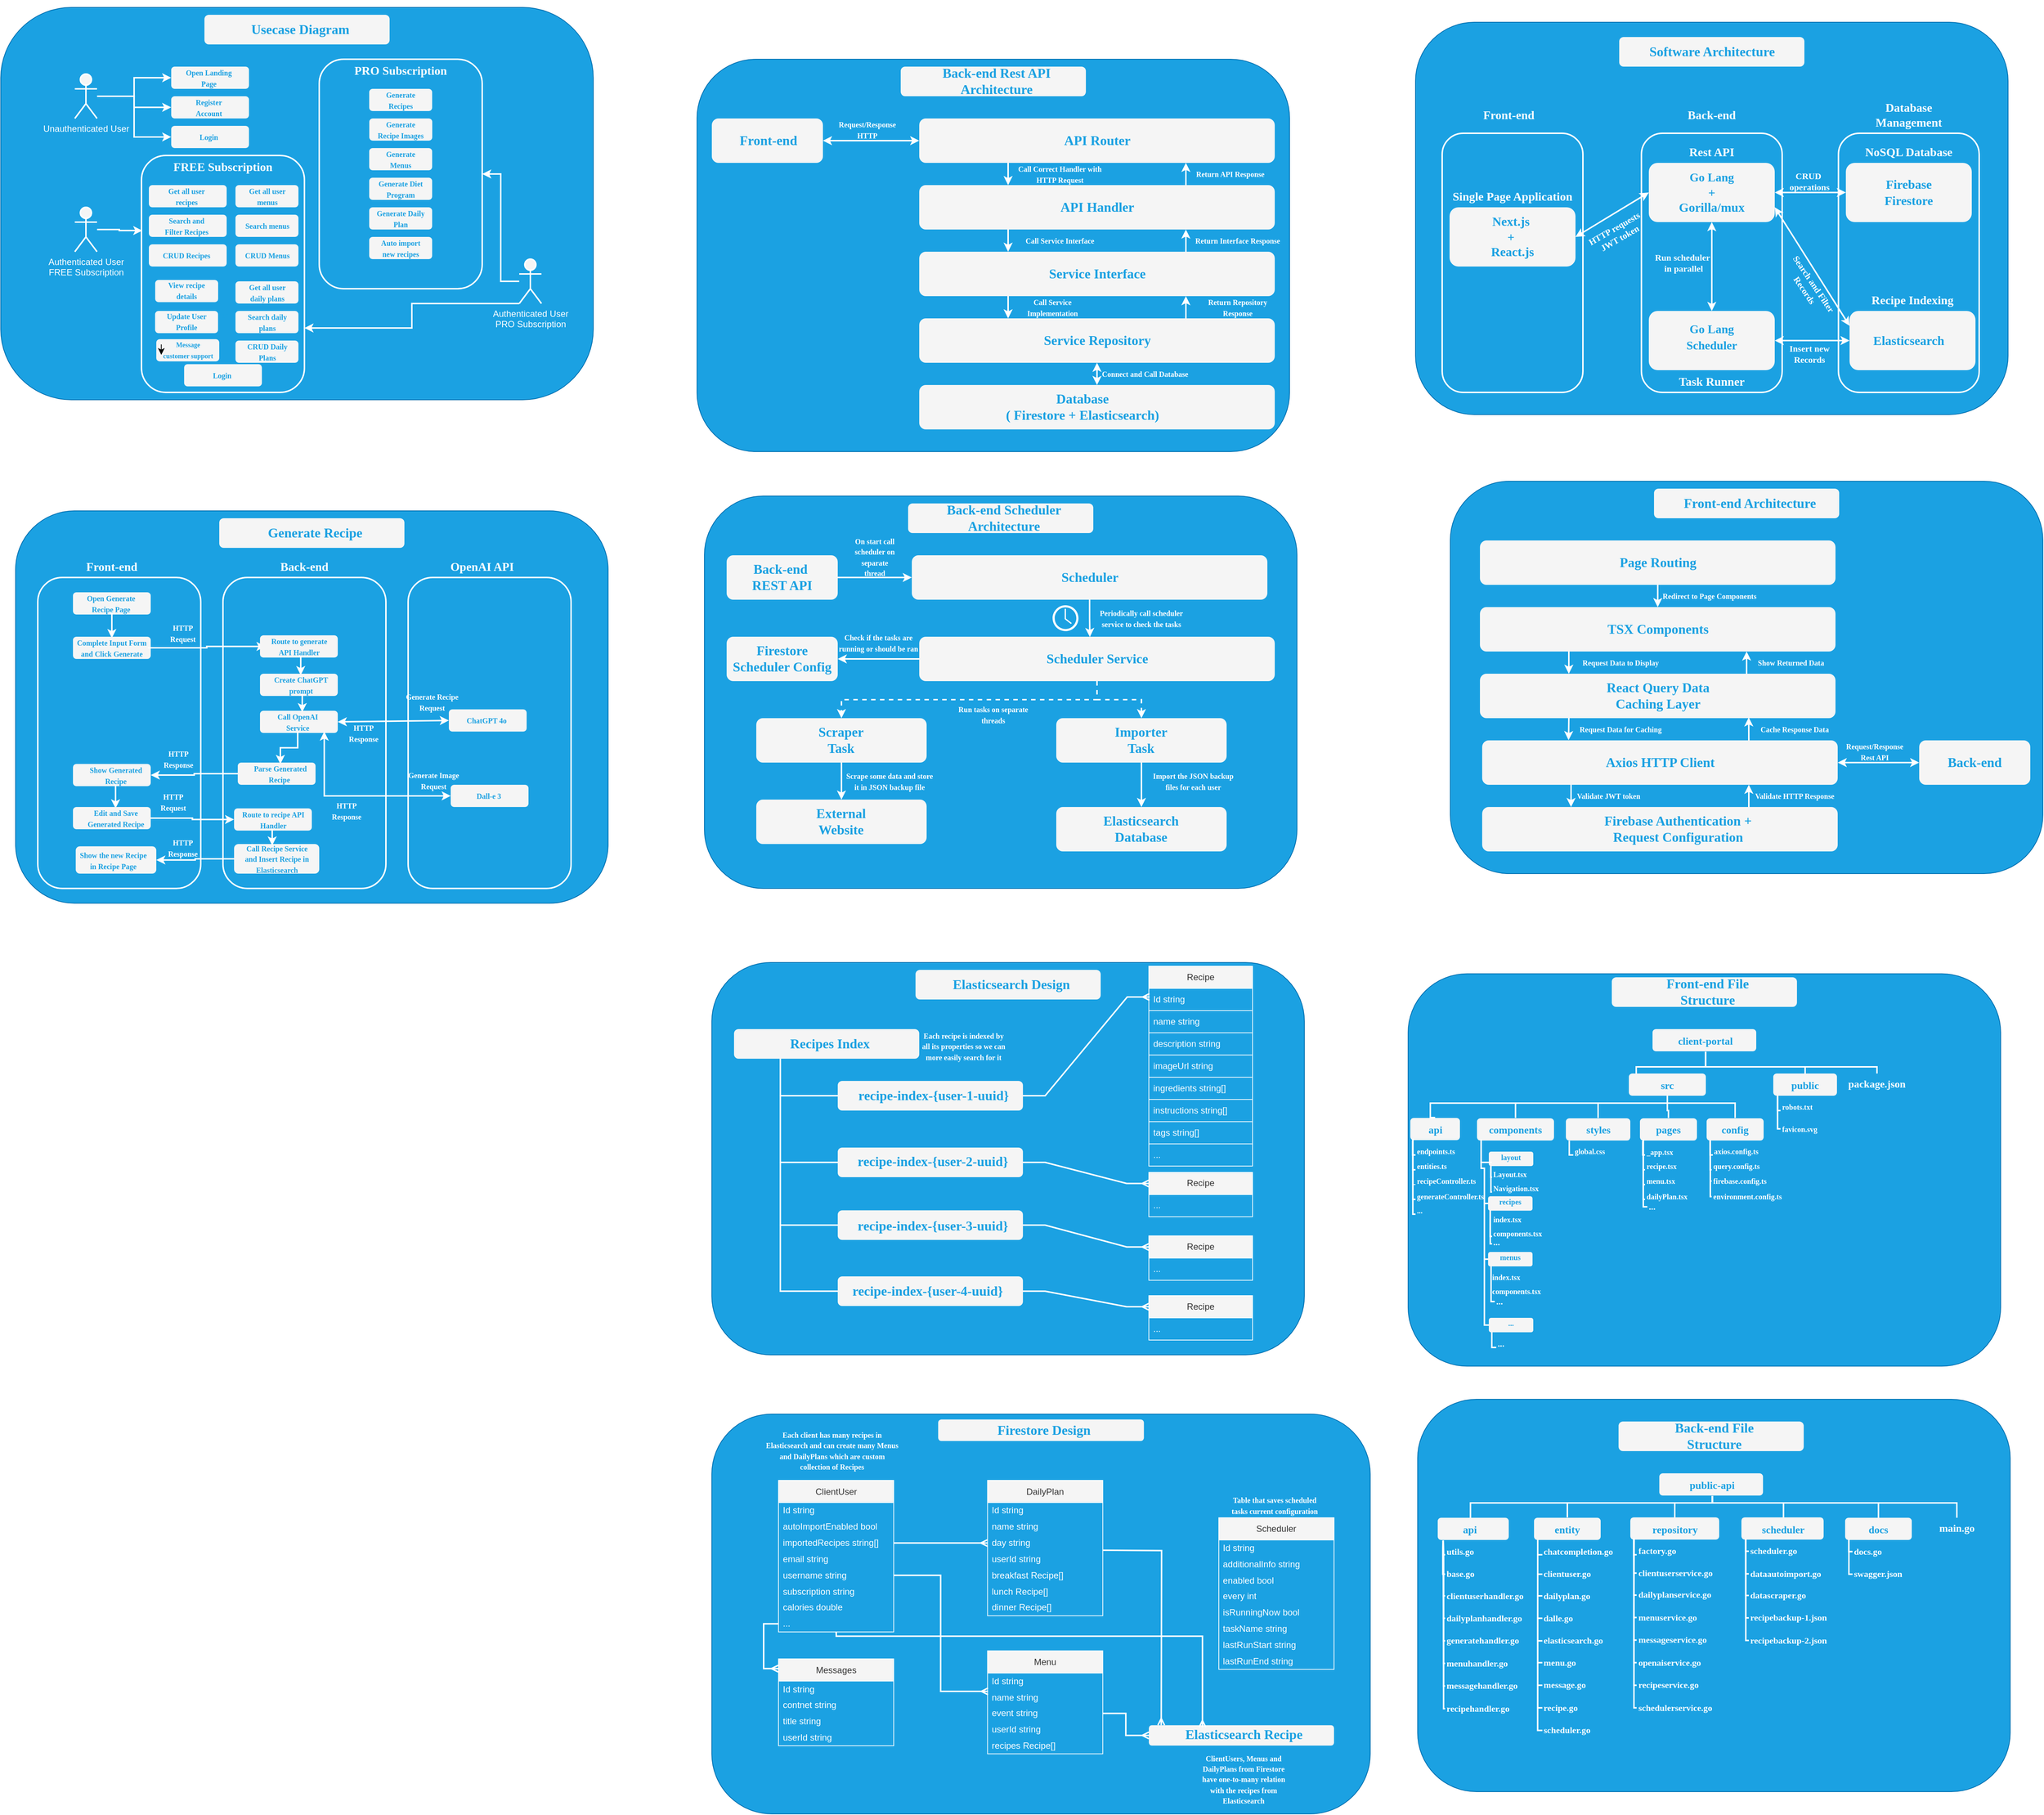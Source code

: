 <mxfile version="24.5.3" type="device">
  <diagram name="Page-1" id="Dy1GDnX3WPhcs76uis8W">
    <mxGraphModel dx="5046" dy="1930" grid="1" gridSize="10" guides="1" tooltips="1" connect="1" arrows="1" fold="1" page="1" pageScale="1" pageWidth="827" pageHeight="1169" math="0" shadow="0">
      <root>
        <mxCell id="0" />
        <mxCell id="1" parent="0" />
        <mxCell id="KEU7MMhkDIOJaBHxchrA-217" value="" style="group;strokeWidth=2;" parent="1" vertex="1" connectable="0">
          <mxGeometry x="-1930" y="10" width="800" height="530" as="geometry" />
        </mxCell>
        <mxCell id="KEU7MMhkDIOJaBHxchrA-218" value="" style="rounded=1;whiteSpace=wrap;html=1;fillColor=#1ba1e2;strokeColor=#006EAF;fontColor=#ffffff;arcSize=18;" parent="KEU7MMhkDIOJaBHxchrA-217" vertex="1">
          <mxGeometry width="800" height="530" as="geometry" />
        </mxCell>
        <mxCell id="KEU7MMhkDIOJaBHxchrA-219" value="" style="group" parent="KEU7MMhkDIOJaBHxchrA-217" vertex="1" connectable="0">
          <mxGeometry width="800" height="530" as="geometry" />
        </mxCell>
        <mxCell id="KEU7MMhkDIOJaBHxchrA-220" value="" style="group" parent="KEU7MMhkDIOJaBHxchrA-219" vertex="1" connectable="0">
          <mxGeometry y="-10" width="800" height="530" as="geometry" />
        </mxCell>
        <mxCell id="KEU7MMhkDIOJaBHxchrA-221" value="" style="group" parent="KEU7MMhkDIOJaBHxchrA-220" vertex="1" connectable="0">
          <mxGeometry width="800" height="530" as="geometry" />
        </mxCell>
        <mxCell id="KEU7MMhkDIOJaBHxchrA-222" value="" style="group" parent="KEU7MMhkDIOJaBHxchrA-221" vertex="1" connectable="0">
          <mxGeometry x="275" y="20" width="250" height="40" as="geometry" />
        </mxCell>
        <mxCell id="KEU7MMhkDIOJaBHxchrA-223" value="" style="rounded=1;whiteSpace=wrap;html=1;strokeColor=none;fillColor=#f5f5f5;fontColor=#333333;" parent="KEU7MMhkDIOJaBHxchrA-222" vertex="1">
          <mxGeometry width="250" height="40" as="geometry" />
        </mxCell>
        <mxCell id="KEU7MMhkDIOJaBHxchrA-224" value="&lt;font color=&quot;#1ba1e2&quot;&gt;Usecase Diagram&lt;/font&gt;" style="text;html=1;align=center;verticalAlign=middle;whiteSpace=wrap;rounded=0;fontFamily=Times New Roman;fontSize=18;fontColor=#B1DDF0;fontStyle=1" parent="KEU7MMhkDIOJaBHxchrA-222" vertex="1">
          <mxGeometry x="37.5" y="5.25" width="182.5" height="29.49" as="geometry" />
        </mxCell>
        <mxCell id="KEU7MMhkDIOJaBHxchrA-1272" value="Authenticated User&lt;div&gt;FREE Subscription&lt;/div&gt;" style="shape=umlActor;verticalLabelPosition=bottom;verticalAlign=top;html=1;outlineConnect=0;fillColor=#f5f5f5;fontColor=#FFFFFF;strokeColor=#FFFFFF;strokeWidth=2;" parent="KEU7MMhkDIOJaBHxchrA-221" vertex="1">
          <mxGeometry x="100" y="280" width="30" height="60" as="geometry" />
        </mxCell>
        <mxCell id="KEU7MMhkDIOJaBHxchrA-1291" value="Authenticated User&lt;div&gt;PRO Subscription&lt;/div&gt;" style="shape=umlActor;verticalLabelPosition=bottom;verticalAlign=top;html=1;outlineConnect=0;fillColor=#f5f5f5;fontColor=#FFFFFF;strokeColor=#FFFFFF;strokeWidth=2;" parent="KEU7MMhkDIOJaBHxchrA-221" vertex="1">
          <mxGeometry x="700" y="350" width="30" height="60" as="geometry" />
        </mxCell>
        <mxCell id="KEU7MMhkDIOJaBHxchrA-1275" value="" style="rounded=1;whiteSpace=wrap;html=1;strokeColor=none;fillColor=#f5f5f5;fontColor=#333333;" parent="KEU7MMhkDIOJaBHxchrA-217" vertex="1">
          <mxGeometry x="230.14" y="80" width="105" height="30" as="geometry" />
        </mxCell>
        <mxCell id="KEU7MMhkDIOJaBHxchrA-1276" value="&lt;font style=&quot;font-size: 10px;&quot; color=&quot;#1ba1e2&quot;&gt;Open Landing Page&lt;/font&gt;" style="text;html=1;align=center;verticalAlign=middle;whiteSpace=wrap;rounded=0;fontFamily=Times New Roman;fontSize=12;fontColor=#B1DDF0;fontStyle=1" parent="KEU7MMhkDIOJaBHxchrA-217" vertex="1">
          <mxGeometry x="245.14" y="81.87" width="71.76" height="26.26" as="geometry" />
        </mxCell>
        <mxCell id="KEU7MMhkDIOJaBHxchrA-1277" value="" style="rounded=1;whiteSpace=wrap;html=1;strokeColor=none;fillColor=#f5f5f5;fontColor=#333333;" parent="KEU7MMhkDIOJaBHxchrA-217" vertex="1">
          <mxGeometry x="230.14" y="120" width="105" height="30" as="geometry" />
        </mxCell>
        <mxCell id="KEU7MMhkDIOJaBHxchrA-1278" value="&lt;font color=&quot;#1ba1e2&quot;&gt;&lt;span style=&quot;font-size: 10px;&quot;&gt;Register Account&lt;/span&gt;&lt;/font&gt;" style="text;html=1;align=center;verticalAlign=middle;whiteSpace=wrap;rounded=0;fontFamily=Times New Roman;fontSize=12;fontColor=#B1DDF0;fontStyle=1" parent="KEU7MMhkDIOJaBHxchrA-217" vertex="1">
          <mxGeometry x="245.14" y="121.87" width="71.76" height="26.26" as="geometry" />
        </mxCell>
        <mxCell id="KEU7MMhkDIOJaBHxchrA-1279" value="" style="rounded=1;whiteSpace=wrap;html=1;strokeColor=none;fillColor=#f5f5f5;fontColor=#333333;" parent="KEU7MMhkDIOJaBHxchrA-217" vertex="1">
          <mxGeometry x="230.14" y="160" width="105" height="30" as="geometry" />
        </mxCell>
        <mxCell id="KEU7MMhkDIOJaBHxchrA-1280" value="&lt;font color=&quot;#1ba1e2&quot;&gt;&lt;span style=&quot;font-size: 10px;&quot;&gt;Login&lt;/span&gt;&lt;/font&gt;" style="text;html=1;align=center;verticalAlign=middle;whiteSpace=wrap;rounded=0;fontFamily=Times New Roman;fontSize=12;fontColor=#B1DDF0;fontStyle=1" parent="KEU7MMhkDIOJaBHxchrA-217" vertex="1">
          <mxGeometry x="245.14" y="161.87" width="71.76" height="26.26" as="geometry" />
        </mxCell>
        <mxCell id="KEU7MMhkDIOJaBHxchrA-1281" style="edgeStyle=orthogonalEdgeStyle;rounded=0;orthogonalLoop=1;jettySize=auto;html=1;entryX=0;entryY=0.5;entryDx=0;entryDy=0;strokeWidth=2;strokeColor=#FFFFFF;" parent="KEU7MMhkDIOJaBHxchrA-217" source="KEU7MMhkDIOJaBHxchrA-1271" target="KEU7MMhkDIOJaBHxchrA-1275" edge="1">
          <mxGeometry relative="1" as="geometry" />
        </mxCell>
        <mxCell id="KEU7MMhkDIOJaBHxchrA-1282" style="edgeStyle=orthogonalEdgeStyle;rounded=0;orthogonalLoop=1;jettySize=auto;html=1;strokeWidth=2;strokeColor=#FFFFFF;" parent="KEU7MMhkDIOJaBHxchrA-217" source="KEU7MMhkDIOJaBHxchrA-1271" target="KEU7MMhkDIOJaBHxchrA-1277" edge="1">
          <mxGeometry relative="1" as="geometry" />
        </mxCell>
        <mxCell id="KEU7MMhkDIOJaBHxchrA-1283" style="edgeStyle=orthogonalEdgeStyle;rounded=0;orthogonalLoop=1;jettySize=auto;html=1;entryX=0;entryY=0.5;entryDx=0;entryDy=0;strokeWidth=2;strokeColor=#FFFFFF;" parent="KEU7MMhkDIOJaBHxchrA-217" source="KEU7MMhkDIOJaBHxchrA-1271" target="KEU7MMhkDIOJaBHxchrA-1279" edge="1">
          <mxGeometry relative="1" as="geometry" />
        </mxCell>
        <mxCell id="KEU7MMhkDIOJaBHxchrA-1271" value="Unauthenticated User" style="shape=umlActor;verticalLabelPosition=bottom;verticalAlign=top;html=1;outlineConnect=0;fillColor=#f5f5f5;fontColor=#FFFFFF;strokeColor=#FFFFFF;strokeWidth=2;" parent="KEU7MMhkDIOJaBHxchrA-217" vertex="1">
          <mxGeometry x="100" y="90" width="30" height="60" as="geometry" />
        </mxCell>
        <mxCell id="KEU7MMhkDIOJaBHxchrA-1310" value="" style="rounded=1;whiteSpace=wrap;html=1;fillColor=#1ba1e2;strokeColor=#FFFFFF;strokeWidth=2;fontColor=#ffffff;" parent="KEU7MMhkDIOJaBHxchrA-217" vertex="1">
          <mxGeometry x="190" y="200" width="220" height="320" as="geometry" />
        </mxCell>
        <mxCell id="KEU7MMhkDIOJaBHxchrA-1311" value="FREE Subscription" style="text;html=1;align=center;verticalAlign=middle;whiteSpace=wrap;rounded=0;fontFamily=Times New Roman;fontSize=16;fontStyle=1;fontColor=#FFFFFF;" parent="KEU7MMhkDIOJaBHxchrA-217" vertex="1">
          <mxGeometry x="230.14" y="200" width="139.86" height="30" as="geometry" />
        </mxCell>
        <mxCell id="KEU7MMhkDIOJaBHxchrA-1312" value="" style="rounded=1;whiteSpace=wrap;html=1;fillColor=#1ba1e2;strokeColor=#FFFFFF;strokeWidth=2;fontColor=#ffffff;" parent="KEU7MMhkDIOJaBHxchrA-217" vertex="1">
          <mxGeometry x="430" y="70" width="220" height="310" as="geometry" />
        </mxCell>
        <mxCell id="KEU7MMhkDIOJaBHxchrA-1313" value="PRO Subscription" style="text;html=1;align=center;verticalAlign=middle;whiteSpace=wrap;rounded=0;fontFamily=Times New Roman;fontSize=16;fontStyle=1;fontColor=#FFFFFF;" parent="KEU7MMhkDIOJaBHxchrA-217" vertex="1">
          <mxGeometry x="470.14" y="70" width="139.86" height="30" as="geometry" />
        </mxCell>
        <mxCell id="KEU7MMhkDIOJaBHxchrA-1314" style="edgeStyle=orthogonalEdgeStyle;rounded=0;orthogonalLoop=1;jettySize=auto;html=1;entryX=1;entryY=0.5;entryDx=0;entryDy=0;strokeWidth=2;strokeColor=#FFFFFF;" parent="KEU7MMhkDIOJaBHxchrA-217" source="KEU7MMhkDIOJaBHxchrA-1291" target="KEU7MMhkDIOJaBHxchrA-1312" edge="1">
          <mxGeometry relative="1" as="geometry" />
        </mxCell>
        <mxCell id="KEU7MMhkDIOJaBHxchrA-1315" style="edgeStyle=orthogonalEdgeStyle;rounded=0;orthogonalLoop=1;jettySize=auto;html=1;strokeWidth=2;strokeColor=#FFFFFF;" parent="KEU7MMhkDIOJaBHxchrA-217" source="KEU7MMhkDIOJaBHxchrA-1291" edge="1">
          <mxGeometry relative="1" as="geometry">
            <Array as="points">
              <mxPoint x="555" y="400" />
              <mxPoint x="555" y="433" />
            </Array>
            <mxPoint x="410" y="433" as="targetPoint" />
          </mxGeometry>
        </mxCell>
        <mxCell id="KEU7MMhkDIOJaBHxchrA-1316" style="edgeStyle=orthogonalEdgeStyle;rounded=0;orthogonalLoop=1;jettySize=auto;html=1;entryX=0.005;entryY=0.317;entryDx=0;entryDy=0;entryPerimeter=0;strokeWidth=2;strokeColor=#FFFFFF;" parent="KEU7MMhkDIOJaBHxchrA-217" source="KEU7MMhkDIOJaBHxchrA-1272" target="KEU7MMhkDIOJaBHxchrA-1310" edge="1">
          <mxGeometry relative="1" as="geometry" />
        </mxCell>
        <mxCell id="KEU7MMhkDIOJaBHxchrA-1317" value="" style="rounded=1;whiteSpace=wrap;html=1;strokeColor=none;fillColor=#f5f5f5;fontColor=#333333;" parent="KEU7MMhkDIOJaBHxchrA-217" vertex="1">
          <mxGeometry x="200.0" y="240" width="105" height="30" as="geometry" />
        </mxCell>
        <mxCell id="KEU7MMhkDIOJaBHxchrA-1318" value="&lt;font color=&quot;#1ba1e2&quot;&gt;&lt;span style=&quot;font-size: 10px;&quot;&gt;Get all user recipes&lt;/span&gt;&lt;/font&gt;" style="text;html=1;align=center;verticalAlign=middle;whiteSpace=wrap;rounded=0;fontFamily=Times New Roman;fontSize=12;fontColor=#B1DDF0;fontStyle=1" parent="KEU7MMhkDIOJaBHxchrA-217" vertex="1">
          <mxGeometry x="215.0" y="241.87" width="71.76" height="26.26" as="geometry" />
        </mxCell>
        <mxCell id="KEU7MMhkDIOJaBHxchrA-1319" value="" style="rounded=1;whiteSpace=wrap;html=1;strokeColor=none;fillColor=#f5f5f5;fontColor=#333333;" parent="KEU7MMhkDIOJaBHxchrA-217" vertex="1">
          <mxGeometry x="200.0" y="280" width="105" height="30" as="geometry" />
        </mxCell>
        <mxCell id="KEU7MMhkDIOJaBHxchrA-1320" value="&lt;font color=&quot;#1ba1e2&quot;&gt;&lt;span style=&quot;font-size: 10px;&quot;&gt;Search and Filter Recipes&lt;/span&gt;&lt;/font&gt;" style="text;html=1;align=center;verticalAlign=middle;whiteSpace=wrap;rounded=0;fontFamily=Times New Roman;fontSize=12;fontColor=#B1DDF0;fontStyle=1" parent="KEU7MMhkDIOJaBHxchrA-217" vertex="1">
          <mxGeometry x="215.0" y="281.87" width="71.76" height="26.26" as="geometry" />
        </mxCell>
        <mxCell id="KEU7MMhkDIOJaBHxchrA-1323" value="" style="rounded=1;whiteSpace=wrap;html=1;strokeColor=none;fillColor=#f5f5f5;fontColor=#333333;" parent="KEU7MMhkDIOJaBHxchrA-217" vertex="1">
          <mxGeometry x="200.0" y="320" width="105" height="30" as="geometry" />
        </mxCell>
        <mxCell id="KEU7MMhkDIOJaBHxchrA-1324" value="&lt;font color=&quot;#1ba1e2&quot;&gt;&lt;span style=&quot;font-size: 10px;&quot;&gt;CRUD Recipes&lt;/span&gt;&lt;/font&gt;" style="text;html=1;align=center;verticalAlign=middle;whiteSpace=wrap;rounded=0;fontFamily=Times New Roman;fontSize=12;fontColor=#B1DDF0;fontStyle=1" parent="KEU7MMhkDIOJaBHxchrA-217" vertex="1">
          <mxGeometry x="215.0" y="321.87" width="71.76" height="26.26" as="geometry" />
        </mxCell>
        <mxCell id="KEU7MMhkDIOJaBHxchrA-1325" value="" style="rounded=1;whiteSpace=wrap;html=1;strokeColor=none;fillColor=#f5f5f5;fontColor=#333333;" parent="KEU7MMhkDIOJaBHxchrA-217" vertex="1">
          <mxGeometry x="316.9" y="240" width="85" height="30" as="geometry" />
        </mxCell>
        <mxCell id="KEU7MMhkDIOJaBHxchrA-1326" value="&lt;font color=&quot;#1ba1e2&quot;&gt;&lt;span style=&quot;font-size: 10px;&quot;&gt;Get all user menus&lt;/span&gt;&lt;/font&gt;" style="text;html=1;align=center;verticalAlign=middle;whiteSpace=wrap;rounded=0;fontFamily=Times New Roman;fontSize=12;fontColor=#B1DDF0;fontStyle=1" parent="KEU7MMhkDIOJaBHxchrA-217" vertex="1">
          <mxGeometry x="323.66" y="241.87" width="71.76" height="26.26" as="geometry" />
        </mxCell>
        <mxCell id="KEU7MMhkDIOJaBHxchrA-1328" value="&lt;font color=&quot;#1ba1e2&quot;&gt;&lt;span style=&quot;font-size: 10px;&quot;&gt;Search menus&lt;/span&gt;&lt;/font&gt;" style="text;html=1;align=center;verticalAlign=middle;whiteSpace=wrap;rounded=0;fontFamily=Times New Roman;fontSize=12;fontColor=#B1DDF0;fontStyle=1" parent="KEU7MMhkDIOJaBHxchrA-217" vertex="1">
          <mxGeometry x="251.9" y="401.87" width="71.76" height="26.26" as="geometry" />
        </mxCell>
        <mxCell id="KEU7MMhkDIOJaBHxchrA-1332" value="&lt;font color=&quot;#1ba1e2&quot;&gt;&lt;span style=&quot;font-size: 10px;&quot;&gt;Get all user recipes&lt;/span&gt;&lt;/font&gt;" style="text;html=1;align=center;verticalAlign=middle;whiteSpace=wrap;rounded=0;fontFamily=Times New Roman;fontSize=12;fontColor=#B1DDF0;fontStyle=1" parent="KEU7MMhkDIOJaBHxchrA-217" vertex="1">
          <mxGeometry x="253.52" y="481.87" width="71.76" height="26.26" as="geometry" />
        </mxCell>
        <mxCell id="KEU7MMhkDIOJaBHxchrA-1334" value="" style="rounded=1;whiteSpace=wrap;html=1;strokeColor=none;fillColor=#f5f5f5;fontColor=#333333;" parent="KEU7MMhkDIOJaBHxchrA-217" vertex="1">
          <mxGeometry x="316.9" y="280" width="85" height="30" as="geometry" />
        </mxCell>
        <mxCell id="KEU7MMhkDIOJaBHxchrA-1335" value="&lt;font color=&quot;#1ba1e2&quot;&gt;&lt;span style=&quot;font-size: 10px;&quot;&gt;Search menus&lt;/span&gt;&lt;/font&gt;" style="text;html=1;align=center;verticalAlign=middle;whiteSpace=wrap;rounded=0;fontFamily=Times New Roman;fontSize=12;fontColor=#B1DDF0;fontStyle=1" parent="KEU7MMhkDIOJaBHxchrA-217" vertex="1">
          <mxGeometry x="323.66" y="281.87" width="71.76" height="26.26" as="geometry" />
        </mxCell>
        <mxCell id="KEU7MMhkDIOJaBHxchrA-1336" value="" style="rounded=1;whiteSpace=wrap;html=1;strokeColor=none;fillColor=#f5f5f5;fontColor=#333333;" parent="KEU7MMhkDIOJaBHxchrA-217" vertex="1">
          <mxGeometry x="316.9" y="320" width="85" height="30" as="geometry" />
        </mxCell>
        <mxCell id="KEU7MMhkDIOJaBHxchrA-1337" value="&lt;font color=&quot;#1ba1e2&quot;&gt;&lt;span style=&quot;font-size: 10px;&quot;&gt;CRUD Menus&lt;/span&gt;&lt;/font&gt;" style="text;html=1;align=center;verticalAlign=middle;whiteSpace=wrap;rounded=0;fontFamily=Times New Roman;fontSize=12;fontColor=#B1DDF0;fontStyle=1" parent="KEU7MMhkDIOJaBHxchrA-217" vertex="1">
          <mxGeometry x="323.66" y="321.87" width="71.76" height="26.26" as="geometry" />
        </mxCell>
        <mxCell id="KEU7MMhkDIOJaBHxchrA-1338" value="" style="rounded=1;whiteSpace=wrap;html=1;strokeColor=none;fillColor=#f5f5f5;fontColor=#333333;" parent="KEU7MMhkDIOJaBHxchrA-217" vertex="1">
          <mxGeometry x="316.9" y="370" width="85" height="30" as="geometry" />
        </mxCell>
        <mxCell id="KEU7MMhkDIOJaBHxchrA-1339" value="&lt;font color=&quot;#1ba1e2&quot;&gt;&lt;span style=&quot;font-size: 10px;&quot;&gt;Get all user daily plans&lt;/span&gt;&lt;/font&gt;" style="text;html=1;align=center;verticalAlign=middle;whiteSpace=wrap;rounded=0;fontFamily=Times New Roman;fontSize=12;fontColor=#B1DDF0;fontStyle=1" parent="KEU7MMhkDIOJaBHxchrA-217" vertex="1">
          <mxGeometry x="323.66" y="371.87" width="71.76" height="26.26" as="geometry" />
        </mxCell>
        <mxCell id="KEU7MMhkDIOJaBHxchrA-1340" value="" style="rounded=1;whiteSpace=wrap;html=1;strokeColor=none;fillColor=#f5f5f5;fontColor=#333333;" parent="KEU7MMhkDIOJaBHxchrA-217" vertex="1">
          <mxGeometry x="316.9" y="410" width="85" height="30" as="geometry" />
        </mxCell>
        <mxCell id="KEU7MMhkDIOJaBHxchrA-1341" value="&lt;font color=&quot;#1ba1e2&quot;&gt;&lt;span style=&quot;font-size: 10px;&quot;&gt;Search daily plans&lt;/span&gt;&lt;/font&gt;" style="text;html=1;align=center;verticalAlign=middle;whiteSpace=wrap;rounded=0;fontFamily=Times New Roman;fontSize=12;fontColor=#B1DDF0;fontStyle=1" parent="KEU7MMhkDIOJaBHxchrA-217" vertex="1">
          <mxGeometry x="323.66" y="411.87" width="71.76" height="26.26" as="geometry" />
        </mxCell>
        <mxCell id="KEU7MMhkDIOJaBHxchrA-1342" value="" style="rounded=1;whiteSpace=wrap;html=1;strokeColor=none;fillColor=#f5f5f5;fontColor=#333333;" parent="KEU7MMhkDIOJaBHxchrA-217" vertex="1">
          <mxGeometry x="316.9" y="450" width="85" height="30" as="geometry" />
        </mxCell>
        <mxCell id="KEU7MMhkDIOJaBHxchrA-1343" value="&lt;font color=&quot;#1ba1e2&quot;&gt;&lt;span style=&quot;font-size: 10px;&quot;&gt;CRUD Daily Plans&lt;/span&gt;&lt;/font&gt;" style="text;html=1;align=center;verticalAlign=middle;whiteSpace=wrap;rounded=0;fontFamily=Times New Roman;fontSize=12;fontColor=#B1DDF0;fontStyle=1" parent="KEU7MMhkDIOJaBHxchrA-217" vertex="1">
          <mxGeometry x="323.66" y="451.87" width="71.76" height="26.26" as="geometry" />
        </mxCell>
        <mxCell id="KEU7MMhkDIOJaBHxchrA-1344" value="" style="rounded=1;whiteSpace=wrap;html=1;strokeColor=none;fillColor=#f5f5f5;fontColor=#333333;" parent="KEU7MMhkDIOJaBHxchrA-217" vertex="1">
          <mxGeometry x="208.38" y="410" width="85" height="30" as="geometry" />
        </mxCell>
        <mxCell id="KEU7MMhkDIOJaBHxchrA-1345" value="&lt;font color=&quot;#1ba1e2&quot;&gt;&lt;span style=&quot;font-size: 10px;&quot;&gt;Update User Profile&lt;/span&gt;&lt;/font&gt;" style="text;html=1;align=center;verticalAlign=middle;whiteSpace=wrap;rounded=0;fontFamily=Times New Roman;fontSize=12;fontColor=#B1DDF0;fontStyle=1" parent="KEU7MMhkDIOJaBHxchrA-217" vertex="1">
          <mxGeometry x="215.14" y="410" width="71.76" height="28.13" as="geometry" />
        </mxCell>
        <mxCell id="KEU7MMhkDIOJaBHxchrA-1347" value="" style="rounded=1;whiteSpace=wrap;html=1;strokeColor=none;fillColor=#f5f5f5;fontColor=#333333;" parent="KEU7MMhkDIOJaBHxchrA-217" vertex="1">
          <mxGeometry x="210" y="448.13" width="85" height="30" as="geometry" />
        </mxCell>
        <mxCell id="KEU7MMhkDIOJaBHxchrA-1348" value="&lt;font style=&quot;font-size: 9px;&quot; color=&quot;#1ba1e2&quot;&gt;Message customer support&lt;/font&gt;" style="text;html=1;align=center;verticalAlign=middle;whiteSpace=wrap;rounded=0;fontFamily=Times New Roman;fontSize=12;fontColor=#B1DDF0;fontStyle=1" parent="KEU7MMhkDIOJaBHxchrA-217" vertex="1">
          <mxGeometry x="216.76" y="448.13" width="71.76" height="28.13" as="geometry" />
        </mxCell>
        <mxCell id="KEU7MMhkDIOJaBHxchrA-1349" style="edgeStyle=orthogonalEdgeStyle;rounded=0;orthogonalLoop=1;jettySize=auto;html=1;exitX=0;exitY=0.25;exitDx=0;exitDy=0;entryX=0;entryY=0.75;entryDx=0;entryDy=0;" parent="KEU7MMhkDIOJaBHxchrA-217" source="KEU7MMhkDIOJaBHxchrA-1348" target="KEU7MMhkDIOJaBHxchrA-1348" edge="1">
          <mxGeometry relative="1" as="geometry" />
        </mxCell>
        <mxCell id="KEU7MMhkDIOJaBHxchrA-1350" value="" style="rounded=1;whiteSpace=wrap;html=1;strokeColor=none;fillColor=#f5f5f5;fontColor=#333333;" parent="KEU7MMhkDIOJaBHxchrA-217" vertex="1">
          <mxGeometry x="208.52" y="368.13" width="85" height="30" as="geometry" />
        </mxCell>
        <mxCell id="KEU7MMhkDIOJaBHxchrA-1351" value="&lt;font color=&quot;#1ba1e2&quot;&gt;&lt;span style=&quot;font-size: 10px;&quot;&gt;View recipe details&lt;/span&gt;&lt;/font&gt;" style="text;html=1;align=center;verticalAlign=middle;whiteSpace=wrap;rounded=0;fontFamily=Times New Roman;fontSize=12;fontColor=#B1DDF0;fontStyle=1" parent="KEU7MMhkDIOJaBHxchrA-217" vertex="1">
          <mxGeometry x="215.28" y="368.13" width="71.76" height="28.13" as="geometry" />
        </mxCell>
        <mxCell id="KEU7MMhkDIOJaBHxchrA-1352" value="" style="rounded=1;whiteSpace=wrap;html=1;strokeColor=none;fillColor=#f5f5f5;fontColor=#333333;" parent="KEU7MMhkDIOJaBHxchrA-217" vertex="1">
          <mxGeometry x="497.43" y="110" width="85" height="30" as="geometry" />
        </mxCell>
        <mxCell id="KEU7MMhkDIOJaBHxchrA-1353" value="&lt;font color=&quot;#1ba1e2&quot;&gt;&lt;span style=&quot;font-size: 10px;&quot;&gt;Generate Recipes&lt;/span&gt;&lt;/font&gt;" style="text;html=1;align=center;verticalAlign=middle;whiteSpace=wrap;rounded=0;fontFamily=Times New Roman;fontSize=12;fontColor=#B1DDF0;fontStyle=1" parent="KEU7MMhkDIOJaBHxchrA-217" vertex="1">
          <mxGeometry x="504.19" y="111.87" width="71.76" height="26.26" as="geometry" />
        </mxCell>
        <mxCell id="KEU7MMhkDIOJaBHxchrA-1355" value="" style="rounded=1;whiteSpace=wrap;html=1;strokeColor=none;fillColor=#f5f5f5;fontColor=#333333;" parent="KEU7MMhkDIOJaBHxchrA-217" vertex="1">
          <mxGeometry x="497.57" y="150" width="85" height="30" as="geometry" />
        </mxCell>
        <mxCell id="KEU7MMhkDIOJaBHxchrA-1356" value="&lt;font color=&quot;#1ba1e2&quot;&gt;&lt;span style=&quot;font-size: 10px;&quot;&gt;Generate Recipe Images&lt;/span&gt;&lt;/font&gt;" style="text;html=1;align=center;verticalAlign=middle;whiteSpace=wrap;rounded=0;fontFamily=Times New Roman;fontSize=12;fontColor=#B1DDF0;fontStyle=1" parent="KEU7MMhkDIOJaBHxchrA-217" vertex="1">
          <mxGeometry x="504.33" y="151.87" width="71.76" height="26.26" as="geometry" />
        </mxCell>
        <mxCell id="KEU7MMhkDIOJaBHxchrA-1357" value="" style="rounded=1;whiteSpace=wrap;html=1;strokeColor=none;fillColor=#f5f5f5;fontColor=#333333;" parent="KEU7MMhkDIOJaBHxchrA-217" vertex="1">
          <mxGeometry x="497.43" y="190" width="85" height="30" as="geometry" />
        </mxCell>
        <mxCell id="KEU7MMhkDIOJaBHxchrA-1358" value="&lt;font color=&quot;#1ba1e2&quot;&gt;&lt;span style=&quot;font-size: 10px;&quot;&gt;Generate Menus&lt;/span&gt;&lt;/font&gt;" style="text;html=1;align=center;verticalAlign=middle;whiteSpace=wrap;rounded=0;fontFamily=Times New Roman;fontSize=12;fontColor=#B1DDF0;fontStyle=1" parent="KEU7MMhkDIOJaBHxchrA-217" vertex="1">
          <mxGeometry x="504.19" y="191.87" width="71.76" height="26.26" as="geometry" />
        </mxCell>
        <mxCell id="KEU7MMhkDIOJaBHxchrA-1359" value="" style="rounded=1;whiteSpace=wrap;html=1;strokeColor=none;fillColor=#f5f5f5;fontColor=#333333;" parent="KEU7MMhkDIOJaBHxchrA-217" vertex="1">
          <mxGeometry x="497.43" y="230" width="85" height="30" as="geometry" />
        </mxCell>
        <mxCell id="KEU7MMhkDIOJaBHxchrA-1360" value="&lt;font color=&quot;#1ba1e2&quot;&gt;&lt;span style=&quot;font-size: 10px;&quot;&gt;Generate Diet Program&lt;/span&gt;&lt;/font&gt;" style="text;html=1;align=center;verticalAlign=middle;whiteSpace=wrap;rounded=0;fontFamily=Times New Roman;fontSize=12;fontColor=#B1DDF0;fontStyle=1" parent="KEU7MMhkDIOJaBHxchrA-217" vertex="1">
          <mxGeometry x="504.19" y="231.87" width="71.76" height="26.26" as="geometry" />
        </mxCell>
        <mxCell id="KEU7MMhkDIOJaBHxchrA-1361" value="" style="rounded=1;whiteSpace=wrap;html=1;strokeColor=none;fillColor=#f5f5f5;fontColor=#333333;" parent="KEU7MMhkDIOJaBHxchrA-217" vertex="1">
          <mxGeometry x="497.43" y="270" width="85" height="30" as="geometry" />
        </mxCell>
        <mxCell id="KEU7MMhkDIOJaBHxchrA-1362" value="&lt;font color=&quot;#1ba1e2&quot;&gt;&lt;span style=&quot;font-size: 10px;&quot;&gt;Generate Daily Plan&lt;/span&gt;&lt;/font&gt;" style="text;html=1;align=center;verticalAlign=middle;whiteSpace=wrap;rounded=0;fontFamily=Times New Roman;fontSize=12;fontColor=#B1DDF0;fontStyle=1" parent="KEU7MMhkDIOJaBHxchrA-217" vertex="1">
          <mxGeometry x="504.19" y="271.87" width="71.76" height="26.26" as="geometry" />
        </mxCell>
        <mxCell id="KEU7MMhkDIOJaBHxchrA-1363" value="" style="rounded=1;whiteSpace=wrap;html=1;strokeColor=none;fillColor=#f5f5f5;fontColor=#333333;" parent="KEU7MMhkDIOJaBHxchrA-217" vertex="1">
          <mxGeometry x="497.43" y="310" width="85" height="30" as="geometry" />
        </mxCell>
        <mxCell id="KEU7MMhkDIOJaBHxchrA-1364" value="&lt;font color=&quot;#1ba1e2&quot;&gt;&lt;span style=&quot;font-size: 10px;&quot;&gt;Auto import new recipes&lt;/span&gt;&lt;/font&gt;" style="text;html=1;align=center;verticalAlign=middle;whiteSpace=wrap;rounded=0;fontFamily=Times New Roman;fontSize=12;fontColor=#B1DDF0;fontStyle=1" parent="KEU7MMhkDIOJaBHxchrA-217" vertex="1">
          <mxGeometry x="504.19" y="311.87" width="71.76" height="26.26" as="geometry" />
        </mxCell>
        <mxCell id="ElLcXPPdvdfkoGu773Fi-6" value="" style="rounded=1;whiteSpace=wrap;html=1;strokeColor=none;fillColor=#f5f5f5;fontColor=#333333;" parent="KEU7MMhkDIOJaBHxchrA-217" vertex="1">
          <mxGeometry x="247.57" y="481.87" width="105" height="30" as="geometry" />
        </mxCell>
        <mxCell id="ElLcXPPdvdfkoGu773Fi-7" value="&lt;font color=&quot;#1ba1e2&quot;&gt;&lt;span style=&quot;font-size: 10px;&quot;&gt;Login&lt;/span&gt;&lt;/font&gt;" style="text;html=1;align=center;verticalAlign=middle;whiteSpace=wrap;rounded=0;fontFamily=Times New Roman;fontSize=12;fontColor=#B1DDF0;fontStyle=1" parent="KEU7MMhkDIOJaBHxchrA-217" vertex="1">
          <mxGeometry x="262.57" y="483.74" width="71.76" height="26.26" as="geometry" />
        </mxCell>
        <mxCell id="KEU7MMhkDIOJaBHxchrA-21" value="" style="group" parent="1" vertex="1" connectable="0">
          <mxGeometry x="-20" y="40" width="800" height="530" as="geometry" />
        </mxCell>
        <mxCell id="KEU7MMhkDIOJaBHxchrA-20" value="" style="group" parent="KEU7MMhkDIOJaBHxchrA-21" vertex="1" connectable="0">
          <mxGeometry y="-10" width="800" height="530" as="geometry" />
        </mxCell>
        <mxCell id="KEU7MMhkDIOJaBHxchrA-19" value="" style="group" parent="KEU7MMhkDIOJaBHxchrA-20" vertex="1" connectable="0">
          <mxGeometry width="800" height="530" as="geometry" />
        </mxCell>
        <mxCell id="KEU7MMhkDIOJaBHxchrA-6" value="" style="rounded=1;whiteSpace=wrap;html=1;fillColor=#1BA1E2;strokeColor=#006EAF;fontColor=#ffffff;" parent="KEU7MMhkDIOJaBHxchrA-19" vertex="1">
          <mxGeometry width="800" height="530" as="geometry" />
        </mxCell>
        <mxCell id="KEU7MMhkDIOJaBHxchrA-9" value="" style="group;" parent="KEU7MMhkDIOJaBHxchrA-19" vertex="1" connectable="0">
          <mxGeometry x="275" y="20" width="250" height="40" as="geometry" />
        </mxCell>
        <mxCell id="KEU7MMhkDIOJaBHxchrA-7" value="" style="rounded=1;whiteSpace=wrap;html=1;strokeColor=none;fillColor=#f5f5f5;fontColor=#333333;" parent="KEU7MMhkDIOJaBHxchrA-9" vertex="1">
          <mxGeometry width="250" height="40" as="geometry" />
        </mxCell>
        <mxCell id="KEU7MMhkDIOJaBHxchrA-8" value="Software Architecture" style="text;html=1;align=center;verticalAlign=middle;whiteSpace=wrap;rounded=0;fontFamily=Times New Roman;fontSize=18;fontColor=#1BA1E2;fontStyle=1" parent="KEU7MMhkDIOJaBHxchrA-9" vertex="1">
          <mxGeometry x="37.5" y="5.25" width="175" height="29.49" as="geometry" />
        </mxCell>
        <mxCell id="KEU7MMhkDIOJaBHxchrA-16" value="" style="group;fillColor=#1ba1e2;fontColor=default;strokeColor=none;" parent="KEU7MMhkDIOJaBHxchrA-19" vertex="1" connectable="0">
          <mxGeometry x="295" y="110" width="210" height="390" as="geometry" />
        </mxCell>
        <mxCell id="KEU7MMhkDIOJaBHxchrA-11" value="Back-end" style="text;html=1;align=center;verticalAlign=middle;whiteSpace=wrap;rounded=0;fontFamily=Times New Roman;fontSize=16;fontStyle=1;fontColor=#FFFFFF;" parent="KEU7MMhkDIOJaBHxchrA-16" vertex="1">
          <mxGeometry x="45" width="120" height="30" as="geometry" />
        </mxCell>
        <mxCell id="KEU7MMhkDIOJaBHxchrA-14" value="" style="rounded=1;whiteSpace=wrap;html=1;fillColor=#1ba1e2;strokeColor=#FFFFFF;strokeWidth=2;fontColor=#ffffff;" parent="KEU7MMhkDIOJaBHxchrA-16" vertex="1">
          <mxGeometry x="10" y="40" width="190" height="350" as="geometry" />
        </mxCell>
        <mxCell id="KEU7MMhkDIOJaBHxchrA-47" value="" style="group;fontColor=default;" parent="KEU7MMhkDIOJaBHxchrA-16" vertex="1" connectable="0">
          <mxGeometry x="15" y="200" width="180" height="110" as="geometry" />
        </mxCell>
        <mxCell id="KEU7MMhkDIOJaBHxchrA-46" value="" style="rounded=1;whiteSpace=wrap;html=1;strokeColor=none;fillColor=#f5f5f5;fontColor=#333333;" parent="KEU7MMhkDIOJaBHxchrA-47" vertex="1">
          <mxGeometry x="5" y="80" width="170" height="80" as="geometry" />
        </mxCell>
        <mxCell id="KEU7MMhkDIOJaBHxchrA-48" value="" style="group" parent="KEU7MMhkDIOJaBHxchrA-16" vertex="1" connectable="0">
          <mxGeometry x="15" y="50" width="180" height="110" as="geometry" />
        </mxCell>
        <mxCell id="KEU7MMhkDIOJaBHxchrA-43" value="Rest API" style="text;html=1;align=center;verticalAlign=middle;whiteSpace=wrap;rounded=0;fontFamily=Times New Roman;fontSize=16;fontStyle=1;fontColor=#FFFFFF;" parent="KEU7MMhkDIOJaBHxchrA-48" vertex="1">
          <mxGeometry width="180" height="30" as="geometry" />
        </mxCell>
        <mxCell id="KEU7MMhkDIOJaBHxchrA-44" value="" style="rounded=1;whiteSpace=wrap;html=1;strokeColor=none;fillColor=#f5f5f5;fontColor=#333333;" parent="KEU7MMhkDIOJaBHxchrA-48" vertex="1">
          <mxGeometry x="5" y="30" width="170" height="80" as="geometry" />
        </mxCell>
        <mxCell id="KEU7MMhkDIOJaBHxchrA-49" value="&lt;font color=&quot;#1ba1e2&quot; style=&quot;font-size: 16px;&quot;&gt;Go Lang&lt;/font&gt;&lt;div style=&quot;font-size: 17px;&quot;&gt;&lt;font color=&quot;#1ba1e2&quot; style=&quot;font-size: 17px;&quot;&gt;+&lt;/font&gt;&lt;/div&gt;&lt;div style=&quot;font-size: 17px;&quot;&gt;&lt;font color=&quot;#1ba1e2&quot; style=&quot;font-size: 17px;&quot;&gt;Gorilla/mux&lt;/font&gt;&lt;/div&gt;" style="text;html=1;align=center;verticalAlign=middle;whiteSpace=wrap;rounded=0;fontFamily=Times New Roman;fontSize=18;fontColor=#B1DDF0;fontStyle=1" parent="KEU7MMhkDIOJaBHxchrA-48" vertex="1">
          <mxGeometry x="25" y="55.26" width="130" height="29.49" as="geometry" />
        </mxCell>
        <mxCell id="KEU7MMhkDIOJaBHxchrA-50" value="&lt;font style=&quot;font-size: 16px;&quot;&gt;Go Lang Scheduler&lt;/font&gt;" style="text;html=1;align=center;verticalAlign=middle;whiteSpace=wrap;rounded=0;fontFamily=Times New Roman;fontSize=18;fontColor=#1BA1E2;fontStyle=1" parent="KEU7MMhkDIOJaBHxchrA-16" vertex="1">
          <mxGeometry x="40" y="300" width="130" height="29.49" as="geometry" />
        </mxCell>
        <mxCell id="KEU7MMhkDIOJaBHxchrA-105" value="" style="endArrow=classic;startArrow=classic;html=1;rounded=0;entryX=0.5;entryY=1;entryDx=0;entryDy=0;exitX=0.5;exitY=0;exitDx=0;exitDy=0;strokeWidth=2;strokeColor=#FFFFFF;" parent="KEU7MMhkDIOJaBHxchrA-16" source="KEU7MMhkDIOJaBHxchrA-46" target="KEU7MMhkDIOJaBHxchrA-44" edge="1">
          <mxGeometry width="50" height="50" relative="1" as="geometry">
            <mxPoint x="75" y="240" as="sourcePoint" />
            <mxPoint x="125" y="190" as="targetPoint" />
          </mxGeometry>
        </mxCell>
        <mxCell id="KEU7MMhkDIOJaBHxchrA-112" value="Run scheduler&amp;nbsp;&lt;div&gt;in parallel&lt;/div&gt;" style="text;html=1;align=center;verticalAlign=middle;whiteSpace=wrap;rounded=0;fontFamily=Times New Roman;fontSize=12;fontStyle=1;fontColor=#FFFFFF;rotation=0;" parent="KEU7MMhkDIOJaBHxchrA-16" vertex="1">
          <mxGeometry x="-15" y="200" width="164" height="30" as="geometry" />
        </mxCell>
        <mxCell id="KEU7MMhkDIOJaBHxchrA-18" value="" style="group" parent="KEU7MMhkDIOJaBHxchrA-19" vertex="1" connectable="0">
          <mxGeometry x="561" y="110" width="210" height="390" as="geometry" />
        </mxCell>
        <mxCell id="KEU7MMhkDIOJaBHxchrA-12" value="Database Management" style="text;html=1;align=center;verticalAlign=middle;whiteSpace=wrap;rounded=0;fontFamily=Times New Roman;fontSize=16;fontStyle=1;fontColor=#FFFFFF;" parent="KEU7MMhkDIOJaBHxchrA-18" vertex="1">
          <mxGeometry x="45" width="120" height="30" as="geometry" />
        </mxCell>
        <mxCell id="KEU7MMhkDIOJaBHxchrA-15" value="" style="rounded=1;whiteSpace=wrap;html=1;fillColor=#1BA1E2;strokeColor=#FFFFFF;strokeWidth=2;" parent="KEU7MMhkDIOJaBHxchrA-18" vertex="1">
          <mxGeometry x="10" y="40" width="190" height="350" as="geometry" />
        </mxCell>
        <mxCell id="KEU7MMhkDIOJaBHxchrA-53" value="NoSQL Database" style="text;html=1;align=center;verticalAlign=middle;whiteSpace=wrap;rounded=0;fontFamily=Times New Roman;fontSize=16;fontStyle=1;fontColor=#FFFFFF;" parent="KEU7MMhkDIOJaBHxchrA-18" vertex="1">
          <mxGeometry x="15" y="50" width="180" height="30" as="geometry" />
        </mxCell>
        <mxCell id="KEU7MMhkDIOJaBHxchrA-54" value="" style="rounded=1;whiteSpace=wrap;html=1;strokeColor=none;fillColor=#f5f5f5;fontColor=#333333;" parent="KEU7MMhkDIOJaBHxchrA-18" vertex="1">
          <mxGeometry x="20" y="80" width="170" height="80" as="geometry" />
        </mxCell>
        <mxCell id="KEU7MMhkDIOJaBHxchrA-55" value="Recipe Indexing" style="text;html=1;align=center;verticalAlign=middle;whiteSpace=wrap;rounded=0;fontFamily=Times New Roman;fontSize=16;fontStyle=1;fontColor=#FFFFFF;" parent="KEU7MMhkDIOJaBHxchrA-18" vertex="1">
          <mxGeometry x="20" y="250" width="180" height="30" as="geometry" />
        </mxCell>
        <mxCell id="KEU7MMhkDIOJaBHxchrA-56" value="" style="rounded=1;whiteSpace=wrap;html=1;strokeColor=none;fillColor=#f5f5f5;fontColor=#333333;" parent="KEU7MMhkDIOJaBHxchrA-18" vertex="1">
          <mxGeometry x="25" y="280" width="170" height="80" as="geometry" />
        </mxCell>
        <mxCell id="KEU7MMhkDIOJaBHxchrA-88" value="&lt;span style=&quot;font-size: 17px;&quot;&gt;Firebase Firestore&lt;/span&gt;" style="text;html=1;align=center;verticalAlign=middle;whiteSpace=wrap;rounded=0;fontFamily=Times New Roman;fontSize=18;fontColor=#1BA1E2;fontStyle=1" parent="KEU7MMhkDIOJaBHxchrA-18" vertex="1">
          <mxGeometry x="40" y="105.26" width="130" height="29.49" as="geometry" />
        </mxCell>
        <mxCell id="KEU7MMhkDIOJaBHxchrA-89" value="&lt;span style=&quot;font-size: 17px;&quot;&gt;Elasticsearch&lt;/span&gt;" style="text;html=1;align=center;verticalAlign=middle;whiteSpace=wrap;rounded=0;fontFamily=Times New Roman;fontSize=18;fontColor=#1BA1E2;fontStyle=1" parent="KEU7MMhkDIOJaBHxchrA-18" vertex="1">
          <mxGeometry x="40" y="305.26" width="130" height="29.49" as="geometry" />
        </mxCell>
        <mxCell id="KEU7MMhkDIOJaBHxchrA-106" value="" style="endArrow=classic;startArrow=classic;html=1;rounded=0;entryX=0;entryY=0.5;entryDx=0;entryDy=0;exitX=1;exitY=0.5;exitDx=0;exitDy=0;strokeWidth=2;strokeColor=#FFFFFF;" parent="KEU7MMhkDIOJaBHxchrA-19" source="KEU7MMhkDIOJaBHxchrA-46" target="KEU7MMhkDIOJaBHxchrA-56" edge="1">
          <mxGeometry width="50" height="50" relative="1" as="geometry">
            <mxPoint x="370" y="350" as="sourcePoint" />
            <mxPoint x="420" y="300" as="targetPoint" />
          </mxGeometry>
        </mxCell>
        <mxCell id="KEU7MMhkDIOJaBHxchrA-107" value="" style="endArrow=classic;startArrow=classic;html=1;rounded=0;entryX=0;entryY=0.5;entryDx=0;entryDy=0;exitX=1;exitY=0.5;exitDx=0;exitDy=0;strokeWidth=2;strokeColor=#FFFFFF;" parent="KEU7MMhkDIOJaBHxchrA-19" source="KEU7MMhkDIOJaBHxchrA-44" target="KEU7MMhkDIOJaBHxchrA-54" edge="1">
          <mxGeometry width="50" height="50" relative="1" as="geometry">
            <mxPoint x="370" y="350" as="sourcePoint" />
            <mxPoint x="420" y="300" as="targetPoint" />
          </mxGeometry>
        </mxCell>
        <mxCell id="KEU7MMhkDIOJaBHxchrA-108" value="" style="endArrow=classic;startArrow=classic;html=1;rounded=0;entryX=0;entryY=0.25;entryDx=0;entryDy=0;exitX=1;exitY=0.75;exitDx=0;exitDy=0;strokeWidth=2;strokeColor=#FFFFFF;" parent="KEU7MMhkDIOJaBHxchrA-19" source="KEU7MMhkDIOJaBHxchrA-44" target="KEU7MMhkDIOJaBHxchrA-56" edge="1">
          <mxGeometry width="50" height="50" relative="1" as="geometry">
            <mxPoint x="370" y="350" as="sourcePoint" />
            <mxPoint x="420" y="300" as="targetPoint" />
          </mxGeometry>
        </mxCell>
        <mxCell id="KEU7MMhkDIOJaBHxchrA-113" value="Insert new&lt;div&gt;Records&lt;/div&gt;" style="text;html=1;align=center;verticalAlign=middle;whiteSpace=wrap;rounded=0;fontFamily=Times New Roman;fontSize=12;fontStyle=1;fontColor=#FFFFFF;rotation=0;" parent="KEU7MMhkDIOJaBHxchrA-19" vertex="1">
          <mxGeometry x="450" y="430" width="164" height="35" as="geometry" />
        </mxCell>
        <mxCell id="KEU7MMhkDIOJaBHxchrA-115" value="Search and Filter&lt;div&gt;Records&lt;/div&gt;" style="text;html=1;align=center;verticalAlign=middle;whiteSpace=wrap;rounded=0;fontFamily=Times New Roman;fontSize=12;fontStyle=1;fontColor=#FFFFFF;rotation=56;" parent="KEU7MMhkDIOJaBHxchrA-19" vertex="1">
          <mxGeometry x="450" y="340" width="164" height="35" as="geometry" />
        </mxCell>
        <mxCell id="KEU7MMhkDIOJaBHxchrA-109" value="&lt;font style=&quot;font-size: 12px;&quot;&gt;HTTP requests&lt;/font&gt;&lt;div style=&quot;font-size: 12px;&quot;&gt;&lt;font style=&quot;font-size: 12px;&quot;&gt;JWT token&lt;/font&gt;&lt;/div&gt;" style="text;html=1;align=center;verticalAlign=middle;whiteSpace=wrap;rounded=0;fontFamily=Times New Roman;fontSize=12;fontStyle=1;fontColor=#FFFFFF;rotation=-30;" parent="KEU7MMhkDIOJaBHxchrA-19" vertex="1">
          <mxGeometry x="190" y="270" width="164" height="30" as="geometry" />
        </mxCell>
        <mxCell id="KEU7MMhkDIOJaBHxchrA-17" value="" style="group" parent="KEU7MMhkDIOJaBHxchrA-20" vertex="1" connectable="0">
          <mxGeometry x="26" y="110" width="588" height="390" as="geometry" />
        </mxCell>
        <mxCell id="KEU7MMhkDIOJaBHxchrA-10" value="Front-end" style="text;html=1;align=center;verticalAlign=middle;whiteSpace=wrap;rounded=0;fontFamily=Times New Roman;fontSize=16;fontStyle=1;fontColor=#FFFFFF;" parent="KEU7MMhkDIOJaBHxchrA-17" vertex="1">
          <mxGeometry x="40" width="120" height="30" as="geometry" />
        </mxCell>
        <mxCell id="KEU7MMhkDIOJaBHxchrA-13" value="" style="rounded=1;whiteSpace=wrap;html=1;fillColor=#1ba1e2;strokeColor=#FFFFFF;strokeWidth=2;fontColor=#ffffff;" parent="KEU7MMhkDIOJaBHxchrA-17" vertex="1">
          <mxGeometry x="10" y="40" width="190" height="350" as="geometry" />
        </mxCell>
        <mxCell id="KEU7MMhkDIOJaBHxchrA-23" value="Single Page Application" style="text;html=1;align=center;verticalAlign=middle;whiteSpace=wrap;rounded=0;fontFamily=Times New Roman;fontSize=16;fontStyle=1;fontColor=#FFFFFF;" parent="KEU7MMhkDIOJaBHxchrA-17" vertex="1">
          <mxGeometry x="15" y="110" width="180" height="30" as="geometry" />
        </mxCell>
        <mxCell id="KEU7MMhkDIOJaBHxchrA-26" value="" style="rounded=1;whiteSpace=wrap;html=1;strokeColor=none;fillColor=#f5f5f5;fontColor=#333333;" parent="KEU7MMhkDIOJaBHxchrA-17" vertex="1">
          <mxGeometry x="20" y="140" width="170" height="80" as="geometry" />
        </mxCell>
        <mxCell id="KEU7MMhkDIOJaBHxchrA-41" value="&lt;font style=&quot;font-size: 17px;&quot;&gt;Next.js&amp;nbsp;&lt;/font&gt;&lt;div style=&quot;font-size: 17px;&quot;&gt;+&amp;nbsp;&lt;div&gt;React.js&lt;/div&gt;&lt;/div&gt;" style="text;html=1;align=center;verticalAlign=middle;whiteSpace=wrap;rounded=0;fontFamily=Times New Roman;fontSize=18;fontColor=#1BA1E2;fontStyle=1" parent="KEU7MMhkDIOJaBHxchrA-17" vertex="1">
          <mxGeometry x="40" y="165.26" width="130" height="29.49" as="geometry" />
        </mxCell>
        <mxCell id="KEU7MMhkDIOJaBHxchrA-45" value="Task Runner" style="text;html=1;align=center;verticalAlign=middle;whiteSpace=wrap;rounded=0;fontFamily=Times New Roman;fontSize=16;fontStyle=1;fontColor=#FFFFFF;" parent="KEU7MMhkDIOJaBHxchrA-17" vertex="1">
          <mxGeometry x="284" y="360" width="180" height="30" as="geometry" />
        </mxCell>
        <mxCell id="KEU7MMhkDIOJaBHxchrA-116" value="CRUD&amp;nbsp;&lt;div&gt;operations&lt;/div&gt;" style="text;html=1;align=center;verticalAlign=middle;whiteSpace=wrap;rounded=0;fontFamily=Times New Roman;fontSize=12;fontStyle=1;fontColor=#FFFFFF;rotation=0;" parent="KEU7MMhkDIOJaBHxchrA-17" vertex="1">
          <mxGeometry x="424" y="90" width="164" height="30" as="geometry" />
        </mxCell>
        <mxCell id="KEU7MMhkDIOJaBHxchrA-104" value="" style="endArrow=classic;startArrow=classic;html=1;rounded=0;entryX=0;entryY=0.5;entryDx=0;entryDy=0;exitX=1;exitY=0.5;exitDx=0;exitDy=0;strokeWidth=2;strokeColor=#FFFFFF;" parent="KEU7MMhkDIOJaBHxchrA-20" source="KEU7MMhkDIOJaBHxchrA-26" target="KEU7MMhkDIOJaBHxchrA-44" edge="1">
          <mxGeometry width="50" height="50" relative="1" as="geometry">
            <mxPoint x="370" y="350" as="sourcePoint" />
            <mxPoint x="420" y="300" as="targetPoint" />
          </mxGeometry>
        </mxCell>
        <mxCell id="KEU7MMhkDIOJaBHxchrA-162" value="" style="group" parent="1" vertex="1" connectable="0">
          <mxGeometry x="-990" y="80" width="800" height="530" as="geometry" />
        </mxCell>
        <mxCell id="KEU7MMhkDIOJaBHxchrA-120" value="" style="rounded=1;whiteSpace=wrap;html=1;fillColor=#1ba1e2;strokeColor=#006EAF;fontColor=#ffffff;" parent="KEU7MMhkDIOJaBHxchrA-162" vertex="1">
          <mxGeometry width="800" height="530" as="geometry" />
        </mxCell>
        <mxCell id="KEU7MMhkDIOJaBHxchrA-117" value="" style="group" parent="KEU7MMhkDIOJaBHxchrA-162" vertex="1" connectable="0">
          <mxGeometry width="800" height="530" as="geometry" />
        </mxCell>
        <mxCell id="KEU7MMhkDIOJaBHxchrA-118" value="" style="group" parent="KEU7MMhkDIOJaBHxchrA-117" vertex="1" connectable="0">
          <mxGeometry y="-10" width="800" height="530" as="geometry" />
        </mxCell>
        <mxCell id="KEU7MMhkDIOJaBHxchrA-119" value="" style="group" parent="KEU7MMhkDIOJaBHxchrA-118" vertex="1" connectable="0">
          <mxGeometry width="800" height="530" as="geometry" />
        </mxCell>
        <mxCell id="KEU7MMhkDIOJaBHxchrA-121" value="" style="group" parent="KEU7MMhkDIOJaBHxchrA-119" vertex="1" connectable="0">
          <mxGeometry x="275" y="20" width="250" height="40" as="geometry" />
        </mxCell>
        <mxCell id="KEU7MMhkDIOJaBHxchrA-122" value="" style="rounded=1;whiteSpace=wrap;html=1;strokeColor=none;fillColor=#f5f5f5;fontColor=#333333;" parent="KEU7MMhkDIOJaBHxchrA-121" vertex="1">
          <mxGeometry width="250" height="40" as="geometry" />
        </mxCell>
        <mxCell id="KEU7MMhkDIOJaBHxchrA-123" value="&lt;font color=&quot;#1ba1e2&quot;&gt;Back-end Rest API Architecture&lt;/font&gt;" style="text;html=1;align=center;verticalAlign=middle;whiteSpace=wrap;rounded=0;fontFamily=Times New Roman;fontSize=18;fontColor=#B1DDF0;fontStyle=1" parent="KEU7MMhkDIOJaBHxchrA-121" vertex="1">
          <mxGeometry x="37.5" y="5.25" width="182.5" height="29.49" as="geometry" />
        </mxCell>
        <mxCell id="KEU7MMhkDIOJaBHxchrA-858" value="&lt;font color=&quot;#ffffff&quot;&gt;&lt;span style=&quot;font-size: 10px;&quot;&gt;&lt;b&gt;Request/Response&lt;/b&gt;&lt;/span&gt;&lt;/font&gt;&lt;div&gt;&lt;font color=&quot;#ffffff&quot;&gt;&lt;span style=&quot;font-size: 10px;&quot;&gt;&lt;b&gt;HTTP&lt;/b&gt;&lt;/span&gt;&lt;/font&gt;&lt;/div&gt;" style="text;html=1;align=center;verticalAlign=middle;whiteSpace=wrap;rounded=0;fontFamily=Times New Roman;" parent="KEU7MMhkDIOJaBHxchrA-119" vertex="1">
          <mxGeometry x="200" y="90" width="60" height="30" as="geometry" />
        </mxCell>
        <mxCell id="KEU7MMhkDIOJaBHxchrA-828" value="" style="group" parent="KEU7MMhkDIOJaBHxchrA-162" vertex="1" connectable="0">
          <mxGeometry x="300" y="80" width="480" height="60" as="geometry" />
        </mxCell>
        <mxCell id="KEU7MMhkDIOJaBHxchrA-829" value="" style="rounded=1;whiteSpace=wrap;html=1;strokeColor=none;fillColor=#f5f5f5;fontColor=#333333;" parent="KEU7MMhkDIOJaBHxchrA-828" vertex="1">
          <mxGeometry width="480" height="60" as="geometry" />
        </mxCell>
        <mxCell id="KEU7MMhkDIOJaBHxchrA-830" value="&lt;font color=&quot;#1ba1e2&quot;&gt;API Router&lt;/font&gt;" style="text;html=1;align=center;verticalAlign=middle;whiteSpace=wrap;rounded=0;fontFamily=Times New Roman;fontSize=18;fontColor=#B1DDF0;fontStyle=1" parent="KEU7MMhkDIOJaBHxchrA-828" vertex="1">
          <mxGeometry x="148.75" y="17.357" width="182.5" height="25.277" as="geometry" />
        </mxCell>
        <mxCell id="KEU7MMhkDIOJaBHxchrA-841" value="" style="group" parent="KEU7MMhkDIOJaBHxchrA-162" vertex="1" connectable="0">
          <mxGeometry x="300" y="170" width="480" height="60" as="geometry" />
        </mxCell>
        <mxCell id="KEU7MMhkDIOJaBHxchrA-842" value="" style="rounded=1;whiteSpace=wrap;html=1;strokeColor=none;fillColor=#f5f5f5;fontColor=#333333;" parent="KEU7MMhkDIOJaBHxchrA-841" vertex="1">
          <mxGeometry width="480" height="60" as="geometry" />
        </mxCell>
        <mxCell id="KEU7MMhkDIOJaBHxchrA-843" value="&lt;font color=&quot;#1ba1e2&quot;&gt;API Handler&lt;/font&gt;" style="text;html=1;align=center;verticalAlign=middle;whiteSpace=wrap;rounded=0;fontFamily=Times New Roman;fontSize=18;fontColor=#B1DDF0;fontStyle=1" parent="KEU7MMhkDIOJaBHxchrA-841" vertex="1">
          <mxGeometry x="148.75" y="17.357" width="182.5" height="25.277" as="geometry" />
        </mxCell>
        <mxCell id="KEU7MMhkDIOJaBHxchrA-844" value="" style="group" parent="KEU7MMhkDIOJaBHxchrA-162" vertex="1" connectable="0">
          <mxGeometry x="300" y="260" width="480" height="60" as="geometry" />
        </mxCell>
        <mxCell id="KEU7MMhkDIOJaBHxchrA-845" value="" style="rounded=1;whiteSpace=wrap;html=1;strokeColor=none;fillColor=#f5f5f5;fontColor=#333333;" parent="KEU7MMhkDIOJaBHxchrA-844" vertex="1">
          <mxGeometry width="480" height="60" as="geometry" />
        </mxCell>
        <mxCell id="KEU7MMhkDIOJaBHxchrA-846" value="&lt;font color=&quot;#1ba1e2&quot;&gt;Service Interface&lt;/font&gt;" style="text;html=1;align=center;verticalAlign=middle;whiteSpace=wrap;rounded=0;fontFamily=Times New Roman;fontSize=18;fontColor=#B1DDF0;fontStyle=1" parent="KEU7MMhkDIOJaBHxchrA-844" vertex="1">
          <mxGeometry x="148.75" y="17.357" width="182.5" height="25.277" as="geometry" />
        </mxCell>
        <mxCell id="KEU7MMhkDIOJaBHxchrA-847" value="" style="group" parent="KEU7MMhkDIOJaBHxchrA-162" vertex="1" connectable="0">
          <mxGeometry x="300" y="350" width="480" height="60" as="geometry" />
        </mxCell>
        <mxCell id="KEU7MMhkDIOJaBHxchrA-848" value="" style="rounded=1;whiteSpace=wrap;html=1;strokeColor=none;fillColor=#f5f5f5;fontColor=#333333;" parent="KEU7MMhkDIOJaBHxchrA-847" vertex="1">
          <mxGeometry width="480" height="60" as="geometry" />
        </mxCell>
        <mxCell id="KEU7MMhkDIOJaBHxchrA-849" value="&lt;font color=&quot;#1ba1e2&quot;&gt;Service Repository&lt;/font&gt;" style="text;html=1;align=center;verticalAlign=middle;whiteSpace=wrap;rounded=0;fontFamily=Times New Roman;fontSize=18;fontColor=#B1DDF0;fontStyle=1" parent="KEU7MMhkDIOJaBHxchrA-847" vertex="1">
          <mxGeometry x="148.75" y="17.357" width="182.5" height="25.277" as="geometry" />
        </mxCell>
        <mxCell id="KEU7MMhkDIOJaBHxchrA-852" value="" style="rounded=1;whiteSpace=wrap;html=1;strokeColor=none;fillColor=#f5f5f5;fontColor=#333333;" parent="KEU7MMhkDIOJaBHxchrA-162" vertex="1">
          <mxGeometry x="300" y="440" width="480" height="60" as="geometry" />
        </mxCell>
        <mxCell id="KEU7MMhkDIOJaBHxchrA-853" value="&lt;font color=&quot;#1ba1e2&quot;&gt;Database&lt;/font&gt;&lt;div&gt;&lt;font color=&quot;#1ba1e2&quot;&gt;( Firestore + Elasticsearch)&lt;/font&gt;&lt;/div&gt;" style="text;html=1;align=center;verticalAlign=middle;whiteSpace=wrap;rounded=0;fontFamily=Times New Roman;fontSize=18;fontColor=#B1DDF0;fontStyle=1" parent="KEU7MMhkDIOJaBHxchrA-162" vertex="1">
          <mxGeometry x="410" y="457.36" width="221.25" height="25.28" as="geometry" />
        </mxCell>
        <mxCell id="KEU7MMhkDIOJaBHxchrA-855" value="" style="rounded=1;whiteSpace=wrap;html=1;strokeColor=none;fillColor=#f5f5f5;fontColor=#333333;" parent="KEU7MMhkDIOJaBHxchrA-162" vertex="1">
          <mxGeometry x="20" y="80" width="150" height="60" as="geometry" />
        </mxCell>
        <mxCell id="KEU7MMhkDIOJaBHxchrA-856" value="&lt;font color=&quot;#1ba1e2&quot;&gt;Front-end&lt;/font&gt;" style="text;html=1;align=center;verticalAlign=middle;whiteSpace=wrap;rounded=0;fontFamily=Times New Roman;fontSize=18;fontColor=#B1DDF0;fontStyle=1" parent="KEU7MMhkDIOJaBHxchrA-162" vertex="1">
          <mxGeometry x="53.24" y="97.36" width="86.76" height="26.26" as="geometry" />
        </mxCell>
        <mxCell id="KEU7MMhkDIOJaBHxchrA-857" value="" style="endArrow=classic;startArrow=classic;html=1;rounded=0;entryX=0;entryY=0.5;entryDx=0;entryDy=0;exitX=1;exitY=0.5;exitDx=0;exitDy=0;strokeWidth=2;strokeColor=#FFFFFF;" parent="KEU7MMhkDIOJaBHxchrA-162" source="KEU7MMhkDIOJaBHxchrA-855" target="KEU7MMhkDIOJaBHxchrA-829" edge="1">
          <mxGeometry width="50" height="50" relative="1" as="geometry">
            <mxPoint x="150" y="190" as="sourcePoint" />
            <mxPoint x="200" y="140" as="targetPoint" />
          </mxGeometry>
        </mxCell>
        <mxCell id="KEU7MMhkDIOJaBHxchrA-859" style="edgeStyle=orthogonalEdgeStyle;rounded=0;orthogonalLoop=1;jettySize=auto;html=1;exitX=0.25;exitY=1;exitDx=0;exitDy=0;entryX=0.25;entryY=0;entryDx=0;entryDy=0;strokeWidth=2;strokeColor=#FFFFFF;" parent="KEU7MMhkDIOJaBHxchrA-162" source="KEU7MMhkDIOJaBHxchrA-829" target="KEU7MMhkDIOJaBHxchrA-842" edge="1">
          <mxGeometry relative="1" as="geometry" />
        </mxCell>
        <mxCell id="KEU7MMhkDIOJaBHxchrA-860" style="edgeStyle=orthogonalEdgeStyle;rounded=0;orthogonalLoop=1;jettySize=auto;html=1;exitX=0.75;exitY=0;exitDx=0;exitDy=0;entryX=0.75;entryY=1;entryDx=0;entryDy=0;strokeWidth=2;strokeColor=#FFFFFF;" parent="KEU7MMhkDIOJaBHxchrA-162" source="KEU7MMhkDIOJaBHxchrA-842" target="KEU7MMhkDIOJaBHxchrA-829" edge="1">
          <mxGeometry relative="1" as="geometry" />
        </mxCell>
        <mxCell id="KEU7MMhkDIOJaBHxchrA-889" value="&lt;font color=&quot;#ffffff&quot;&gt;&lt;span style=&quot;font-size: 10px;&quot;&gt;&lt;b&gt;Call Correct Handler with HTTP Request&lt;/b&gt;&lt;/span&gt;&lt;/font&gt;" style="text;html=1;align=center;verticalAlign=middle;whiteSpace=wrap;rounded=0;fontFamily=Times New Roman;" parent="KEU7MMhkDIOJaBHxchrA-162" vertex="1">
          <mxGeometry x="430" y="140" width="120" height="30" as="geometry" />
        </mxCell>
        <mxCell id="KEU7MMhkDIOJaBHxchrA-890" value="&lt;font color=&quot;#ffffff&quot;&gt;&lt;span style=&quot;font-size: 10px;&quot;&gt;&lt;b&gt;Return API Response&lt;/b&gt;&lt;/span&gt;&lt;/font&gt;" style="text;html=1;align=center;verticalAlign=middle;whiteSpace=wrap;rounded=0;fontFamily=Times New Roman;" parent="KEU7MMhkDIOJaBHxchrA-162" vertex="1">
          <mxGeometry x="660" y="140" width="120" height="30" as="geometry" />
        </mxCell>
        <mxCell id="KEU7MMhkDIOJaBHxchrA-891" style="edgeStyle=orthogonalEdgeStyle;rounded=0;orthogonalLoop=1;jettySize=auto;html=1;exitX=0.25;exitY=1;exitDx=0;exitDy=0;entryX=0.25;entryY=0;entryDx=0;entryDy=0;strokeWidth=2;strokeColor=#FFFFFF;" parent="KEU7MMhkDIOJaBHxchrA-162" source="KEU7MMhkDIOJaBHxchrA-842" target="KEU7MMhkDIOJaBHxchrA-845" edge="1">
          <mxGeometry relative="1" as="geometry" />
        </mxCell>
        <mxCell id="KEU7MMhkDIOJaBHxchrA-892" style="edgeStyle=orthogonalEdgeStyle;rounded=0;orthogonalLoop=1;jettySize=auto;html=1;exitX=0.75;exitY=0;exitDx=0;exitDy=0;entryX=0.75;entryY=1;entryDx=0;entryDy=0;strokeWidth=2;strokeColor=#FFFFFF;" parent="KEU7MMhkDIOJaBHxchrA-162" source="KEU7MMhkDIOJaBHxchrA-845" target="KEU7MMhkDIOJaBHxchrA-842" edge="1">
          <mxGeometry relative="1" as="geometry" />
        </mxCell>
        <mxCell id="KEU7MMhkDIOJaBHxchrA-893" style="edgeStyle=orthogonalEdgeStyle;rounded=0;orthogonalLoop=1;jettySize=auto;html=1;exitX=0.25;exitY=1;exitDx=0;exitDy=0;entryX=0.25;entryY=0;entryDx=0;entryDy=0;strokeWidth=2;strokeColor=#FFFFFF;" parent="KEU7MMhkDIOJaBHxchrA-162" source="KEU7MMhkDIOJaBHxchrA-845" target="KEU7MMhkDIOJaBHxchrA-848" edge="1">
          <mxGeometry relative="1" as="geometry" />
        </mxCell>
        <mxCell id="KEU7MMhkDIOJaBHxchrA-894" style="edgeStyle=orthogonalEdgeStyle;rounded=0;orthogonalLoop=1;jettySize=auto;html=1;exitX=0.75;exitY=0;exitDx=0;exitDy=0;entryX=0.75;entryY=1;entryDx=0;entryDy=0;strokeWidth=2;strokeColor=#FFFFFF;" parent="KEU7MMhkDIOJaBHxchrA-162" source="KEU7MMhkDIOJaBHxchrA-848" target="KEU7MMhkDIOJaBHxchrA-845" edge="1">
          <mxGeometry relative="1" as="geometry" />
        </mxCell>
        <mxCell id="KEU7MMhkDIOJaBHxchrA-895" value="&lt;font color=&quot;#ffffff&quot;&gt;&lt;span style=&quot;font-size: 10px;&quot;&gt;&lt;b&gt;Call Service Interface&lt;/b&gt;&lt;/span&gt;&lt;/font&gt;" style="text;html=1;align=center;verticalAlign=middle;whiteSpace=wrap;rounded=0;fontFamily=Times New Roman;" parent="KEU7MMhkDIOJaBHxchrA-162" vertex="1">
          <mxGeometry x="430" y="230" width="120" height="30" as="geometry" />
        </mxCell>
        <mxCell id="KEU7MMhkDIOJaBHxchrA-896" value="&lt;font color=&quot;#ffffff&quot;&gt;&lt;span style=&quot;font-size: 10px;&quot;&gt;&lt;b&gt;Return Interface Response&lt;/b&gt;&lt;/span&gt;&lt;/font&gt;" style="text;html=1;align=center;verticalAlign=middle;whiteSpace=wrap;rounded=0;fontFamily=Times New Roman;" parent="KEU7MMhkDIOJaBHxchrA-162" vertex="1">
          <mxGeometry x="670" y="230" width="120" height="30" as="geometry" />
        </mxCell>
        <mxCell id="KEU7MMhkDIOJaBHxchrA-933" value="&lt;font color=&quot;#ffffff&quot;&gt;&lt;span style=&quot;font-size: 10px;&quot;&gt;&lt;b&gt;Return Repository Response&lt;/b&gt;&lt;/span&gt;&lt;/font&gt;" style="text;html=1;align=center;verticalAlign=middle;whiteSpace=wrap;rounded=0;fontFamily=Times New Roman;" parent="KEU7MMhkDIOJaBHxchrA-162" vertex="1">
          <mxGeometry x="670" y="320" width="120" height="30" as="geometry" />
        </mxCell>
        <mxCell id="KEU7MMhkDIOJaBHxchrA-971" value="&lt;font color=&quot;#ffffff&quot;&gt;&lt;span style=&quot;font-size: 10px;&quot;&gt;&lt;b&gt;Call Service Implementation&lt;/b&gt;&lt;/span&gt;&lt;/font&gt;" style="text;html=1;align=center;verticalAlign=middle;whiteSpace=wrap;rounded=0;fontFamily=Times New Roman;" parent="KEU7MMhkDIOJaBHxchrA-162" vertex="1">
          <mxGeometry x="420" y="320" width="120" height="30" as="geometry" />
        </mxCell>
        <mxCell id="KEU7MMhkDIOJaBHxchrA-972" style="edgeStyle=orthogonalEdgeStyle;rounded=0;orthogonalLoop=1;jettySize=auto;html=1;exitX=0.5;exitY=1;exitDx=0;exitDy=0;entryX=0.5;entryY=0;entryDx=0;entryDy=0;startArrow=classic;startFill=1;strokeWidth=2;strokeColor=#FFFFFF;" parent="KEU7MMhkDIOJaBHxchrA-162" source="KEU7MMhkDIOJaBHxchrA-848" target="KEU7MMhkDIOJaBHxchrA-852" edge="1">
          <mxGeometry relative="1" as="geometry" />
        </mxCell>
        <mxCell id="KEU7MMhkDIOJaBHxchrA-973" value="&lt;font color=&quot;#ffffff&quot;&gt;&lt;span style=&quot;font-size: 10px;&quot;&gt;&lt;b&gt;Connect and Call Database&lt;/b&gt;&lt;/span&gt;&lt;/font&gt;" style="text;html=1;align=center;verticalAlign=middle;whiteSpace=wrap;rounded=0;fontFamily=Times New Roman;" parent="KEU7MMhkDIOJaBHxchrA-162" vertex="1">
          <mxGeometry x="530" y="410" width="150" height="30" as="geometry" />
        </mxCell>
        <mxCell id="KEU7MMhkDIOJaBHxchrA-163" value="" style="group" parent="1" vertex="1" connectable="0">
          <mxGeometry x="27" y="650" width="800" height="530" as="geometry" />
        </mxCell>
        <mxCell id="KEU7MMhkDIOJaBHxchrA-164" value="" style="rounded=1;whiteSpace=wrap;html=1;fillColor=#1ba1e2;strokeColor=#006EAF;fontColor=#ffffff;" parent="KEU7MMhkDIOJaBHxchrA-163" vertex="1">
          <mxGeometry width="800" height="530" as="geometry" />
        </mxCell>
        <mxCell id="KEU7MMhkDIOJaBHxchrA-165" value="" style="group" parent="KEU7MMhkDIOJaBHxchrA-163" vertex="1" connectable="0">
          <mxGeometry width="800" height="530" as="geometry" />
        </mxCell>
        <mxCell id="KEU7MMhkDIOJaBHxchrA-166" value="" style="group" parent="KEU7MMhkDIOJaBHxchrA-165" vertex="1" connectable="0">
          <mxGeometry y="-10" width="800" height="530" as="geometry" />
        </mxCell>
        <mxCell id="KEU7MMhkDIOJaBHxchrA-167" value="" style="group" parent="KEU7MMhkDIOJaBHxchrA-166" vertex="1" connectable="0">
          <mxGeometry width="800" height="530" as="geometry" />
        </mxCell>
        <mxCell id="KEU7MMhkDIOJaBHxchrA-168" value="" style="group" parent="KEU7MMhkDIOJaBHxchrA-167" vertex="1" connectable="0">
          <mxGeometry x="275" y="20" width="250" height="40" as="geometry" />
        </mxCell>
        <mxCell id="KEU7MMhkDIOJaBHxchrA-169" value="" style="rounded=1;whiteSpace=wrap;html=1;strokeColor=none;fillColor=#f5f5f5;fontColor=#333333;" parent="KEU7MMhkDIOJaBHxchrA-168" vertex="1">
          <mxGeometry width="250" height="40" as="geometry" />
        </mxCell>
        <mxCell id="KEU7MMhkDIOJaBHxchrA-170" value="&lt;font color=&quot;#1ba1e2&quot;&gt;Front-end Architecture&lt;/font&gt;" style="text;html=1;align=center;verticalAlign=middle;whiteSpace=wrap;rounded=0;fontFamily=Times New Roman;fontSize=18;fontColor=#B1DDF0;fontStyle=1" parent="KEU7MMhkDIOJaBHxchrA-168" vertex="1">
          <mxGeometry x="37.5" y="5.25" width="182.5" height="29.49" as="geometry" />
        </mxCell>
        <mxCell id="KEU7MMhkDIOJaBHxchrA-748" value="" style="group" parent="KEU7MMhkDIOJaBHxchrA-163" vertex="1" connectable="0">
          <mxGeometry x="40" y="80" width="480" height="60" as="geometry" />
        </mxCell>
        <mxCell id="KEU7MMhkDIOJaBHxchrA-743" value="" style="rounded=1;whiteSpace=wrap;html=1;strokeColor=none;fillColor=#f5f5f5;fontColor=#333333;" parent="KEU7MMhkDIOJaBHxchrA-748" vertex="1">
          <mxGeometry width="480" height="60" as="geometry" />
        </mxCell>
        <mxCell id="KEU7MMhkDIOJaBHxchrA-744" value="&lt;font color=&quot;#1ba1e2&quot;&gt;Page Routing&lt;/font&gt;" style="text;html=1;align=center;verticalAlign=middle;whiteSpace=wrap;rounded=0;fontFamily=Times New Roman;fontSize=18;fontColor=#B1DDF0;fontStyle=1" parent="KEU7MMhkDIOJaBHxchrA-748" vertex="1">
          <mxGeometry x="148.75" y="17.357" width="182.5" height="25.277" as="geometry" />
        </mxCell>
        <mxCell id="KEU7MMhkDIOJaBHxchrA-752" value="&lt;font color=&quot;#1ba1e2&quot;&gt;TSX Components&lt;/font&gt;" style="text;html=1;align=center;verticalAlign=middle;whiteSpace=wrap;rounded=0;fontFamily=Times New Roman;fontSize=18;fontColor=#B1DDF0;fontStyle=1" parent="KEU7MMhkDIOJaBHxchrA-163" vertex="1">
          <mxGeometry x="311.75" y="430.25" width="182.5" height="29.49" as="geometry" />
        </mxCell>
        <mxCell id="KEU7MMhkDIOJaBHxchrA-753" value="" style="group" parent="KEU7MMhkDIOJaBHxchrA-163" vertex="1" connectable="0">
          <mxGeometry x="40" y="170" width="480" height="60" as="geometry" />
        </mxCell>
        <mxCell id="KEU7MMhkDIOJaBHxchrA-754" value="" style="rounded=1;whiteSpace=wrap;html=1;strokeColor=none;fillColor=#f5f5f5;fontColor=#333333;" parent="KEU7MMhkDIOJaBHxchrA-753" vertex="1">
          <mxGeometry width="480" height="60" as="geometry" />
        </mxCell>
        <mxCell id="KEU7MMhkDIOJaBHxchrA-755" value="&lt;font color=&quot;#1ba1e2&quot;&gt;TSX Components&lt;/font&gt;" style="text;html=1;align=center;verticalAlign=middle;whiteSpace=wrap;rounded=0;fontFamily=Times New Roman;fontSize=18;fontColor=#B1DDF0;fontStyle=1" parent="KEU7MMhkDIOJaBHxchrA-753" vertex="1">
          <mxGeometry x="148.75" y="17.357" width="182.5" height="25.277" as="geometry" />
        </mxCell>
        <mxCell id="KEU7MMhkDIOJaBHxchrA-756" value="" style="group" parent="KEU7MMhkDIOJaBHxchrA-163" vertex="1" connectable="0">
          <mxGeometry x="40" y="260" width="480" height="60" as="geometry" />
        </mxCell>
        <mxCell id="KEU7MMhkDIOJaBHxchrA-757" value="&lt;span style=&quot;color: rgba(0, 0, 0, 0); font-family: monospace; font-size: 0px; text-align: start; text-wrap: nowrap;&quot;&gt;%3CmxGraphModel%3E%3Croot%3E%3CmxCell%20id%3D%220%22%2F%3E%3CmxCell%20id%3D%221%22%20parent%3D%220%22%2F%3E%3CmxCell%20id%3D%222%22%20value%3D%22%22%20style%3D%22group%22%20vertex%3D%221%22%20connectable%3D%220%22%20parent%3D%221%22%3E%3CmxGeometry%20x%3D%2210%22%20y%3D%22650%22%20width%3D%22800%22%20height%3D%22530%22%20as%3D%22geometry%22%2F%3E%3C%2FmxCell%3E%3CmxCell%20id%3D%223%22%20value%3D%22%22%20style%3D%22rounded%3D1%3BwhiteSpace%3Dwrap%3Bhtml%3D1%3BfillColor%3D%231ba1e2%3BstrokeColor%3D%23006EAF%3BfontColor%3D%23ffffff%3B%22%20vertex%3D%221%22%20parent%3D%222%22%3E%3CmxGeometry%20width%3D%22800%22%20height%3D%22530%22%20as%3D%22geometry%22%2F%3E%3C%2FmxCell%3E%3CmxCell%20id%3D%224%22%20value%3D%22%22%20style%3D%22group%22%20vertex%3D%221%22%20connectable%3D%220%22%20parent%3D%222%22%3E%3CmxGeometry%20width%3D%22800%22%20height%3D%22530%22%20as%3D%22geometry%22%2F%3E%3C%2FmxCell%3E%3CmxCell%20id%3D%225%22%20value%3D%22%22%20style%3D%22group%22%20vertex%3D%221%22%20connectable%3D%220%22%20parent%3D%224%22%3E%3CmxGeometry%20y%3D%22-10%22%20width%3D%22800%22%20height%3D%22530%22%20as%3D%22geometry%22%2F%3E%3C%2FmxCell%3E%3CmxCell%20id%3D%226%22%20value%3D%22%22%20style%3D%22group%22%20vertex%3D%221%22%20connectable%3D%220%22%20parent%3D%225%22%3E%3CmxGeometry%20width%3D%22800%22%20height%3D%22530%22%20as%3D%22geometry%22%2F%3E%3C%2FmxCell%3E%3CmxCell%20id%3D%227%22%20value%3D%22%22%20style%3D%22group%22%20vertex%3D%221%22%20connectable%3D%220%22%20parent%3D%226%22%3E%3CmxGeometry%20x%3D%22275%22%20y%3D%2220%22%20width%3D%22250%22%20height%3D%2240%22%20as%3D%22geometry%22%2F%3E%3C%2FmxCell%3E%3CmxCell%20id%3D%228%22%20value%3D%22%22%20style%3D%22rounded%3D1%3BwhiteSpace%3Dwrap%3Bhtml%3D1%3BstrokeColor%3Dnone%3B%22%20vertex%3D%221%22%20parent%3D%227%22%3E%3CmxGeometry%20width%3D%22250%22%20height%3D%2240%22%20as%3D%22geometry%22%2F%3E%3C%2FmxCell%3E%3CmxCell%20id%3D%229%22%20value%3D%22%26lt%3Bfont%20color%3D%26quot%3B%231ba1e2%26quot%3B%26gt%3BFront-end%20Architecture%26lt%3B%2Ffont%26gt%3B%22%20style%3D%22text%3Bhtml%3D1%3Balign%3Dcenter%3BverticalAlign%3Dmiddle%3BwhiteSpace%3Dwrap%3Brounded%3D0%3BfontFamily%3DTimes%20New%20Roman%3BfontSize%3D18%3BfontColor%3D%23B1DDF0%3BfontStyle%3D1%22%20vertex%3D%221%22%20parent%3D%227%22%3E%3CmxGeometry%20x%3D%2237.5%22%20y%3D%225.25%22%20width%3D%22182.5%22%20height%3D%2229.49%22%20as%3D%22geometry%22%2F%3E%3C%2FmxCell%3E%3CmxCell%20id%3D%2210%22%20value%3D%22%22%20style%3D%22group%22%20vertex%3D%221%22%20connectable%3D%220%22%20parent%3D%222%22%3E%3CmxGeometry%20x%3D%2240%22%20y%3D%2280%22%20width%3D%22480%22%20height%3D%2260%22%20as%3D%22geometry%22%2F%3E%3C%2FmxCell%3E%3CmxCell%20id%3D%2211%22%20value%3D%22%22%20style%3D%22rounded%3D1%3BwhiteSpace%3Dwrap%3Bhtml%3D1%3BstrokeColor%3Dnone%3B%22%20vertex%3D%221%22%20parent%3D%2210%22%3E%3CmxGeometry%20width%3D%22480%22%20height%3D%2260%22%20as%3D%22geometry%22%2F%3E%3C%2FmxCell%3E%3CmxCell%20id%3D%2212%22%20value%3D%22%26lt%3Bfont%20color%3D%26quot%3B%231ba1e2%26quot%3B%26gt%3BPage%20Routing%26lt%3B%2Ffont%26gt%3B%22%20style%3D%22text%3Bhtml%3D1%3Balign%3Dcenter%3BverticalAlign%3Dmiddle%3BwhiteSpace%3Dwrap%3Brounded%3D0%3BfontFamily%3DTimes%20New%20Roman%3BfontSize%3D18%3BfontColor%3D%23B1DDF0%3BfontStyle%3D1%22%20vertex%3D%221%22%20parent%3D%2210%22%3E%3CmxGeometry%20x%3D%22148.75%22%20y%3D%2217.357%22%20width%3D%22182.5%22%20height%3D%2225.277%22%20as%3D%22geometry%22%2F%3E%3C%2FmxCell%3E%3CmxCell%20id%3D%2213%22%20value%3D%22%26lt%3Bfont%20color%3D%26quot%3B%231ba1e2%26quot%3B%26gt%3BTSX%20Components%26lt%3B%2Ffont%26gt%3B%22%20style%3D%22text%3Bhtml%3D1%3Balign%3Dcenter%3BverticalAlign%3Dmiddle%3BwhiteSpace%3Dwrap%3Brounded%3D0%3BfontFamily%3DTimes%20New%20Roman%3BfontSize%3D18%3BfontColor%3D%23B1DDF0%3BfontStyle%3D1%22%20vertex%3D%221%22%20parent%3D%222%22%3E%3CmxGeometry%20x%3D%22311.75%22%20y%3D%22430.25%22%20width%3D%22182.5%22%20height%3D%2229.49%22%20as%3D%22geometry%22%2F%3E%3C%2FmxCell%3E%3CmxCell%20id%3D%2214%22%20value%3D%22%22%20style%3D%22group%22%20vertex%3D%221%22%20connectable%3D%220%22%20parent%3D%222%22%3E%3CmxGeometry%20x%3D%2240%22%20y%3D%22170%22%20width%3D%22480%22%20height%3D%2260%22%20as%3D%22geometry%22%2F%3E%3C%2FmxCell%3E%3CmxCell%20id%3D%2215%22%20value%3D%22%22%20style%3D%22rounded%3D1%3BwhiteSpace%3Dwrap%3Bhtml%3D1%3BstrokeColor%3Dnone%3B%22%20vertex%3D%221%22%20parent%3D%2214%22%3E%3CmxGeometry%20width%3D%22480%22%20height%3D%2260%22%20as%3D%22geometry%22%2F%3E%3C%2FmxCell%3E%3CmxCell%20id%3D%2216%22%20value%3D%22%26lt%3Bfont%20color%3D%26quot%3B%231ba1e2%26quot%3B%26gt%3BTSX%20Components%26lt%3B%2Ffont%26gt%3B%22%20style%3D%22text%3Bhtml%3D1%3Balign%3Dcenter%3BverticalAlign%3Dmiddle%3BwhiteSpace%3Dwrap%3Brounded%3D0%3BfontFamily%3DTimes%20New%20Roman%3BfontSize%3D18%3BfontColor%3D%23B1DDF0%3BfontStyle%3D1%22%20vertex%3D%221%22%20parent%3D%2214%22%3E%3CmxGeometry%20x%3D%22148.75%22%20y%3D%2217.357%22%20width%3D%22182.5%22%20height%3D%2225.277%22%20as%3D%22geometry%22%2F%3E%3C%2FmxCell%3E%3CmxCell%20id%3D%2217%22%20value%3D%22%22%20style%3D%22group%22%20vertex%3D%221%22%20connectable%3D%220%22%20parent%3D%222%22%3E%3CmxGeometry%20x%3D%2240%22%20y%3D%22260%22%20width%3D%22480%22%20height%3D%2260%22%20as%3D%22geometry%22%2F%3E%3C%2FmxCell%3E%3CmxCell%20id%3D%2218%22%20value%3D%22%22%20style%3D%22rounded%3D1%3BwhiteSpace%3Dwrap%3Bhtml%3D1%3BstrokeColor%3Dnone%3B%22%20vertex%3D%221%22%20parent%3D%2217%22%3E%3CmxGeometry%20width%3D%22480%22%20height%3D%2260%22%20as%3D%22geometry%22%2F%3E%3C%2FmxCell%3E%3CmxCell%20id%3D%2219%22%20value%3D%22%26lt%3Bfont%20color%3D%26quot%3B%231ba1e2%26quot%3B%26gt%3BReact%20Query%20Data%20Caching%20Layer%26lt%3B%2Ffont%26gt%3B%22%20style%3D%22text%3Bhtml%3D1%3Balign%3Dcenter%3BverticalAlign%3Dmiddle%3BwhiteSpace%3Dwrap%3Brounded%3D0%3BfontFamily%3DTimes%20New%20Roman%3BfontSize%3D18%3BfontColor%3D%23B1DDF0%3BfontStyle%3D1%22%20vertex%3D%221%22%20parent%3D%2217%22%3E%3CmxGeometry%20x%3D%22148.75%22%20y%3D%2217.357%22%20width%3D%22182.5%22%20height%3D%2225.277%22%20as%3D%22geometry%22%2F%3E%3C%2FmxCell%3E%3CmxCell%20id%3D%2220%22%20value%3D%22%22%20style%3D%22group%22%20vertex%3D%221%22%20connectable%3D%220%22%20parent%3D%222%22%3E%3CmxGeometry%20x%3D%2243%22%20y%3D%22350%22%20width%3D%22480%22%20height%3D%2260%22%20as%3D%22geometry%22%2F%3E%3C%2FmxCell%3E%3CmxCell%20id%3D%2221%22%20value%3D%22%22%20style%3D%22rounded%3D1%3BwhiteSpace%3Dwrap%3Bhtml%3D1%3BstrokeColor%3Dnone%3B%22%20vertex%3D%221%22%20parent%3D%2220%22%3E%3CmxGeometry%20width%3D%22480%22%20height%3D%2260%22%20as%3D%22geometry%22%2F%3E%3C%2FmxCell%3E%3CmxCell%20id%3D%2222%22%20value%3D%22%26lt%3Bfont%20color%3D%26quot%3B%231ba1e2%26quot%3B%26gt%3BAxios%20HTTP%20Client%26lt%3B%2Ffont%26gt%3B%22%20style%3D%22text%3Bhtml%3D1%3Balign%3Dcenter%3BverticalAlign%3Dmiddle%3BwhiteSpace%3Dwrap%3Brounded%3D0%3BfontFamily%3DTimes%20New%20Roman%3BfontSize%3D18%3BfontColor%3D%23B1DDF0%3BfontStyle%3D1%22%20vertex%3D%221%22%20parent%3D%2220%22%3E%3CmxGeometry%20x%3D%22148.75%22%20y%3D%2217.357%22%20width%3D%22182.5%22%20height%3D%2225.277%22%20as%3D%22geometry%22%2F%3E%3C%2FmxCell%3E%3CmxCell%20id%3D%2223%22%20value%3D%22%22%20style%3D%22group%22%20vertex%3D%221%22%20connectable%3D%220%22%20parent%3D%222%22%3E%3CmxGeometry%20x%3D%2243%22%20y%3D%22440%22%20width%3D%22480%22%20height%3D%2260%22%20as%3D%22geometry%22%2F%3E%3C%2FmxCell%3E%3CmxCell%20id%3D%2224%22%20value%3D%22%22%20style%3D%22rounded%3D1%3BwhiteSpace%3Dwrap%3Bhtml%3D1%3BstrokeColor%3Dnone%3B%22%20vertex%3D%221%22%20parent%3D%2223%22%3E%3CmxGeometry%20width%3D%22480%22%20height%3D%2260%22%20as%3D%22geometry%22%2F%3E%3C%2FmxCell%3E%3CmxCell%20id%3D%2225%22%20value%3D%22%26lt%3Bfont%20color%3D%26quot%3B%231ba1e2%26quot%3B%26gt%3BFirebase%20Authentication%20%2B%20Request%20Configuration%26lt%3B%2Ffont%26gt%3B%22%20style%3D%22text%3Bhtml%3D1%3Balign%3Dcenter%3BverticalAlign%3Dmiddle%3BwhiteSpace%3Dwrap%3Brounded%3D0%3BfontFamily%3DTimes%20New%20Roman%3BfontSize%3D18%3BfontColor%3D%23B1DDF0%3BfontStyle%3D1%22%20vertex%3D%221%22%20parent%3D%2223%22%3E%3CmxGeometry%20x%3D%22148.75%22%20y%3D%2217.36%22%20width%3D%22231.25%22%20height%3D%2225.28%22%20as%3D%22geometry%22%2F%3E%3C%2FmxCell%3E%3CmxCell%20id%3D%2226%22%20style%3D%22edgeStyle%3DorthogonalEdgeStyle%3Brounded%3D0%3BorthogonalLoop%3D1%3BjettySize%3Dauto%3Bhtml%3D1%3BexitX%3D0.5%3BexitY%3D1%3BexitDx%3D0%3BexitDy%3D0%3BentryX%3D0.5%3BentryY%3D0%3BentryDx%3D0%3BentryDy%3D0%3BstrokeWidth%3D2%3BstrokeColor%3D%23FFFFFF%3B%22%20edge%3D%221%22%20parent%3D%222%22%20source%3D%2211%22%20target%3D%2215%22%3E%3CmxGeometry%20relative%3D%221%22%20as%3D%22geometry%22%2F%3E%3C%2FmxCell%3E%3CmxCell%20id%3D%2227%22%20style%3D%22edgeStyle%3DorthogonalEdgeStyle%3Brounded%3D0%3BorthogonalLoop%3D1%3BjettySize%3Dauto%3Bhtml%3D1%3BexitX%3D0.5%3BexitY%3D1%3BexitDx%3D0%3BexitDy%3D0%3BentryX%3D0.5%3BentryY%3D0%3BentryDx%3D0%3BentryDy%3D0%3BstrokeWidth%3D2%3BstrokeColor%3D%23FFFFFF%3B%22%20edge%3D%221%22%20parent%3D%222%22%20source%3D%2215%22%20target%3D%2218%22%3E%3CmxGeometry%20relative%3D%221%22%20as%3D%22geometry%22%2F%3E%3C%2FmxCell%3E%3CmxCell%20id%3D%2228%22%20style%3D%22edgeStyle%3DorthogonalEdgeStyle%3Brounded%3D0%3BorthogonalLoop%3D1%3BjettySize%3Dauto%3Bhtml%3D1%3BexitX%3D0.25%3BexitY%3D1%3BexitDx%3D0%3BexitDy%3D0%3BentryX%3D0.243%3BentryY%3D-0.006%3BentryDx%3D0%3BentryDy%3D0%3BentryPerimeter%3D0%3BstrokeWidth%3D2%3BstrokeColor%3D%23FFFFFF%3B%22%20edge%3D%221%22%20parent%3D%222%22%20source%3D%2218%22%20target%3D%2221%22%3E%3CmxGeometry%20relative%3D%221%22%20as%3D%22geometry%22%2F%3E%3C%2FmxCell%3E%3CmxCell%20id%3D%2229%22%20style%3D%22edgeStyle%3DorthogonalEdgeStyle%3Brounded%3D0%3BorthogonalLoop%3D1%3BjettySize%3Dauto%3Bhtml%3D1%3BexitX%3D0.25%3BexitY%3D1%3BexitDx%3D0%3BexitDy%3D0%3BentryX%3D0.25%3BentryY%3D0%3BentryDx%3D0%3BentryDy%3D0%3BstrokeWidth%3D2%3BstrokeColor%3D%23FFFFFF%3B%22%20edge%3D%221%22%20parent%3D%222%22%20source%3D%2221%22%20target%3D%2224%22%3E%3CmxGeometry%20relative%3D%221%22%20as%3D%22geometry%22%2F%3E%3C%2FmxCell%3E%3CmxCell%20id%3D%2230%22%20style%3D%22edgeStyle%3DorthogonalEdgeStyle%3Brounded%3D0%3BorthogonalLoop%3D1%3BjettySize%3Dauto%3Bhtml%3D1%3BexitX%3D0.75%3BexitY%3D0%3BexitDx%3D0%3BexitDy%3D0%3BentryX%3D0.75%3BentryY%3D1%3BentryDx%3D0%3BentryDy%3D0%3BstrokeWidth%3D2%3BfontColor%3D%23FFFFFF%3BstrokeColor%3D%23FFFFFF%3B%22%20edge%3D%221%22%20parent%3D%222%22%20source%3D%2224%22%20target%3D%2221%22%3E%3CmxGeometry%20relative%3D%221%22%20as%3D%22geometry%22%2F%3E%3C%2FmxCell%3E%3CmxCell%20id%3D%2231%22%20value%3D%22%26lt%3Bfont%20color%3D%26quot%3B%23ffffff%26quot%3B%26gt%3B%26lt%3Bspan%20style%3D%26quot%3Bfont-size%3A%2010px%3B%26quot%3B%26gt%3B%26lt%3Bb%26gt%3BValidate%20JWT%20token%26amp%3Bnbsp%3B%26lt%3B%2Fb%26gt%3B%26lt%3B%2Fspan%26gt%3B%26lt%3B%2Ffont%26gt%3B%22%20style%3D%22text%3Bhtml%3D1%3Balign%3Dcenter%3BverticalAlign%3Dmiddle%3BwhiteSpace%3Dwrap%3Brounded%3D0%3BfontFamily%3DTimes%20New%20Roman%3B%22%20vertex%3D%221%22%20parent%3D%222%22%3E%3CmxGeometry%20x%3D%22160%22%20y%3D%22410%22%20width%3D%22110%22%20height%3D%2230%22%20as%3D%22geometry%22%2F%3E%3C%2FmxCell%3E%3CmxCell%20id%3D%2232%22%20value%3D%22%26lt%3Bfont%20color%3D%26quot%3B%23ffffff%26quot%3B%26gt%3B%26lt%3Bspan%20style%3D%26quot%3Bfont-size%3A%2010px%3B%26quot%3B%26gt%3B%26lt%3Bb%26gt%3BValidate%20HTTP%20Response%26lt%3B%2Fb%26gt%3B%26lt%3B%2Fspan%26gt%3B%26lt%3B%2Ffont%26gt%3B%22%20style%3D%22text%3Bhtml%3D1%3Balign%3Dcenter%3BverticalAlign%3Dmiddle%3BwhiteSpace%3Dwrap%3Brounded%3D0%3BfontFamily%3DTimes%20New%20Roman%3B%22%20vertex%3D%221%22%20parent%3D%222%22%3E%3CmxGeometry%20x%3D%22410%22%20y%3D%22410%22%20width%3D%22110%22%20height%3D%2230%22%20as%3D%22geometry%22%2F%3E%3C%2FmxCell%3E%3CmxCell%20id%3D%2233%22%20value%3D%22%26lt%3Bfont%20color%3D%26quot%3B%23ffffff%26quot%3B%26gt%3B%26lt%3Bspan%20style%3D%26quot%3Bfont-size%3A%2010px%3B%26quot%3B%26gt%3B%26lt%3Bb%26gt%3BRequest%20Data%20for%20Caching%26lt%3B%2Fb%26gt%3B%26lt%3B%2Fspan%26gt%3B%26lt%3B%2Ffont%26gt%3B%22%20style%3D%22text%3Bhtml%3D1%3Balign%3Dcenter%3BverticalAlign%3Dmiddle%3BwhiteSpace%3Dwrap%3Brounded%3D0%3BfontFamily%3DTimes%20New%20Roman%3B%22%20vertex%3D%221%22%20parent%3D%222%22%3E%3CmxGeometry%20x%3D%22170%22%20y%3D%22320%22%20width%3D%22120%22%20height%3D%2230%22%20as%3D%22geometry%22%2F%3E%3C%2FmxCell%3E%3CmxCell%20id%3D%2234%22%20style%3D%22edgeStyle%3DorthogonalEdgeStyle%3Brounded%3D0%3BorthogonalLoop%3D1%3BjettySize%3Dauto%3Bhtml%3D1%3BexitX%3D0.75%3BexitY%3D0%3BexitDx%3D0%3BexitDy%3D0%3BentryX%3D0.756%3BentryY%3D0.983%3BentryDx%3D0%3BentryDy%3D0%3BentryPerimeter%3D0%3BstrokeWidth%3D2%3BstrokeColor%3D%23FFFFFF%3B%22%20edge%3D%221%22%20parent%3D%222%22%20source%3D%2221%22%20target%3D%2218%22%3E%3CmxGeometry%20relative%3D%221%22%20as%3D%22geometry%22%2F%3E%3C%2FmxCell%3E%3CmxCell%20id%3D%2235%22%20value%3D%22%26lt%3Bfont%20color%3D%26quot%3B%23ffffff%26quot%3B%26gt%3B%26lt%3Bspan%20style%3D%26quot%3Bfont-size%3A%2010px%3B%26quot%3B%26gt%3B%26lt%3Bb%26gt%3BCache%20Response%20Data%26lt%3B%2Fb%26gt%3B%26lt%3B%2Fspan%26gt%3B%26lt%3B%2Ffont%26gt%3B%22%20style%3D%22text%3Bhtml%3D1%3Balign%3Dcenter%3BverticalAlign%3Dmiddle%3BwhiteSpace%3Dwrap%3Brounded%3D0%3BfontFamily%3DTimes%20New%20Roman%3B%22%20vertex%3D%221%22%20parent%3D%222%22%3E%3CmxGeometry%20x%3D%22410%22%20y%3D%22320%22%20width%3D%22110%22%20height%3D%2230%22%20as%3D%22geometry%22%2F%3E%3C%2FmxCell%3E%3C%2Froot%3E%3C%2FmxGraphModel%3E&lt;/span&gt;" style="rounded=1;whiteSpace=wrap;html=1;strokeColor=none;fillColor=#f5f5f5;fontColor=#333333;" parent="KEU7MMhkDIOJaBHxchrA-756" vertex="1">
          <mxGeometry width="480" height="60" as="geometry" />
        </mxCell>
        <mxCell id="KEU7MMhkDIOJaBHxchrA-758" value="&lt;font color=&quot;#1ba1e2&quot;&gt;React Query Data Caching Layer&lt;/font&gt;" style="text;html=1;align=center;verticalAlign=middle;whiteSpace=wrap;rounded=0;fontFamily=Times New Roman;fontSize=18;fontColor=#B1DDF0;fontStyle=1" parent="KEU7MMhkDIOJaBHxchrA-756" vertex="1">
          <mxGeometry x="148.75" y="17.357" width="182.5" height="25.277" as="geometry" />
        </mxCell>
        <mxCell id="KEU7MMhkDIOJaBHxchrA-759" value="" style="group" parent="KEU7MMhkDIOJaBHxchrA-163" vertex="1" connectable="0">
          <mxGeometry x="43" y="350" width="480" height="60" as="geometry" />
        </mxCell>
        <mxCell id="KEU7MMhkDIOJaBHxchrA-760" value="" style="rounded=1;whiteSpace=wrap;html=1;strokeColor=none;fillColor=#f5f5f5;fontColor=#333333;" parent="KEU7MMhkDIOJaBHxchrA-759" vertex="1">
          <mxGeometry width="480" height="60" as="geometry" />
        </mxCell>
        <mxCell id="KEU7MMhkDIOJaBHxchrA-761" value="&lt;font color=&quot;#1ba1e2&quot;&gt;Axios HTTP Client&lt;/font&gt;" style="text;html=1;align=center;verticalAlign=middle;whiteSpace=wrap;rounded=0;fontFamily=Times New Roman;fontSize=18;fontColor=#B1DDF0;fontStyle=1" parent="KEU7MMhkDIOJaBHxchrA-759" vertex="1">
          <mxGeometry x="148.75" y="17.357" width="182.5" height="25.277" as="geometry" />
        </mxCell>
        <mxCell id="KEU7MMhkDIOJaBHxchrA-762" value="" style="group" parent="KEU7MMhkDIOJaBHxchrA-163" vertex="1" connectable="0">
          <mxGeometry x="43" y="440" width="480" height="60" as="geometry" />
        </mxCell>
        <mxCell id="KEU7MMhkDIOJaBHxchrA-763" value="" style="rounded=1;whiteSpace=wrap;html=1;strokeColor=none;fillColor=#f5f5f5;fontColor=#333333;" parent="KEU7MMhkDIOJaBHxchrA-762" vertex="1">
          <mxGeometry width="480" height="60" as="geometry" />
        </mxCell>
        <mxCell id="KEU7MMhkDIOJaBHxchrA-764" value="&lt;font color=&quot;#1ba1e2&quot;&gt;Firebase Authentication + Request Configuration&lt;/font&gt;" style="text;html=1;align=center;verticalAlign=middle;whiteSpace=wrap;rounded=0;fontFamily=Times New Roman;fontSize=18;fontColor=#B1DDF0;fontStyle=1" parent="KEU7MMhkDIOJaBHxchrA-762" vertex="1">
          <mxGeometry x="148.75" y="17.36" width="231.25" height="25.28" as="geometry" />
        </mxCell>
        <mxCell id="KEU7MMhkDIOJaBHxchrA-766" style="edgeStyle=orthogonalEdgeStyle;rounded=0;orthogonalLoop=1;jettySize=auto;html=1;exitX=0.5;exitY=1;exitDx=0;exitDy=0;entryX=0.5;entryY=0;entryDx=0;entryDy=0;strokeWidth=2;strokeColor=#FFFFFF;" parent="KEU7MMhkDIOJaBHxchrA-163" source="KEU7MMhkDIOJaBHxchrA-743" target="KEU7MMhkDIOJaBHxchrA-754" edge="1">
          <mxGeometry relative="1" as="geometry" />
        </mxCell>
        <mxCell id="KEU7MMhkDIOJaBHxchrA-772" style="edgeStyle=orthogonalEdgeStyle;rounded=0;orthogonalLoop=1;jettySize=auto;html=1;exitX=0.25;exitY=1;exitDx=0;exitDy=0;entryX=0.243;entryY=-0.006;entryDx=0;entryDy=0;entryPerimeter=0;strokeWidth=2;strokeColor=#FFFFFF;" parent="KEU7MMhkDIOJaBHxchrA-163" source="KEU7MMhkDIOJaBHxchrA-757" target="KEU7MMhkDIOJaBHxchrA-760" edge="1">
          <mxGeometry relative="1" as="geometry" />
        </mxCell>
        <mxCell id="KEU7MMhkDIOJaBHxchrA-773" style="edgeStyle=orthogonalEdgeStyle;rounded=0;orthogonalLoop=1;jettySize=auto;html=1;exitX=0.25;exitY=1;exitDx=0;exitDy=0;entryX=0.25;entryY=0;entryDx=0;entryDy=0;strokeWidth=2;strokeColor=#FFFFFF;" parent="KEU7MMhkDIOJaBHxchrA-163" source="KEU7MMhkDIOJaBHxchrA-760" target="KEU7MMhkDIOJaBHxchrA-763" edge="1">
          <mxGeometry relative="1" as="geometry" />
        </mxCell>
        <mxCell id="KEU7MMhkDIOJaBHxchrA-774" style="edgeStyle=orthogonalEdgeStyle;rounded=0;orthogonalLoop=1;jettySize=auto;html=1;exitX=0.75;exitY=0;exitDx=0;exitDy=0;entryX=0.75;entryY=1;entryDx=0;entryDy=0;strokeWidth=2;fontColor=#FFFFFF;strokeColor=#FFFFFF;" parent="KEU7MMhkDIOJaBHxchrA-163" source="KEU7MMhkDIOJaBHxchrA-763" target="KEU7MMhkDIOJaBHxchrA-760" edge="1">
          <mxGeometry relative="1" as="geometry" />
        </mxCell>
        <mxCell id="KEU7MMhkDIOJaBHxchrA-775" value="&lt;font color=&quot;#ffffff&quot;&gt;&lt;span style=&quot;font-size: 10px;&quot;&gt;&lt;b&gt;Validate JWT token&amp;nbsp;&lt;/b&gt;&lt;/span&gt;&lt;/font&gt;" style="text;html=1;align=center;verticalAlign=middle;whiteSpace=wrap;rounded=0;fontFamily=Times New Roman;" parent="KEU7MMhkDIOJaBHxchrA-163" vertex="1">
          <mxGeometry x="160" y="410" width="110" height="30" as="geometry" />
        </mxCell>
        <mxCell id="KEU7MMhkDIOJaBHxchrA-777" value="&lt;b style=&quot;color: rgb(255, 255, 255); font-size: 10px;&quot;&gt;Validate HTTP Response&lt;/b&gt;" style="text;html=1;align=center;verticalAlign=middle;whiteSpace=wrap;rounded=0;fontFamily=Times New Roman;" parent="KEU7MMhkDIOJaBHxchrA-163" vertex="1">
          <mxGeometry x="410" y="410" width="110" height="30" as="geometry" />
        </mxCell>
        <mxCell id="KEU7MMhkDIOJaBHxchrA-779" value="&lt;font color=&quot;#ffffff&quot;&gt;&lt;span style=&quot;font-size: 10px;&quot;&gt;&lt;b&gt;Request Data for Caching&lt;/b&gt;&lt;/span&gt;&lt;/font&gt;" style="text;html=1;align=center;verticalAlign=middle;whiteSpace=wrap;rounded=0;fontFamily=Times New Roman;" parent="KEU7MMhkDIOJaBHxchrA-163" vertex="1">
          <mxGeometry x="170" y="320" width="120" height="30" as="geometry" />
        </mxCell>
        <mxCell id="KEU7MMhkDIOJaBHxchrA-780" style="edgeStyle=orthogonalEdgeStyle;rounded=0;orthogonalLoop=1;jettySize=auto;html=1;exitX=0.75;exitY=0;exitDx=0;exitDy=0;entryX=0.756;entryY=0.983;entryDx=0;entryDy=0;entryPerimeter=0;strokeWidth=2;strokeColor=#FFFFFF;" parent="KEU7MMhkDIOJaBHxchrA-163" source="KEU7MMhkDIOJaBHxchrA-760" target="KEU7MMhkDIOJaBHxchrA-757" edge="1">
          <mxGeometry relative="1" as="geometry" />
        </mxCell>
        <mxCell id="KEU7MMhkDIOJaBHxchrA-781" value="&lt;font color=&quot;#ffffff&quot;&gt;&lt;span style=&quot;font-size: 10px;&quot;&gt;&lt;b&gt;Cache Response Data&lt;/b&gt;&lt;/span&gt;&lt;/font&gt;" style="text;html=1;align=center;verticalAlign=middle;whiteSpace=wrap;rounded=0;fontFamily=Times New Roman;" parent="KEU7MMhkDIOJaBHxchrA-163" vertex="1">
          <mxGeometry x="410" y="320" width="110" height="30" as="geometry" />
        </mxCell>
        <mxCell id="KEU7MMhkDIOJaBHxchrA-817" value="" style="group" parent="KEU7MMhkDIOJaBHxchrA-163" vertex="1" connectable="0">
          <mxGeometry x="633" y="350" width="150" height="60" as="geometry" />
        </mxCell>
        <mxCell id="KEU7MMhkDIOJaBHxchrA-818" value="" style="rounded=1;whiteSpace=wrap;html=1;strokeColor=none;fillColor=#f5f5f5;fontColor=#333333;" parent="KEU7MMhkDIOJaBHxchrA-817" vertex="1">
          <mxGeometry width="150" height="60" as="geometry" />
        </mxCell>
        <mxCell id="KEU7MMhkDIOJaBHxchrA-819" value="&lt;font color=&quot;#1ba1e2&quot;&gt;Back-end&lt;/font&gt;" style="text;html=1;align=center;verticalAlign=middle;whiteSpace=wrap;rounded=0;fontFamily=Times New Roman;fontSize=18;fontColor=#B1DDF0;fontStyle=1" parent="KEU7MMhkDIOJaBHxchrA-817" vertex="1">
          <mxGeometry x="33.24" y="17.36" width="83.52" height="25.28" as="geometry" />
        </mxCell>
        <mxCell id="KEU7MMhkDIOJaBHxchrA-822" value="&lt;font color=&quot;#ffffff&quot;&gt;&lt;span style=&quot;font-size: 10px;&quot;&gt;&lt;b&gt;Request/Response&lt;/b&gt;&lt;/span&gt;&lt;/font&gt;&lt;div&gt;&lt;font color=&quot;#ffffff&quot;&gt;&lt;span style=&quot;font-size: 10px;&quot;&gt;&lt;b&gt;Rest API&lt;/b&gt;&lt;/span&gt;&lt;/font&gt;&lt;/div&gt;" style="text;html=1;align=center;verticalAlign=middle;whiteSpace=wrap;rounded=0;fontFamily=Times New Roman;" parent="KEU7MMhkDIOJaBHxchrA-817" vertex="1">
          <mxGeometry x="-90" width="60" height="30" as="geometry" />
        </mxCell>
        <mxCell id="KEU7MMhkDIOJaBHxchrA-821" value="" style="endArrow=classic;startArrow=classic;html=1;rounded=0;entryX=0;entryY=0.5;entryDx=0;entryDy=0;exitX=1;exitY=0.5;exitDx=0;exitDy=0;strokeWidth=2;strokeColor=#FFFFFF;" parent="KEU7MMhkDIOJaBHxchrA-163" source="KEU7MMhkDIOJaBHxchrA-760" target="KEU7MMhkDIOJaBHxchrA-818" edge="1">
          <mxGeometry width="50" height="50" relative="1" as="geometry">
            <mxPoint x="540" y="430" as="sourcePoint" />
            <mxPoint x="590" y="380" as="targetPoint" />
          </mxGeometry>
        </mxCell>
        <mxCell id="KEU7MMhkDIOJaBHxchrA-823" style="edgeStyle=orthogonalEdgeStyle;rounded=0;orthogonalLoop=1;jettySize=auto;html=1;exitX=0.25;exitY=1;exitDx=0;exitDy=0;entryX=0.25;entryY=0;entryDx=0;entryDy=0;strokeWidth=2;strokeColor=#FFFFFF;" parent="KEU7MMhkDIOJaBHxchrA-163" source="KEU7MMhkDIOJaBHxchrA-754" target="KEU7MMhkDIOJaBHxchrA-757" edge="1">
          <mxGeometry relative="1" as="geometry" />
        </mxCell>
        <mxCell id="KEU7MMhkDIOJaBHxchrA-824" value="&lt;font color=&quot;#ffffff&quot;&gt;&lt;span style=&quot;font-size: 10px;&quot;&gt;&lt;b&gt;Request Data to Display&lt;/b&gt;&lt;/span&gt;&lt;/font&gt;" style="text;html=1;align=center;verticalAlign=middle;whiteSpace=wrap;rounded=0;fontFamily=Times New Roman;" parent="KEU7MMhkDIOJaBHxchrA-163" vertex="1">
          <mxGeometry x="170" y="230" width="120" height="30" as="geometry" />
        </mxCell>
        <mxCell id="KEU7MMhkDIOJaBHxchrA-825" style="edgeStyle=orthogonalEdgeStyle;rounded=0;orthogonalLoop=1;jettySize=auto;html=1;exitX=0.75;exitY=0;exitDx=0;exitDy=0;entryX=0.75;entryY=1;entryDx=0;entryDy=0;strokeWidth=2;strokeColor=#FFFFFF;" parent="KEU7MMhkDIOJaBHxchrA-163" source="KEU7MMhkDIOJaBHxchrA-757" target="KEU7MMhkDIOJaBHxchrA-754" edge="1">
          <mxGeometry relative="1" as="geometry" />
        </mxCell>
        <mxCell id="KEU7MMhkDIOJaBHxchrA-826" value="&lt;font color=&quot;#ffffff&quot;&gt;&lt;span style=&quot;font-size: 10px;&quot;&gt;&lt;b&gt;Show Returned Data&lt;/b&gt;&lt;/span&gt;&lt;/font&gt;" style="text;html=1;align=center;verticalAlign=middle;whiteSpace=wrap;rounded=0;fontFamily=Times New Roman;" parent="KEU7MMhkDIOJaBHxchrA-163" vertex="1">
          <mxGeometry x="400" y="230" width="120" height="30" as="geometry" />
        </mxCell>
        <mxCell id="KEU7MMhkDIOJaBHxchrA-827" value="&lt;font color=&quot;#ffffff&quot;&gt;&lt;span style=&quot;font-size: 10px;&quot;&gt;&lt;b&gt;Redirect to Page Components&lt;/b&gt;&lt;/span&gt;&lt;/font&gt;" style="text;html=1;align=center;verticalAlign=middle;whiteSpace=wrap;rounded=0;fontFamily=Times New Roman;" parent="KEU7MMhkDIOJaBHxchrA-163" vertex="1">
          <mxGeometry x="280" y="140" width="140" height="30" as="geometry" />
        </mxCell>
        <mxCell id="KEU7MMhkDIOJaBHxchrA-171" value="" style="group" parent="1" vertex="1" connectable="0">
          <mxGeometry x="-980" y="670" width="800" height="530" as="geometry" />
        </mxCell>
        <mxCell id="KEU7MMhkDIOJaBHxchrA-172" value="" style="rounded=1;whiteSpace=wrap;html=1;fillColor=#1ba1e2;strokeColor=#006EAF;fontColor=#ffffff;" parent="KEU7MMhkDIOJaBHxchrA-171" vertex="1">
          <mxGeometry width="800" height="530" as="geometry" />
        </mxCell>
        <mxCell id="KEU7MMhkDIOJaBHxchrA-173" value="" style="group" parent="KEU7MMhkDIOJaBHxchrA-171" vertex="1" connectable="0">
          <mxGeometry width="800" height="530" as="geometry" />
        </mxCell>
        <mxCell id="KEU7MMhkDIOJaBHxchrA-174" value="" style="group" parent="KEU7MMhkDIOJaBHxchrA-173" vertex="1" connectable="0">
          <mxGeometry y="-10" width="800" height="530" as="geometry" />
        </mxCell>
        <mxCell id="KEU7MMhkDIOJaBHxchrA-175" value="" style="group" parent="KEU7MMhkDIOJaBHxchrA-174" vertex="1" connectable="0">
          <mxGeometry width="800" height="530" as="geometry" />
        </mxCell>
        <mxCell id="KEU7MMhkDIOJaBHxchrA-176" value="" style="group" parent="KEU7MMhkDIOJaBHxchrA-175" vertex="1" connectable="0">
          <mxGeometry x="275" y="20" width="250" height="40" as="geometry" />
        </mxCell>
        <mxCell id="KEU7MMhkDIOJaBHxchrA-177" value="" style="rounded=1;whiteSpace=wrap;html=1;strokeColor=none;fillColor=#f5f5f5;fontColor=#333333;" parent="KEU7MMhkDIOJaBHxchrA-176" vertex="1">
          <mxGeometry width="250" height="40" as="geometry" />
        </mxCell>
        <mxCell id="KEU7MMhkDIOJaBHxchrA-178" value="&lt;font color=&quot;#1ba1e2&quot;&gt;Back-end Scheduler Architecture&lt;/font&gt;" style="text;html=1;align=center;verticalAlign=middle;whiteSpace=wrap;rounded=0;fontFamily=Times New Roman;fontSize=18;fontColor=#B1DDF0;fontStyle=1" parent="KEU7MMhkDIOJaBHxchrA-176" vertex="1">
          <mxGeometry x="37.5" y="5.25" width="182.5" height="29.49" as="geometry" />
        </mxCell>
        <mxCell id="KEU7MMhkDIOJaBHxchrA-997" value="" style="group" parent="KEU7MMhkDIOJaBHxchrA-175" vertex="1" connectable="0">
          <mxGeometry x="475" y="310" width="230" height="60" as="geometry" />
        </mxCell>
        <mxCell id="KEU7MMhkDIOJaBHxchrA-998" value="" style="rounded=1;whiteSpace=wrap;html=1;strokeColor=none;fillColor=#f5f5f5;fontColor=#333333;" parent="KEU7MMhkDIOJaBHxchrA-997" vertex="1">
          <mxGeometry width="230" height="60" as="geometry" />
        </mxCell>
        <mxCell id="KEU7MMhkDIOJaBHxchrA-999" value="&lt;font color=&quot;#1ba1e2&quot;&gt;Importer Task&lt;/font&gt;" style="text;html=1;align=center;verticalAlign=middle;whiteSpace=wrap;rounded=0;fontFamily=Times New Roman;fontSize=18;fontColor=#B1DDF0;fontStyle=1" parent="KEU7MMhkDIOJaBHxchrA-997" vertex="1">
          <mxGeometry x="71.276" y="17.357" width="87.448" height="25.277" as="geometry" />
        </mxCell>
        <mxCell id="KEU7MMhkDIOJaBHxchrA-1011" value="&lt;font color=&quot;#ffffff&quot;&gt;&lt;span style=&quot;font-size: 10px;&quot;&gt;&lt;b&gt;Scrape some data and store it in JSON backup file&lt;/b&gt;&lt;/span&gt;&lt;/font&gt;" style="text;html=1;align=center;verticalAlign=middle;whiteSpace=wrap;rounded=0;fontFamily=Times New Roman;" parent="KEU7MMhkDIOJaBHxchrA-175" vertex="1">
          <mxGeometry x="190" y="380" width="120" height="30" as="geometry" />
        </mxCell>
        <mxCell id="KEU7MMhkDIOJaBHxchrA-974" value="" style="group" parent="KEU7MMhkDIOJaBHxchrA-171" vertex="1" connectable="0">
          <mxGeometry x="280" y="80" width="480" height="60" as="geometry" />
        </mxCell>
        <mxCell id="KEU7MMhkDIOJaBHxchrA-975" value="" style="rounded=1;whiteSpace=wrap;html=1;strokeColor=none;fillColor=#f5f5f5;fontColor=#333333;" parent="KEU7MMhkDIOJaBHxchrA-974" vertex="1">
          <mxGeometry width="480" height="60" as="geometry" />
        </mxCell>
        <mxCell id="KEU7MMhkDIOJaBHxchrA-976" value="&lt;font color=&quot;#1ba1e2&quot;&gt;Scheduler&lt;/font&gt;" style="text;html=1;align=center;verticalAlign=middle;whiteSpace=wrap;rounded=0;fontFamily=Times New Roman;fontSize=18;fontColor=#B1DDF0;fontStyle=1" parent="KEU7MMhkDIOJaBHxchrA-974" vertex="1">
          <mxGeometry x="148.75" y="17.357" width="182.5" height="25.277" as="geometry" />
        </mxCell>
        <mxCell id="KEU7MMhkDIOJaBHxchrA-978" value="" style="rounded=1;whiteSpace=wrap;html=1;strokeColor=none;fillColor=#f5f5f5;fontColor=#333333;" parent="KEU7MMhkDIOJaBHxchrA-171" vertex="1">
          <mxGeometry x="30" y="80" width="150" height="60" as="geometry" />
        </mxCell>
        <mxCell id="KEU7MMhkDIOJaBHxchrA-979" value="&lt;font color=&quot;#1ba1e2&quot;&gt;Back-end&amp;nbsp;&lt;/font&gt;&lt;div&gt;&lt;font color=&quot;#1ba1e2&quot;&gt;REST API&lt;/font&gt;&lt;/div&gt;" style="text;html=1;align=center;verticalAlign=middle;whiteSpace=wrap;rounded=0;fontFamily=Times New Roman;fontSize=18;fontColor=#B1DDF0;fontStyle=1" parent="KEU7MMhkDIOJaBHxchrA-171" vertex="1">
          <mxGeometry x="60" y="97.36" width="90" height="26.26" as="geometry" />
        </mxCell>
        <mxCell id="KEU7MMhkDIOJaBHxchrA-980" value="" style="endArrow=classic;startArrow=none;html=1;rounded=0;entryX=0;entryY=0.5;entryDx=0;entryDy=0;exitX=1;exitY=0.5;exitDx=0;exitDy=0;strokeWidth=2;strokeColor=#FFFFFF;startFill=0;" parent="KEU7MMhkDIOJaBHxchrA-171" source="KEU7MMhkDIOJaBHxchrA-978" target="KEU7MMhkDIOJaBHxchrA-975" edge="1">
          <mxGeometry width="50" height="50" relative="1" as="geometry">
            <mxPoint x="190" y="170" as="sourcePoint" />
            <mxPoint x="240" y="120" as="targetPoint" />
          </mxGeometry>
        </mxCell>
        <mxCell id="KEU7MMhkDIOJaBHxchrA-981" value="&lt;font color=&quot;#ffffff&quot;&gt;&lt;span style=&quot;font-size: 10px;&quot;&gt;&lt;b&gt;On start call&lt;/b&gt;&lt;/span&gt;&lt;/font&gt;&lt;div&gt;&lt;font color=&quot;#ffffff&quot;&gt;&lt;span style=&quot;font-size: 10px;&quot;&gt;&lt;b&gt;scheduler on separate thread&lt;/b&gt;&lt;/span&gt;&lt;/font&gt;&lt;/div&gt;" style="text;html=1;align=center;verticalAlign=middle;whiteSpace=wrap;rounded=0;fontFamily=Times New Roman;" parent="KEU7MMhkDIOJaBHxchrA-171" vertex="1">
          <mxGeometry x="200" y="67.36" width="60" height="30" as="geometry" />
        </mxCell>
        <mxCell id="KEU7MMhkDIOJaBHxchrA-982" value="" style="group" parent="KEU7MMhkDIOJaBHxchrA-171" vertex="1" connectable="0">
          <mxGeometry x="290" y="190" width="480" height="60" as="geometry" />
        </mxCell>
        <mxCell id="KEU7MMhkDIOJaBHxchrA-983" value="" style="rounded=1;whiteSpace=wrap;html=1;strokeColor=none;fillColor=#f5f5f5;fontColor=#333333;" parent="KEU7MMhkDIOJaBHxchrA-982" vertex="1">
          <mxGeometry width="480" height="60" as="geometry" />
        </mxCell>
        <mxCell id="KEU7MMhkDIOJaBHxchrA-984" value="&lt;font color=&quot;#1ba1e2&quot;&gt;Scheduler Service&lt;/font&gt;" style="text;html=1;align=center;verticalAlign=middle;whiteSpace=wrap;rounded=0;fontFamily=Times New Roman;fontSize=18;fontColor=#B1DDF0;fontStyle=1" parent="KEU7MMhkDIOJaBHxchrA-982" vertex="1">
          <mxGeometry x="148.75" y="17.357" width="182.5" height="25.277" as="geometry" />
        </mxCell>
        <mxCell id="KEU7MMhkDIOJaBHxchrA-987" style="edgeStyle=orthogonalEdgeStyle;rounded=0;orthogonalLoop=1;jettySize=auto;html=1;exitX=0.5;exitY=1;exitDx=0;exitDy=0;entryX=0.48;entryY=0.006;entryDx=0;entryDy=0;entryPerimeter=0;strokeWidth=2;strokeColor=#FFFFFF;" parent="KEU7MMhkDIOJaBHxchrA-171" source="KEU7MMhkDIOJaBHxchrA-975" target="KEU7MMhkDIOJaBHxchrA-983" edge="1">
          <mxGeometry relative="1" as="geometry" />
        </mxCell>
        <mxCell id="KEU7MMhkDIOJaBHxchrA-988" value="&lt;font color=&quot;#ffffff&quot;&gt;&lt;span style=&quot;font-size: 10px;&quot;&gt;&lt;b&gt;Periodically call scheduler service to check the tasks&lt;/b&gt;&lt;/span&gt;&lt;/font&gt;" style="text;html=1;align=center;verticalAlign=middle;whiteSpace=wrap;rounded=0;fontFamily=Times New Roman;" parent="KEU7MMhkDIOJaBHxchrA-171" vertex="1">
          <mxGeometry x="530" y="150" width="120" height="30" as="geometry" />
        </mxCell>
        <mxCell id="KEU7MMhkDIOJaBHxchrA-989" value="" style="sketch=0;pointerEvents=1;shadow=0;dashed=0;html=1;strokeColor=none;fillColor=#FFFFFF;labelPosition=center;verticalLabelPosition=bottom;verticalAlign=top;outlineConnect=0;align=center;shape=mxgraph.office.concepts.clock;" parent="KEU7MMhkDIOJaBHxchrA-171" vertex="1">
          <mxGeometry x="470" y="147.5" width="35" height="35" as="geometry" />
        </mxCell>
        <mxCell id="KEU7MMhkDIOJaBHxchrA-990" value="" style="rounded=1;whiteSpace=wrap;html=1;strokeColor=none;fillColor=#f5f5f5;fontColor=#333333;" parent="KEU7MMhkDIOJaBHxchrA-171" vertex="1">
          <mxGeometry x="30" y="190" width="150" height="60" as="geometry" />
        </mxCell>
        <mxCell id="KEU7MMhkDIOJaBHxchrA-991" value="&lt;font color=&quot;#1ba1e2&quot;&gt;Firestore&lt;/font&gt;&lt;div&gt;&lt;font color=&quot;#1ba1e2&quot;&gt;Scheduler Config&lt;/font&gt;&lt;/div&gt;" style="text;html=1;align=center;verticalAlign=middle;whiteSpace=wrap;rounded=0;fontFamily=Times New Roman;fontSize=18;fontColor=#B1DDF0;fontStyle=1" parent="KEU7MMhkDIOJaBHxchrA-171" vertex="1">
          <mxGeometry x="35" y="206.87" width="140" height="26.26" as="geometry" />
        </mxCell>
        <mxCell id="KEU7MMhkDIOJaBHxchrA-992" style="edgeStyle=orthogonalEdgeStyle;rounded=0;orthogonalLoop=1;jettySize=auto;html=1;entryX=1;entryY=0.5;entryDx=0;entryDy=0;strokeWidth=2;strokeColor=#FFFFFF;" parent="KEU7MMhkDIOJaBHxchrA-171" source="KEU7MMhkDIOJaBHxchrA-983" target="KEU7MMhkDIOJaBHxchrA-990" edge="1">
          <mxGeometry relative="1" as="geometry" />
        </mxCell>
        <mxCell id="KEU7MMhkDIOJaBHxchrA-993" value="&lt;font color=&quot;#ffffff&quot;&gt;&lt;span style=&quot;font-size: 10px;&quot;&gt;&lt;b&gt;Check if the tasks are running or should be ran&lt;/b&gt;&lt;/span&gt;&lt;/font&gt;" style="text;html=1;align=center;verticalAlign=middle;whiteSpace=wrap;rounded=0;fontFamily=Times New Roman;" parent="KEU7MMhkDIOJaBHxchrA-171" vertex="1">
          <mxGeometry x="175" y="182.5" width="120" height="30" as="geometry" />
        </mxCell>
        <mxCell id="KEU7MMhkDIOJaBHxchrA-994" value="" style="group" parent="KEU7MMhkDIOJaBHxchrA-171" vertex="1" connectable="0">
          <mxGeometry x="70" y="300" width="230" height="60" as="geometry" />
        </mxCell>
        <mxCell id="KEU7MMhkDIOJaBHxchrA-995" value="" style="rounded=1;whiteSpace=wrap;html=1;strokeColor=none;fillColor=#f5f5f5;fontColor=#333333;" parent="KEU7MMhkDIOJaBHxchrA-994" vertex="1">
          <mxGeometry width="230" height="60" as="geometry" />
        </mxCell>
        <mxCell id="KEU7MMhkDIOJaBHxchrA-996" value="&lt;font color=&quot;#1ba1e2&quot;&gt;Scraper Task&lt;/font&gt;" style="text;html=1;align=center;verticalAlign=middle;whiteSpace=wrap;rounded=0;fontFamily=Times New Roman;fontSize=18;fontColor=#B1DDF0;fontStyle=1" parent="KEU7MMhkDIOJaBHxchrA-994" vertex="1">
          <mxGeometry x="71.276" y="17.357" width="87.448" height="25.277" as="geometry" />
        </mxCell>
        <mxCell id="KEU7MMhkDIOJaBHxchrA-1001" style="edgeStyle=orthogonalEdgeStyle;rounded=0;orthogonalLoop=1;jettySize=auto;html=1;entryX=0.5;entryY=0;entryDx=0;entryDy=0;strokeWidth=2;strokeColor=#FFFFFF;dashed=1;" parent="KEU7MMhkDIOJaBHxchrA-171" source="KEU7MMhkDIOJaBHxchrA-983" target="KEU7MMhkDIOJaBHxchrA-995" edge="1">
          <mxGeometry relative="1" as="geometry" />
        </mxCell>
        <mxCell id="KEU7MMhkDIOJaBHxchrA-1002" style="edgeStyle=orthogonalEdgeStyle;rounded=0;orthogonalLoop=1;jettySize=auto;html=1;exitX=0.5;exitY=1;exitDx=0;exitDy=0;entryX=0.5;entryY=0;entryDx=0;entryDy=0;strokeWidth=2;strokeColor=#FFFFFF;dashed=1;" parent="KEU7MMhkDIOJaBHxchrA-171" source="KEU7MMhkDIOJaBHxchrA-983" target="KEU7MMhkDIOJaBHxchrA-998" edge="1">
          <mxGeometry relative="1" as="geometry" />
        </mxCell>
        <mxCell id="KEU7MMhkDIOJaBHxchrA-1003" value="&lt;font color=&quot;#ffffff&quot;&gt;&lt;span style=&quot;font-size: 10px;&quot;&gt;&lt;b&gt;Run tasks on separate threads&lt;/b&gt;&lt;/span&gt;&lt;/font&gt;" style="text;html=1;align=center;verticalAlign=middle;whiteSpace=wrap;rounded=0;fontFamily=Times New Roman;" parent="KEU7MMhkDIOJaBHxchrA-171" vertex="1">
          <mxGeometry x="330" y="280" width="120" height="30" as="geometry" />
        </mxCell>
        <mxCell id="KEU7MMhkDIOJaBHxchrA-1004" value="" style="group" parent="KEU7MMhkDIOJaBHxchrA-171" vertex="1" connectable="0">
          <mxGeometry x="70" y="410" width="230" height="60" as="geometry" />
        </mxCell>
        <mxCell id="KEU7MMhkDIOJaBHxchrA-1005" value="" style="rounded=1;whiteSpace=wrap;html=1;strokeColor=none;fillColor=#f5f5f5;fontColor=#333333;" parent="KEU7MMhkDIOJaBHxchrA-1004" vertex="1">
          <mxGeometry width="230" height="60" as="geometry" />
        </mxCell>
        <mxCell id="KEU7MMhkDIOJaBHxchrA-1006" value="&lt;font color=&quot;#1ba1e2&quot;&gt;External Website&lt;/font&gt;" style="text;html=1;align=center;verticalAlign=middle;whiteSpace=wrap;rounded=0;fontFamily=Times New Roman;fontSize=18;fontColor=#B1DDF0;fontStyle=1" parent="KEU7MMhkDIOJaBHxchrA-1004" vertex="1">
          <mxGeometry x="71.276" y="17.357" width="87.448" height="25.277" as="geometry" />
        </mxCell>
        <mxCell id="KEU7MMhkDIOJaBHxchrA-1007" value="" style="group" parent="KEU7MMhkDIOJaBHxchrA-171" vertex="1" connectable="0">
          <mxGeometry x="475" y="420" width="230" height="60" as="geometry" />
        </mxCell>
        <mxCell id="KEU7MMhkDIOJaBHxchrA-1008" value="" style="rounded=1;whiteSpace=wrap;html=1;strokeColor=none;fillColor=#f5f5f5;fontColor=#333333;" parent="KEU7MMhkDIOJaBHxchrA-1007" vertex="1">
          <mxGeometry width="230" height="60" as="geometry" />
        </mxCell>
        <mxCell id="KEU7MMhkDIOJaBHxchrA-1009" value="&lt;font color=&quot;#1ba1e2&quot;&gt;Elasticsearch Database&lt;/font&gt;" style="text;html=1;align=center;verticalAlign=middle;whiteSpace=wrap;rounded=0;fontFamily=Times New Roman;fontSize=18;fontColor=#B1DDF0;fontStyle=1" parent="KEU7MMhkDIOJaBHxchrA-1007" vertex="1">
          <mxGeometry x="71.276" y="17.357" width="87.448" height="25.277" as="geometry" />
        </mxCell>
        <mxCell id="KEU7MMhkDIOJaBHxchrA-1010" style="edgeStyle=orthogonalEdgeStyle;rounded=0;orthogonalLoop=1;jettySize=auto;html=1;exitX=0.5;exitY=1;exitDx=0;exitDy=0;entryX=0.5;entryY=0;entryDx=0;entryDy=0;strokeWidth=2;strokeColor=#FFFFFF;" parent="KEU7MMhkDIOJaBHxchrA-171" source="KEU7MMhkDIOJaBHxchrA-995" target="KEU7MMhkDIOJaBHxchrA-1005" edge="1">
          <mxGeometry relative="1" as="geometry" />
        </mxCell>
        <mxCell id="KEU7MMhkDIOJaBHxchrA-1012" style="edgeStyle=orthogonalEdgeStyle;rounded=0;orthogonalLoop=1;jettySize=auto;html=1;exitX=0.5;exitY=1;exitDx=0;exitDy=0;entryX=0.5;entryY=0;entryDx=0;entryDy=0;strokeWidth=2;strokeColor=#FFFFFF;" parent="KEU7MMhkDIOJaBHxchrA-171" source="KEU7MMhkDIOJaBHxchrA-998" target="KEU7MMhkDIOJaBHxchrA-1008" edge="1">
          <mxGeometry relative="1" as="geometry" />
        </mxCell>
        <mxCell id="KEU7MMhkDIOJaBHxchrA-1023" value="&lt;font color=&quot;#ffffff&quot;&gt;&lt;span style=&quot;font-size: 10px;&quot;&gt;&lt;b&gt;Import the JSON backup files for each user&lt;/b&gt;&lt;/span&gt;&lt;/font&gt;" style="text;html=1;align=center;verticalAlign=middle;whiteSpace=wrap;rounded=0;fontFamily=Times New Roman;" parent="KEU7MMhkDIOJaBHxchrA-171" vertex="1">
          <mxGeometry x="600" y="370" width="120" height="30" as="geometry" />
        </mxCell>
        <mxCell id="KEU7MMhkDIOJaBHxchrA-1024" style="edgeStyle=orthogonalEdgeStyle;rounded=0;orthogonalLoop=1;jettySize=auto;html=1;exitX=0.5;exitY=1;exitDx=0;exitDy=0;" parent="KEU7MMhkDIOJaBHxchrA-171" source="KEU7MMhkDIOJaBHxchrA-1023" target="KEU7MMhkDIOJaBHxchrA-1023" edge="1">
          <mxGeometry relative="1" as="geometry" />
        </mxCell>
        <mxCell id="KEU7MMhkDIOJaBHxchrA-188" value="" style="group" parent="1" vertex="1" connectable="0">
          <mxGeometry x="-10.0" y="1900" width="803.75" height="530" as="geometry" />
        </mxCell>
        <mxCell id="KEU7MMhkDIOJaBHxchrA-190" value="" style="group;" parent="KEU7MMhkDIOJaBHxchrA-188" vertex="1" connectable="0">
          <mxGeometry x="-7.12" width="803.75" height="530" as="geometry" />
        </mxCell>
        <mxCell id="KEU7MMhkDIOJaBHxchrA-191" value="" style="group" parent="KEU7MMhkDIOJaBHxchrA-190" vertex="1" connectable="0">
          <mxGeometry y="-10" width="803.75" height="530" as="geometry" />
        </mxCell>
        <mxCell id="KEU7MMhkDIOJaBHxchrA-192" value="" style="group" parent="KEU7MMhkDIOJaBHxchrA-191" vertex="1" connectable="0">
          <mxGeometry width="803.75" height="530" as="geometry" />
        </mxCell>
        <mxCell id="KEU7MMhkDIOJaBHxchrA-250" value="" style="group" parent="KEU7MMhkDIOJaBHxchrA-192" vertex="1" connectable="0">
          <mxGeometry width="800" height="530" as="geometry" />
        </mxCell>
        <mxCell id="KEU7MMhkDIOJaBHxchrA-189" value="" style="rounded=1;whiteSpace=wrap;html=1;fillColor=#1ba1e2;strokeColor=#006EAF;fontColor=#ffffff;" parent="KEU7MMhkDIOJaBHxchrA-250" vertex="1">
          <mxGeometry width="800" height="530" as="geometry" />
        </mxCell>
        <mxCell id="KEU7MMhkDIOJaBHxchrA-193" value="" style="group" parent="KEU7MMhkDIOJaBHxchrA-250" vertex="1" connectable="0">
          <mxGeometry x="271.25" y="30" width="250" height="40" as="geometry" />
        </mxCell>
        <mxCell id="KEU7MMhkDIOJaBHxchrA-194" value="" style="rounded=1;whiteSpace=wrap;html=1;strokeColor=none;fillColor=#f5f5f5;fontColor=#333333;" parent="KEU7MMhkDIOJaBHxchrA-193" vertex="1">
          <mxGeometry width="250" height="40" as="geometry" />
        </mxCell>
        <mxCell id="KEU7MMhkDIOJaBHxchrA-195" value="&lt;font color=&quot;#1ba1e2&quot;&gt;Back-end File Structure&lt;/font&gt;" style="text;html=1;align=center;verticalAlign=middle;whiteSpace=wrap;rounded=0;fontFamily=Times New Roman;fontSize=18;fontColor=#B1DDF0;fontStyle=1" parent="KEU7MMhkDIOJaBHxchrA-193" vertex="1">
          <mxGeometry x="37.5" y="5.25" width="182.5" height="29.49" as="geometry" />
        </mxCell>
        <mxCell id="KEU7MMhkDIOJaBHxchrA-254" value="" style="group" parent="KEU7MMhkDIOJaBHxchrA-250" vertex="1" connectable="0">
          <mxGeometry x="326.25" y="100" width="140" height="30.51" as="geometry" />
        </mxCell>
        <mxCell id="KEU7MMhkDIOJaBHxchrA-241" value="" style="rounded=1;whiteSpace=wrap;html=1;strokeColor=none;fillColor=#f5f5f5;fontColor=#333333;" parent="KEU7MMhkDIOJaBHxchrA-254" vertex="1">
          <mxGeometry width="140" height="30" as="geometry" />
        </mxCell>
        <mxCell id="KEU7MMhkDIOJaBHxchrA-249" value="&lt;font style=&quot;font-size: 14px;&quot; color=&quot;#1ba1e2&quot;&gt;public-api&lt;/font&gt;" style="text;html=1;align=center;verticalAlign=middle;whiteSpace=wrap;rounded=0;fontFamily=Times New Roman;fontSize=18;fontColor=#B1DDF0;fontStyle=1" parent="KEU7MMhkDIOJaBHxchrA-254" vertex="1">
          <mxGeometry x="23.13" width="97" height="30.51" as="geometry" />
        </mxCell>
        <mxCell id="KEU7MMhkDIOJaBHxchrA-311" value="" style="group" parent="KEU7MMhkDIOJaBHxchrA-250" vertex="1" connectable="0">
          <mxGeometry x="437.12" y="159.49" width="111.01" height="30.51" as="geometry" />
        </mxCell>
        <mxCell id="KEU7MMhkDIOJaBHxchrA-303" value="" style="rounded=1;whiteSpace=wrap;html=1;strokeColor=none;fillColor=#f5f5f5;fontColor=#333333;" parent="KEU7MMhkDIOJaBHxchrA-311" vertex="1">
          <mxGeometry width="111.01" height="30.0" as="geometry" />
        </mxCell>
        <mxCell id="KEU7MMhkDIOJaBHxchrA-304" value="&lt;font style=&quot;font-size: 14px;&quot; color=&quot;#1ba1e2&quot;&gt;scheduler&lt;/font&gt;" style="text;html=1;align=center;verticalAlign=middle;whiteSpace=wrap;rounded=0;fontFamily=Times New Roman;fontSize=18;fontColor=#B1DDF0;fontStyle=1" parent="KEU7MMhkDIOJaBHxchrA-311" vertex="1">
          <mxGeometry x="18.34" width="76.914" height="30.51" as="geometry" />
        </mxCell>
        <mxCell id="KEU7MMhkDIOJaBHxchrA-317" value="" style="group" parent="KEU7MMhkDIOJaBHxchrA-250" vertex="1" connectable="0">
          <mxGeometry x="27.12" y="160" width="95.88" height="30.51" as="geometry" />
        </mxCell>
        <mxCell id="KEU7MMhkDIOJaBHxchrA-279" value="" style="rounded=1;whiteSpace=wrap;html=1;strokeColor=none;fillColor=#f5f5f5;fontColor=#333333;" parent="KEU7MMhkDIOJaBHxchrA-317" vertex="1">
          <mxGeometry width="95.88" height="30" as="geometry" />
        </mxCell>
        <mxCell id="KEU7MMhkDIOJaBHxchrA-280" value="&lt;font style=&quot;font-size: 14px;&quot; color=&quot;#1ba1e2&quot;&gt;api&lt;/font&gt;" style="text;html=1;align=center;verticalAlign=middle;whiteSpace=wrap;rounded=0;fontFamily=Times New Roman;fontSize=18;fontColor=#B1DDF0;fontStyle=1" parent="KEU7MMhkDIOJaBHxchrA-317" vertex="1">
          <mxGeometry x="7.493" width="73.36" height="30.51" as="geometry" />
        </mxCell>
        <mxCell id="KEU7MMhkDIOJaBHxchrA-318" value="" style="group" parent="KEU7MMhkDIOJaBHxchrA-250" vertex="1" connectable="0">
          <mxGeometry x="157.12" y="159.49" width="90" height="30.51" as="geometry" />
        </mxCell>
        <mxCell id="KEU7MMhkDIOJaBHxchrA-299" value="" style="rounded=1;whiteSpace=wrap;html=1;strokeColor=none;fillColor=#f5f5f5;fontColor=#333333;" parent="KEU7MMhkDIOJaBHxchrA-318" vertex="1">
          <mxGeometry y="0.51" width="90" height="30" as="geometry" />
        </mxCell>
        <mxCell id="KEU7MMhkDIOJaBHxchrA-300" value="&lt;font style=&quot;font-size: 14px;&quot; color=&quot;#1ba1e2&quot;&gt;entity&lt;/font&gt;" style="text;html=1;align=center;verticalAlign=middle;whiteSpace=wrap;rounded=0;fontFamily=Times New Roman;fontSize=18;fontColor=#B1DDF0;fontStyle=1" parent="KEU7MMhkDIOJaBHxchrA-318" vertex="1">
          <mxGeometry x="5" width="80" height="30.51" as="geometry" />
        </mxCell>
        <mxCell id="KEU7MMhkDIOJaBHxchrA-319" value="" style="group" parent="KEU7MMhkDIOJaBHxchrA-250" vertex="1" connectable="0">
          <mxGeometry x="287.12" y="159.49" width="120" height="30.51" as="geometry" />
        </mxCell>
        <mxCell id="KEU7MMhkDIOJaBHxchrA-301" value="" style="rounded=1;whiteSpace=wrap;html=1;strokeColor=none;fillColor=#f5f5f5;fontColor=#333333;" parent="KEU7MMhkDIOJaBHxchrA-319" vertex="1">
          <mxGeometry width="120" height="30" as="geometry" />
        </mxCell>
        <mxCell id="KEU7MMhkDIOJaBHxchrA-302" value="&lt;font style=&quot;font-size: 14px;&quot; color=&quot;#1ba1e2&quot;&gt;repository&lt;/font&gt;" style="text;html=1;align=center;verticalAlign=middle;whiteSpace=wrap;rounded=0;fontFamily=Times New Roman;fontSize=18;fontColor=#B1DDF0;fontStyle=1" parent="KEU7MMhkDIOJaBHxchrA-319" vertex="1">
          <mxGeometry x="11.5" width="97" height="30.51" as="geometry" />
        </mxCell>
        <mxCell id="KEU7MMhkDIOJaBHxchrA-312" value="" style="group" parent="KEU7MMhkDIOJaBHxchrA-250" vertex="1" connectable="0">
          <mxGeometry x="577.12" y="160" width="111.01" height="30.51" as="geometry" />
        </mxCell>
        <mxCell id="KEU7MMhkDIOJaBHxchrA-313" value="" style="rounded=1;whiteSpace=wrap;html=1;strokeColor=none;fillColor=#f5f5f5;fontColor=#333333;" parent="KEU7MMhkDIOJaBHxchrA-312" vertex="1">
          <mxGeometry width="90" height="30" as="geometry" />
        </mxCell>
        <mxCell id="KEU7MMhkDIOJaBHxchrA-314" value="&lt;font style=&quot;font-size: 14px;&quot; color=&quot;#1ba1e2&quot;&gt;docs&lt;/font&gt;" style="text;html=1;align=center;verticalAlign=middle;whiteSpace=wrap;rounded=0;fontFamily=Times New Roman;fontSize=18;fontColor=#B1DDF0;fontStyle=1" parent="KEU7MMhkDIOJaBHxchrA-312" vertex="1">
          <mxGeometry x="14.17" width="61.66" height="30.51" as="geometry" />
        </mxCell>
        <mxCell id="KEU7MMhkDIOJaBHxchrA-323" value="&lt;font style=&quot;font-size: 14px;&quot;&gt;main.go&lt;/font&gt;" style="text;html=1;align=center;verticalAlign=middle;whiteSpace=wrap;rounded=0;fontFamily=Times New Roman;fontSize=14;fontColor=#FFFFFF;fontStyle=1" parent="KEU7MMhkDIOJaBHxchrA-250" vertex="1">
          <mxGeometry x="697.12" y="160.0" width="61.66" height="30.51" as="geometry" />
        </mxCell>
        <mxCell id="KEU7MMhkDIOJaBHxchrA-327" style="edgeStyle=orthogonalEdgeStyle;rounded=0;orthogonalLoop=1;jettySize=auto;html=1;exitX=0.5;exitY=1;exitDx=0;exitDy=0;entryX=0.5;entryY=0;entryDx=0;entryDy=0;strokeWidth=2;strokeColor=#FFFFFF;endArrow=none;endFill=0;" parent="KEU7MMhkDIOJaBHxchrA-250" source="KEU7MMhkDIOJaBHxchrA-249" target="KEU7MMhkDIOJaBHxchrA-280" edge="1">
          <mxGeometry relative="1" as="geometry">
            <Array as="points">
              <mxPoint x="398" y="140" />
              <mxPoint x="71" y="140" />
            </Array>
          </mxGeometry>
        </mxCell>
        <mxCell id="KEU7MMhkDIOJaBHxchrA-328" style="edgeStyle=orthogonalEdgeStyle;rounded=0;orthogonalLoop=1;jettySize=auto;html=1;exitX=0.5;exitY=1;exitDx=0;exitDy=0;entryX=0.5;entryY=0;entryDx=0;entryDy=0;strokeWidth=2;endArrow=none;endFill=0;strokeColor=#FFFFFF;" parent="KEU7MMhkDIOJaBHxchrA-250" source="KEU7MMhkDIOJaBHxchrA-249" target="KEU7MMhkDIOJaBHxchrA-300" edge="1">
          <mxGeometry relative="1" as="geometry">
            <Array as="points">
              <mxPoint x="398" y="140" />
              <mxPoint x="202" y="140" />
            </Array>
          </mxGeometry>
        </mxCell>
        <mxCell id="KEU7MMhkDIOJaBHxchrA-329" style="edgeStyle=orthogonalEdgeStyle;rounded=0;orthogonalLoop=1;jettySize=auto;html=1;exitX=0.5;exitY=1;exitDx=0;exitDy=0;entryX=0.5;entryY=0;entryDx=0;entryDy=0;endArrow=none;endFill=0;strokeColor=#FFFFFF;strokeWidth=2;" parent="KEU7MMhkDIOJaBHxchrA-250" source="KEU7MMhkDIOJaBHxchrA-249" target="KEU7MMhkDIOJaBHxchrA-302" edge="1">
          <mxGeometry relative="1" as="geometry">
            <Array as="points">
              <mxPoint x="398" y="140" />
              <mxPoint x="347" y="140" />
            </Array>
          </mxGeometry>
        </mxCell>
        <mxCell id="KEU7MMhkDIOJaBHxchrA-330" style="edgeStyle=orthogonalEdgeStyle;rounded=0;orthogonalLoop=1;jettySize=auto;html=1;exitX=0.5;exitY=1;exitDx=0;exitDy=0;entryX=0.5;entryY=0;entryDx=0;entryDy=0;strokeWidth=2;endArrow=none;endFill=0;strokeColor=#FFFFFF;" parent="KEU7MMhkDIOJaBHxchrA-250" source="KEU7MMhkDIOJaBHxchrA-249" target="KEU7MMhkDIOJaBHxchrA-304" edge="1">
          <mxGeometry relative="1" as="geometry">
            <Array as="points">
              <mxPoint x="398" y="140" />
              <mxPoint x="494" y="140" />
            </Array>
          </mxGeometry>
        </mxCell>
        <mxCell id="KEU7MMhkDIOJaBHxchrA-331" style="edgeStyle=orthogonalEdgeStyle;rounded=0;orthogonalLoop=1;jettySize=auto;html=1;exitX=0.5;exitY=1;exitDx=0;exitDy=0;entryX=0.5;entryY=0;entryDx=0;entryDy=0;strokeWidth=2;endArrow=none;endFill=0;strokeColor=#FFFFFF;" parent="KEU7MMhkDIOJaBHxchrA-250" source="KEU7MMhkDIOJaBHxchrA-249" target="KEU7MMhkDIOJaBHxchrA-314" edge="1">
          <mxGeometry relative="1" as="geometry">
            <Array as="points">
              <mxPoint x="398" y="140" />
              <mxPoint x="622" y="140" />
            </Array>
          </mxGeometry>
        </mxCell>
        <mxCell id="KEU7MMhkDIOJaBHxchrA-332" style="edgeStyle=orthogonalEdgeStyle;rounded=0;orthogonalLoop=1;jettySize=auto;html=1;exitX=0.5;exitY=1;exitDx=0;exitDy=0;entryX=0.5;entryY=0;entryDx=0;entryDy=0;strokeWidth=2;strokeColor=#FFFFFF;endArrow=none;endFill=0;" parent="KEU7MMhkDIOJaBHxchrA-250" source="KEU7MMhkDIOJaBHxchrA-249" target="KEU7MMhkDIOJaBHxchrA-323" edge="1">
          <mxGeometry relative="1" as="geometry">
            <Array as="points">
              <mxPoint x="398" y="140" />
              <mxPoint x="728" y="140" />
            </Array>
          </mxGeometry>
        </mxCell>
        <mxCell id="KEU7MMhkDIOJaBHxchrA-368" value="&lt;font style=&quot;font-size: 12px;&quot;&gt;docs.go&lt;/font&gt;" style="text;html=1;align=left;verticalAlign=middle;whiteSpace=wrap;rounded=0;fontFamily=Times New Roman;fontSize=12;fontColor=#FFFFFF;fontStyle=1" parent="KEU7MMhkDIOJaBHxchrA-250" vertex="1">
          <mxGeometry x="587.12" y="190.51" width="48.78" height="30.51" as="geometry" />
        </mxCell>
        <mxCell id="KEU7MMhkDIOJaBHxchrA-369" value="&lt;font style=&quot;font-size: 12px;&quot;&gt;swagger.json&lt;/font&gt;" style="text;html=1;align=left;verticalAlign=middle;whiteSpace=wrap;rounded=0;fontFamily=Times New Roman;fontSize=12;fontColor=#FFFFFF;fontStyle=1" parent="KEU7MMhkDIOJaBHxchrA-250" vertex="1">
          <mxGeometry x="587.12" y="221.02" width="63.46" height="30.51" as="geometry" />
        </mxCell>
        <mxCell id="KEU7MMhkDIOJaBHxchrA-374" style="edgeStyle=orthogonalEdgeStyle;rounded=0;orthogonalLoop=1;jettySize=auto;html=1;exitX=0;exitY=0.5;exitDx=0;exitDy=0;entryX=-0.104;entryY=-0.009;entryDx=0;entryDy=0;entryPerimeter=0;endArrow=none;endFill=0;strokeWidth=2;strokeColor=#FFFFFF;" parent="KEU7MMhkDIOJaBHxchrA-250" source="KEU7MMhkDIOJaBHxchrA-368" target="KEU7MMhkDIOJaBHxchrA-368" edge="1">
          <mxGeometry relative="1" as="geometry" />
        </mxCell>
        <mxCell id="KEU7MMhkDIOJaBHxchrA-377" style="edgeStyle=orthogonalEdgeStyle;rounded=0;orthogonalLoop=1;jettySize=auto;html=1;entryX=0.057;entryY=0.974;entryDx=0;entryDy=0;entryPerimeter=0;strokeWidth=2;endArrow=none;endFill=0;strokeColor=#FFFFFF;" parent="KEU7MMhkDIOJaBHxchrA-250" source="KEU7MMhkDIOJaBHxchrA-369" target="KEU7MMhkDIOJaBHxchrA-313" edge="1">
          <mxGeometry relative="1" as="geometry">
            <Array as="points">
              <mxPoint x="582" y="236" />
            </Array>
          </mxGeometry>
        </mxCell>
        <mxCell id="KEU7MMhkDIOJaBHxchrA-378" value="&lt;font style=&quot;font-size: 12px;&quot;&gt;scheduler.go&lt;/font&gt;" style="text;html=1;align=left;verticalAlign=middle;whiteSpace=wrap;rounded=0;fontFamily=Times New Roman;fontSize=12;fontColor=#FFFFFF;fontStyle=1" parent="KEU7MMhkDIOJaBHxchrA-250" vertex="1">
          <mxGeometry x="447.12" y="190" width="48.78" height="30.51" as="geometry" />
        </mxCell>
        <mxCell id="KEU7MMhkDIOJaBHxchrA-379" value="&lt;font style=&quot;font-size: 12px;&quot;&gt;dataautoimport.go&lt;/font&gt;" style="text;html=1;align=left;verticalAlign=middle;whiteSpace=wrap;rounded=0;fontFamily=Times New Roman;fontSize=12;fontColor=#FFFFFF;fontStyle=1" parent="KEU7MMhkDIOJaBHxchrA-250" vertex="1">
          <mxGeometry x="447.12" y="220.51" width="48.78" height="30.51" as="geometry" />
        </mxCell>
        <mxCell id="KEU7MMhkDIOJaBHxchrA-380" value="&lt;font style=&quot;font-size: 12px;&quot;&gt;datascraper.go&lt;/font&gt;" style="text;html=1;align=left;verticalAlign=middle;whiteSpace=wrap;rounded=0;fontFamily=Times New Roman;fontSize=12;fontColor=#FFFFFF;fontStyle=1" parent="KEU7MMhkDIOJaBHxchrA-250" vertex="1">
          <mxGeometry x="447.12" y="249.74" width="48.78" height="30.51" as="geometry" />
        </mxCell>
        <mxCell id="KEU7MMhkDIOJaBHxchrA-381" value="&lt;font style=&quot;font-size: 12px;&quot;&gt;recipebackup-1.json&lt;/font&gt;" style="text;html=1;align=left;verticalAlign=middle;whiteSpace=wrap;rounded=0;fontFamily=Times New Roman;fontSize=12;fontColor=#FFFFFF;fontStyle=1" parent="KEU7MMhkDIOJaBHxchrA-250" vertex="1">
          <mxGeometry x="447.12" y="280" width="112.88" height="30.51" as="geometry" />
        </mxCell>
        <mxCell id="KEU7MMhkDIOJaBHxchrA-382" value="&lt;font style=&quot;font-size: 12px;&quot;&gt;recipebackup-2.json&lt;/font&gt;" style="text;html=1;align=left;verticalAlign=middle;whiteSpace=wrap;rounded=0;fontFamily=Times New Roman;fontSize=12;fontColor=#FFFFFF;fontStyle=1" parent="KEU7MMhkDIOJaBHxchrA-250" vertex="1">
          <mxGeometry x="447.12" y="310.51" width="112.88" height="30.51" as="geometry" />
        </mxCell>
        <mxCell id="KEU7MMhkDIOJaBHxchrA-569" style="edgeStyle=orthogonalEdgeStyle;rounded=0;orthogonalLoop=1;jettySize=auto;html=1;entryX=0;entryY=1;entryDx=0;entryDy=0;strokeWidth=2;endArrow=none;endFill=0;strokeColor=#FFFFFF;" parent="KEU7MMhkDIOJaBHxchrA-250" source="KEU7MMhkDIOJaBHxchrA-383" target="KEU7MMhkDIOJaBHxchrA-280" edge="1">
          <mxGeometry relative="1" as="geometry">
            <Array as="points">
              <mxPoint x="35" y="210" />
            </Array>
          </mxGeometry>
        </mxCell>
        <mxCell id="KEU7MMhkDIOJaBHxchrA-383" value="&lt;font style=&quot;font-size: 12px;&quot;&gt;utils.go&lt;/font&gt;" style="text;html=1;align=left;verticalAlign=middle;whiteSpace=wrap;rounded=0;fontFamily=Times New Roman;fontSize=12;fontColor=#FFFFFF;fontStyle=1" parent="KEU7MMhkDIOJaBHxchrA-250" vertex="1">
          <mxGeometry x="37.12" y="190.51" width="48.78" height="30.51" as="geometry" />
        </mxCell>
        <mxCell id="KEU7MMhkDIOJaBHxchrA-384" value="&lt;font style=&quot;font-size: 12px;&quot;&gt;base.go&lt;/font&gt;" style="text;html=1;align=left;verticalAlign=middle;whiteSpace=wrap;rounded=0;fontFamily=Times New Roman;fontSize=12;fontColor=#FFFFFF;fontStyle=1" parent="KEU7MMhkDIOJaBHxchrA-250" vertex="1">
          <mxGeometry x="37.12" y="221.02" width="48.78" height="30.51" as="geometry" />
        </mxCell>
        <mxCell id="KEU7MMhkDIOJaBHxchrA-567" style="edgeStyle=orthogonalEdgeStyle;rounded=0;orthogonalLoop=1;jettySize=auto;html=1;entryX=0;entryY=1;entryDx=0;entryDy=0;endArrow=none;endFill=0;strokeWidth=2;strokeColor=#FFFFFF;" parent="KEU7MMhkDIOJaBHxchrA-250" source="KEU7MMhkDIOJaBHxchrA-385" target="KEU7MMhkDIOJaBHxchrA-280" edge="1">
          <mxGeometry relative="1" as="geometry">
            <Array as="points">
              <mxPoint x="35" y="266" />
              <mxPoint x="35" y="220" />
              <mxPoint x="35" y="220" />
            </Array>
          </mxGeometry>
        </mxCell>
        <mxCell id="KEU7MMhkDIOJaBHxchrA-385" value="&lt;font style=&quot;font-size: 12px;&quot;&gt;clientuserhandler.go&lt;/font&gt;" style="text;html=1;align=left;verticalAlign=middle;whiteSpace=wrap;rounded=0;fontFamily=Times New Roman;fontSize=12;fontColor=#FFFFFF;fontStyle=1" parent="KEU7MMhkDIOJaBHxchrA-250" vertex="1">
          <mxGeometry x="37.12" y="250.25" width="48.78" height="30.51" as="geometry" />
        </mxCell>
        <mxCell id="KEU7MMhkDIOJaBHxchrA-566" style="edgeStyle=orthogonalEdgeStyle;rounded=0;orthogonalLoop=1;jettySize=auto;html=1;entryX=0;entryY=1;entryDx=0;entryDy=0;endArrow=none;endFill=0;strokeWidth=2;strokeColor=#FFFFFF;" parent="KEU7MMhkDIOJaBHxchrA-250" source="KEU7MMhkDIOJaBHxchrA-386" target="KEU7MMhkDIOJaBHxchrA-280" edge="1">
          <mxGeometry relative="1" as="geometry">
            <Array as="points">
              <mxPoint x="35" y="296" />
              <mxPoint x="35" y="236" />
              <mxPoint x="35" y="236" />
            </Array>
          </mxGeometry>
        </mxCell>
        <mxCell id="KEU7MMhkDIOJaBHxchrA-386" value="&lt;font style=&quot;font-size: 12px;&quot;&gt;dailyplanhandler.go&lt;/font&gt;" style="text;html=1;align=left;verticalAlign=middle;whiteSpace=wrap;rounded=0;fontFamily=Times New Roman;fontSize=12;fontColor=#FFFFFF;fontStyle=1" parent="KEU7MMhkDIOJaBHxchrA-250" vertex="1">
          <mxGeometry x="37.12" y="280.51" width="102.88" height="30.51" as="geometry" />
        </mxCell>
        <mxCell id="KEU7MMhkDIOJaBHxchrA-565" style="edgeStyle=orthogonalEdgeStyle;rounded=0;orthogonalLoop=1;jettySize=auto;html=1;entryX=0;entryY=1;entryDx=0;entryDy=0;strokeWidth=2;strokeColor=#FFFFFF;endArrow=none;endFill=0;" parent="KEU7MMhkDIOJaBHxchrA-250" source="KEU7MMhkDIOJaBHxchrA-387" target="KEU7MMhkDIOJaBHxchrA-280" edge="1">
          <mxGeometry relative="1" as="geometry">
            <Array as="points">
              <mxPoint x="35" y="326" />
              <mxPoint x="35" y="251" />
              <mxPoint x="35" y="251" />
            </Array>
          </mxGeometry>
        </mxCell>
        <mxCell id="KEU7MMhkDIOJaBHxchrA-387" value="&lt;font style=&quot;font-size: 12px;&quot;&gt;generatehandler.go&lt;/font&gt;" style="text;html=1;align=left;verticalAlign=middle;whiteSpace=wrap;rounded=0;fontFamily=Times New Roman;fontSize=12;fontColor=#FFFFFF;fontStyle=1" parent="KEU7MMhkDIOJaBHxchrA-250" vertex="1">
          <mxGeometry x="37.12" y="311.02" width="102.88" height="30.51" as="geometry" />
        </mxCell>
        <mxCell id="KEU7MMhkDIOJaBHxchrA-560" style="edgeStyle=orthogonalEdgeStyle;rounded=0;orthogonalLoop=1;jettySize=auto;html=1;entryX=0;entryY=1;entryDx=0;entryDy=0;endArrow=none;endFill=0;strokeWidth=2;strokeColor=#FFFFFF;" parent="KEU7MMhkDIOJaBHxchrA-250" source="KEU7MMhkDIOJaBHxchrA-388" target="KEU7MMhkDIOJaBHxchrA-300" edge="1">
          <mxGeometry relative="1" as="geometry">
            <Array as="points">
              <mxPoint x="162" y="210" />
            </Array>
          </mxGeometry>
        </mxCell>
        <mxCell id="KEU7MMhkDIOJaBHxchrA-388" value="&lt;font style=&quot;font-size: 12px;&quot;&gt;chatcompletion.go&lt;/font&gt;" style="text;html=1;align=left;verticalAlign=middle;whiteSpace=wrap;rounded=0;fontFamily=Times New Roman;fontSize=12;fontColor=#FFFFFF;fontStyle=1" parent="KEU7MMhkDIOJaBHxchrA-250" vertex="1">
          <mxGeometry x="168.37" y="190.51" width="48.78" height="30.51" as="geometry" />
        </mxCell>
        <mxCell id="KEU7MMhkDIOJaBHxchrA-559" style="edgeStyle=orthogonalEdgeStyle;rounded=0;orthogonalLoop=1;jettySize=auto;html=1;entryX=0;entryY=1;entryDx=0;entryDy=0;endArrow=none;endFill=0;strokeWidth=2;strokeColor=#FFFFFF;" parent="KEU7MMhkDIOJaBHxchrA-250" source="KEU7MMhkDIOJaBHxchrA-389" target="KEU7MMhkDIOJaBHxchrA-300" edge="1">
          <mxGeometry relative="1" as="geometry">
            <Array as="points">
              <mxPoint x="162" y="236" />
            </Array>
          </mxGeometry>
        </mxCell>
        <mxCell id="KEU7MMhkDIOJaBHxchrA-389" value="&lt;font style=&quot;font-size: 12px;&quot;&gt;clientuser.go&lt;/font&gt;" style="text;html=1;align=left;verticalAlign=middle;whiteSpace=wrap;rounded=0;fontFamily=Times New Roman;fontSize=12;fontColor=#FFFFFF;fontStyle=1" parent="KEU7MMhkDIOJaBHxchrA-250" vertex="1">
          <mxGeometry x="168.37" y="221.02" width="48.78" height="30.51" as="geometry" />
        </mxCell>
        <mxCell id="KEU7MMhkDIOJaBHxchrA-558" style="edgeStyle=orthogonalEdgeStyle;rounded=0;orthogonalLoop=1;jettySize=auto;html=1;entryX=0;entryY=1;entryDx=0;entryDy=0;strokeWidth=2;strokeColor=#FFFFFF;endArrow=none;endFill=0;" parent="KEU7MMhkDIOJaBHxchrA-250" source="KEU7MMhkDIOJaBHxchrA-390" target="KEU7MMhkDIOJaBHxchrA-300" edge="1">
          <mxGeometry relative="1" as="geometry">
            <Array as="points">
              <mxPoint x="162" y="266" />
            </Array>
          </mxGeometry>
        </mxCell>
        <mxCell id="KEU7MMhkDIOJaBHxchrA-390" value="&lt;font style=&quot;font-size: 12px;&quot;&gt;dailyplan.go&lt;/font&gt;" style="text;html=1;align=left;verticalAlign=middle;whiteSpace=wrap;rounded=0;fontFamily=Times New Roman;fontSize=12;fontColor=#FFFFFF;fontStyle=1" parent="KEU7MMhkDIOJaBHxchrA-250" vertex="1">
          <mxGeometry x="168.37" y="250.25" width="48.78" height="30.51" as="geometry" />
        </mxCell>
        <mxCell id="KEU7MMhkDIOJaBHxchrA-557" style="edgeStyle=orthogonalEdgeStyle;rounded=0;orthogonalLoop=1;jettySize=auto;html=1;entryX=0;entryY=1;entryDx=0;entryDy=0;strokeWidth=2;strokeColor=#FFFFFF;endArrow=none;endFill=0;" parent="KEU7MMhkDIOJaBHxchrA-250" source="KEU7MMhkDIOJaBHxchrA-391" target="KEU7MMhkDIOJaBHxchrA-300" edge="1">
          <mxGeometry relative="1" as="geometry">
            <Array as="points">
              <mxPoint x="162" y="296" />
            </Array>
          </mxGeometry>
        </mxCell>
        <mxCell id="KEU7MMhkDIOJaBHxchrA-391" value="&lt;font style=&quot;font-size: 12px;&quot;&gt;dalle.go&lt;/font&gt;" style="text;html=1;align=left;verticalAlign=middle;whiteSpace=wrap;rounded=0;fontFamily=Times New Roman;fontSize=12;fontColor=#FFFFFF;fontStyle=1" parent="KEU7MMhkDIOJaBHxchrA-250" vertex="1">
          <mxGeometry x="168.37" y="280.51" width="102.88" height="30.51" as="geometry" />
        </mxCell>
        <mxCell id="KEU7MMhkDIOJaBHxchrA-556" style="edgeStyle=orthogonalEdgeStyle;rounded=0;orthogonalLoop=1;jettySize=auto;html=1;entryX=0;entryY=1;entryDx=0;entryDy=0;endArrow=none;endFill=0;strokeWidth=2;strokeColor=#FFFFFF;" parent="KEU7MMhkDIOJaBHxchrA-250" source="KEU7MMhkDIOJaBHxchrA-392" target="KEU7MMhkDIOJaBHxchrA-300" edge="1">
          <mxGeometry relative="1" as="geometry">
            <Array as="points">
              <mxPoint x="162" y="326" />
            </Array>
          </mxGeometry>
        </mxCell>
        <mxCell id="KEU7MMhkDIOJaBHxchrA-392" value="&lt;font style=&quot;font-size: 12px;&quot;&gt;elasticsearch.go&lt;/font&gt;" style="text;html=1;align=left;verticalAlign=middle;whiteSpace=wrap;rounded=0;fontFamily=Times New Roman;fontSize=12;fontColor=#FFFFFF;fontStyle=1" parent="KEU7MMhkDIOJaBHxchrA-250" vertex="1">
          <mxGeometry x="168.37" y="311.02" width="102.88" height="30.51" as="geometry" />
        </mxCell>
        <mxCell id="KEU7MMhkDIOJaBHxchrA-394" value="&lt;font style=&quot;font-size: 12px;&quot;&gt;factory.go&lt;/font&gt;" style="text;html=1;align=left;verticalAlign=middle;whiteSpace=wrap;rounded=0;fontFamily=Times New Roman;fontSize=12;fontColor=#FFFFFF;fontStyle=1" parent="KEU7MMhkDIOJaBHxchrA-250" vertex="1">
          <mxGeometry x="295.68" y="189.48" width="48.78" height="30.51" as="geometry" />
        </mxCell>
        <mxCell id="KEU7MMhkDIOJaBHxchrA-395" value="&lt;font style=&quot;font-size: 12px;&quot;&gt;clientuserservice.go&lt;/font&gt;" style="text;html=1;align=left;verticalAlign=middle;whiteSpace=wrap;rounded=0;fontFamily=Times New Roman;fontSize=12;fontColor=#FFFFFF;fontStyle=1" parent="KEU7MMhkDIOJaBHxchrA-250" vertex="1">
          <mxGeometry x="295.68" y="218.97" width="48.78" height="31.53" as="geometry" />
        </mxCell>
        <mxCell id="KEU7MMhkDIOJaBHxchrA-396" value="&lt;font style=&quot;font-size: 12px;&quot;&gt;dailyplanservice.go&lt;/font&gt;" style="text;html=1;align=left;verticalAlign=middle;whiteSpace=wrap;rounded=0;fontFamily=Times New Roman;fontSize=12;fontColor=#FFFFFF;fontStyle=1" parent="KEU7MMhkDIOJaBHxchrA-250" vertex="1">
          <mxGeometry x="295.68" y="249.22" width="48.78" height="30.51" as="geometry" />
        </mxCell>
        <mxCell id="KEU7MMhkDIOJaBHxchrA-397" value="&lt;font style=&quot;font-size: 12px;&quot;&gt;menuservice.go&lt;/font&gt;" style="text;html=1;align=left;verticalAlign=middle;whiteSpace=wrap;rounded=0;fontFamily=Times New Roman;fontSize=12;fontColor=#FFFFFF;fontStyle=1" parent="KEU7MMhkDIOJaBHxchrA-250" vertex="1">
          <mxGeometry x="295.68" y="279.48" width="102.88" height="30.51" as="geometry" />
        </mxCell>
        <mxCell id="KEU7MMhkDIOJaBHxchrA-398" value="&lt;font style=&quot;font-size: 12px;&quot;&gt;messageservice.go&lt;/font&gt;" style="text;html=1;align=left;verticalAlign=middle;whiteSpace=wrap;rounded=0;fontFamily=Times New Roman;fontSize=12;fontColor=#FFFFFF;fontStyle=1" parent="KEU7MMhkDIOJaBHxchrA-250" vertex="1">
          <mxGeometry x="295.68" y="309.99" width="102.88" height="30.51" as="geometry" />
        </mxCell>
        <mxCell id="KEU7MMhkDIOJaBHxchrA-564" style="edgeStyle=orthogonalEdgeStyle;rounded=0;orthogonalLoop=1;jettySize=auto;html=1;entryX=0;entryY=1;entryDx=0;entryDy=0;endArrow=none;endFill=0;strokeWidth=2;strokeColor=#FFFFFF;" parent="KEU7MMhkDIOJaBHxchrA-250" source="KEU7MMhkDIOJaBHxchrA-400" target="KEU7MMhkDIOJaBHxchrA-280" edge="1">
          <mxGeometry relative="1" as="geometry">
            <Array as="points">
              <mxPoint x="35" y="357" />
              <mxPoint x="35" y="266" />
              <mxPoint x="35" y="266" />
            </Array>
          </mxGeometry>
        </mxCell>
        <mxCell id="KEU7MMhkDIOJaBHxchrA-400" value="&lt;font style=&quot;font-size: 12px;&quot;&gt;menuhandler.go&lt;/font&gt;" style="text;html=1;align=left;verticalAlign=middle;whiteSpace=wrap;rounded=0;fontFamily=Times New Roman;fontSize=12;fontColor=#FFFFFF;fontStyle=1" parent="KEU7MMhkDIOJaBHxchrA-250" vertex="1">
          <mxGeometry x="37.12" y="341.53" width="102.88" height="30.51" as="geometry" />
        </mxCell>
        <mxCell id="KEU7MMhkDIOJaBHxchrA-563" style="edgeStyle=orthogonalEdgeStyle;rounded=0;orthogonalLoop=1;jettySize=auto;html=1;entryX=0;entryY=1;entryDx=0;entryDy=0;strokeWidth=2;strokeColor=#FFFFFF;endArrow=none;endFill=0;" parent="KEU7MMhkDIOJaBHxchrA-250" source="KEU7MMhkDIOJaBHxchrA-401" target="KEU7MMhkDIOJaBHxchrA-280" edge="1">
          <mxGeometry relative="1" as="geometry">
            <Array as="points">
              <mxPoint x="35" y="387" />
              <mxPoint x="35" y="281" />
              <mxPoint x="35" y="281" />
            </Array>
          </mxGeometry>
        </mxCell>
        <mxCell id="KEU7MMhkDIOJaBHxchrA-401" value="&lt;font style=&quot;font-size: 12px;&quot;&gt;messagehandler.go&lt;/font&gt;&lt;span style=&quot;color: rgba(0, 0, 0, 0); font-family: monospace; font-size: 0px; font-weight: 400; text-wrap: nowrap;&quot;&gt;%3CmxGraphModel%3E%3Croot%3E%3CmxCell%20id%3D%220%22%2F%3E%3CmxCell%20id%3D%221%22%20parent%3D%220%22%2F%3E%3CmxCell%20id%3D%222%22%20value%3D%22%26lt%3Bfont%20style%3D%26quot%3Bfont-size%3A%2012px%3B%26quot%3B%26gt%3Bmenuhandler.go%26lt%3B%2Ffont%26gt%3B%22%20style%3D%22text%3Bhtml%3D1%3Balign%3Dleft%3BverticalAlign%3Dmiddle%3BwhiteSpace%3Dwrap%3Brounded%3D0%3BfontFamily%3DTimes%20New%20Roman%3BfontSize%3D12%3BfontColor%3D%23FFFFFF%3BfontStyle%3D1%22%20vertex%3D%221%22%20parent%3D%221%22%3E%3CmxGeometry%20x%3D%2220%22%20y%3D%222231.53%22%20width%3D%22102.88%22%20height%3D%2230.51%22%20as%3D%22geometry%22%2F%3E%3C%2FmxCell%3E%3C%2Froot%3E%3C%2FmxGraphModel%3E&lt;/span&gt;" style="text;html=1;align=left;verticalAlign=middle;whiteSpace=wrap;rounded=0;fontFamily=Times New Roman;fontSize=12;fontColor=#FFFFFF;fontStyle=1" parent="KEU7MMhkDIOJaBHxchrA-250" vertex="1">
          <mxGeometry x="37.12" y="372.04" width="102.88" height="30.51" as="geometry" />
        </mxCell>
        <mxCell id="KEU7MMhkDIOJaBHxchrA-561" style="edgeStyle=orthogonalEdgeStyle;rounded=0;orthogonalLoop=1;jettySize=auto;html=1;entryX=0;entryY=1;entryDx=0;entryDy=0;endArrow=none;endFill=0;strokeWidth=2;strokeColor=#FFFFFF;" parent="KEU7MMhkDIOJaBHxchrA-250" source="KEU7MMhkDIOJaBHxchrA-523" target="KEU7MMhkDIOJaBHxchrA-280" edge="1">
          <mxGeometry relative="1" as="geometry">
            <Array as="points">
              <mxPoint x="35" y="418" />
              <mxPoint x="35" y="297" />
            </Array>
          </mxGeometry>
        </mxCell>
        <mxCell id="KEU7MMhkDIOJaBHxchrA-523" value="recipehandler.go" style="text;html=1;align=left;verticalAlign=middle;whiteSpace=wrap;rounded=0;fontFamily=Times New Roman;fontSize=12;fontColor=#FFFFFF;fontStyle=1" parent="KEU7MMhkDIOJaBHxchrA-250" vertex="1">
          <mxGeometry x="37.12" y="402.55" width="102.88" height="30.51" as="geometry" />
        </mxCell>
        <mxCell id="KEU7MMhkDIOJaBHxchrA-555" style="edgeStyle=orthogonalEdgeStyle;rounded=0;orthogonalLoop=1;jettySize=auto;html=1;entryX=0;entryY=1;entryDx=0;entryDy=0;endArrow=none;endFill=0;strokeWidth=2;strokeColor=#FFFFFF;" parent="KEU7MMhkDIOJaBHxchrA-250" source="KEU7MMhkDIOJaBHxchrA-524" target="KEU7MMhkDIOJaBHxchrA-300" edge="1">
          <mxGeometry relative="1" as="geometry">
            <Array as="points">
              <mxPoint x="162" y="356" />
            </Array>
          </mxGeometry>
        </mxCell>
        <mxCell id="KEU7MMhkDIOJaBHxchrA-524" value="&lt;font style=&quot;font-size: 12px;&quot;&gt;menu.go&lt;/font&gt;" style="text;html=1;align=left;verticalAlign=middle;whiteSpace=wrap;rounded=0;fontFamily=Times New Roman;fontSize=12;fontColor=#FFFFFF;fontStyle=1" parent="KEU7MMhkDIOJaBHxchrA-250" vertex="1">
          <mxGeometry x="168.37" y="340.5" width="102.88" height="30.51" as="geometry" />
        </mxCell>
        <mxCell id="KEU7MMhkDIOJaBHxchrA-554" style="edgeStyle=orthogonalEdgeStyle;rounded=0;orthogonalLoop=1;jettySize=auto;html=1;entryX=0;entryY=1;entryDx=0;entryDy=0;strokeWidth=2;strokeColor=#FFFFFF;endArrow=none;endFill=0;" parent="KEU7MMhkDIOJaBHxchrA-250" source="KEU7MMhkDIOJaBHxchrA-525" target="KEU7MMhkDIOJaBHxchrA-300" edge="1">
          <mxGeometry relative="1" as="geometry">
            <Array as="points">
              <mxPoint x="162" y="386" />
            </Array>
          </mxGeometry>
        </mxCell>
        <mxCell id="KEU7MMhkDIOJaBHxchrA-525" value="&lt;font style=&quot;font-size: 12px;&quot;&gt;message.go&lt;/font&gt;" style="text;html=1;align=left;verticalAlign=middle;whiteSpace=wrap;rounded=0;fontFamily=Times New Roman;fontSize=12;fontColor=#FFFFFF;fontStyle=1" parent="KEU7MMhkDIOJaBHxchrA-250" vertex="1">
          <mxGeometry x="168.37" y="371.01" width="102.88" height="30.51" as="geometry" />
        </mxCell>
        <mxCell id="KEU7MMhkDIOJaBHxchrA-552" style="edgeStyle=orthogonalEdgeStyle;rounded=0;orthogonalLoop=1;jettySize=auto;html=1;entryX=0;entryY=1;entryDx=0;entryDy=0;endArrow=none;endFill=0;strokeWidth=2;strokeColor=#FFFFFF;" parent="KEU7MMhkDIOJaBHxchrA-250" source="KEU7MMhkDIOJaBHxchrA-526" target="KEU7MMhkDIOJaBHxchrA-300" edge="1">
          <mxGeometry relative="1" as="geometry">
            <Array as="points">
              <mxPoint x="162" y="417" />
            </Array>
          </mxGeometry>
        </mxCell>
        <mxCell id="KEU7MMhkDIOJaBHxchrA-526" value="&lt;font style=&quot;font-size: 12px;&quot;&gt;recipe.go&lt;/font&gt;" style="text;html=1;align=left;verticalAlign=middle;whiteSpace=wrap;rounded=0;fontFamily=Times New Roman;fontSize=12;fontColor=#FFFFFF;fontStyle=1" parent="KEU7MMhkDIOJaBHxchrA-250" vertex="1">
          <mxGeometry x="168.37" y="401.52" width="102.88" height="30.51" as="geometry" />
        </mxCell>
        <mxCell id="KEU7MMhkDIOJaBHxchrA-551" style="edgeStyle=orthogonalEdgeStyle;rounded=0;orthogonalLoop=1;jettySize=auto;html=1;entryX=0;entryY=1;entryDx=0;entryDy=0;strokeWidth=2;strokeColor=#FFFFFF;endArrow=none;endFill=0;" parent="KEU7MMhkDIOJaBHxchrA-250" source="KEU7MMhkDIOJaBHxchrA-527" target="KEU7MMhkDIOJaBHxchrA-300" edge="1">
          <mxGeometry relative="1" as="geometry">
            <Array as="points">
              <mxPoint x="162" y="447" />
              <mxPoint x="162" y="311" />
            </Array>
          </mxGeometry>
        </mxCell>
        <mxCell id="KEU7MMhkDIOJaBHxchrA-527" value="&lt;font style=&quot;font-size: 12px;&quot;&gt;scheduler.go&lt;/font&gt;" style="text;html=1;align=left;verticalAlign=middle;whiteSpace=wrap;rounded=0;fontFamily=Times New Roman;fontSize=12;fontColor=#FFFFFF;fontStyle=1" parent="KEU7MMhkDIOJaBHxchrA-250" vertex="1">
          <mxGeometry x="168.37" y="432.03" width="102.88" height="30.51" as="geometry" />
        </mxCell>
        <mxCell id="KEU7MMhkDIOJaBHxchrA-528" value="&lt;font style=&quot;font-size: 12px;&quot;&gt;openaiservice.go&lt;/font&gt;" style="text;html=1;align=left;verticalAlign=middle;whiteSpace=wrap;rounded=0;fontFamily=Times New Roman;fontSize=12;fontColor=#FFFFFF;fontStyle=1" parent="KEU7MMhkDIOJaBHxchrA-250" vertex="1">
          <mxGeometry x="295.68" y="340.5" width="102.88" height="30.51" as="geometry" />
        </mxCell>
        <mxCell id="KEU7MMhkDIOJaBHxchrA-529" value="&lt;font style=&quot;font-size: 12px;&quot;&gt;recipeservice.go&lt;/font&gt;" style="text;html=1;align=left;verticalAlign=middle;whiteSpace=wrap;rounded=0;fontFamily=Times New Roman;fontSize=12;fontColor=#FFFFFF;fontStyle=1" parent="KEU7MMhkDIOJaBHxchrA-250" vertex="1">
          <mxGeometry x="295.68" y="371.01" width="102.88" height="30.51" as="geometry" />
        </mxCell>
        <mxCell id="KEU7MMhkDIOJaBHxchrA-530" value="&lt;font style=&quot;font-size: 12px;&quot;&gt;schedulerservice.go&lt;/font&gt;" style="text;html=1;align=left;verticalAlign=middle;whiteSpace=wrap;rounded=0;fontFamily=Times New Roman;fontSize=12;fontColor=#FFFFFF;fontStyle=1" parent="KEU7MMhkDIOJaBHxchrA-250" vertex="1">
          <mxGeometry x="295.68" y="401.52" width="102.88" height="30.51" as="geometry" />
        </mxCell>
        <mxCell id="KEU7MMhkDIOJaBHxchrA-533" style="edgeStyle=orthogonalEdgeStyle;rounded=0;orthogonalLoop=1;jettySize=auto;html=1;exitX=0;exitY=0.5;exitDx=0;exitDy=0;entryX=0.053;entryY=0.972;entryDx=0;entryDy=0;entryPerimeter=0;strokeWidth=2;strokeColor=#FFFFFF;endArrow=none;endFill=0;" parent="KEU7MMhkDIOJaBHxchrA-250" source="KEU7MMhkDIOJaBHxchrA-382" target="KEU7MMhkDIOJaBHxchrA-303" edge="1">
          <mxGeometry relative="1" as="geometry">
            <Array as="points">
              <mxPoint x="443" y="326" />
            </Array>
          </mxGeometry>
        </mxCell>
        <mxCell id="KEU7MMhkDIOJaBHxchrA-534" style="edgeStyle=orthogonalEdgeStyle;rounded=0;orthogonalLoop=1;jettySize=auto;html=1;entryX=0.053;entryY=0.975;entryDx=0;entryDy=0;entryPerimeter=0;strokeWidth=2;strokeColor=#FFFFFF;endArrow=none;endFill=0;" parent="KEU7MMhkDIOJaBHxchrA-250" source="KEU7MMhkDIOJaBHxchrA-381" target="KEU7MMhkDIOJaBHxchrA-303" edge="1">
          <mxGeometry relative="1" as="geometry">
            <Array as="points">
              <mxPoint x="443" y="295" />
            </Array>
          </mxGeometry>
        </mxCell>
        <mxCell id="KEU7MMhkDIOJaBHxchrA-536" style="edgeStyle=orthogonalEdgeStyle;rounded=0;orthogonalLoop=1;jettySize=auto;html=1;entryX=0.053;entryY=0.97;entryDx=0;entryDy=0;entryPerimeter=0;strokeWidth=2;strokeColor=#FFFFFF;endArrow=none;endFill=0;" parent="KEU7MMhkDIOJaBHxchrA-250" source="KEU7MMhkDIOJaBHxchrA-380" target="KEU7MMhkDIOJaBHxchrA-303" edge="1">
          <mxGeometry relative="1" as="geometry">
            <Array as="points">
              <mxPoint x="443" y="265" />
            </Array>
          </mxGeometry>
        </mxCell>
        <mxCell id="KEU7MMhkDIOJaBHxchrA-537" style="edgeStyle=orthogonalEdgeStyle;rounded=0;orthogonalLoop=1;jettySize=auto;html=1;entryX=0.053;entryY=1.017;entryDx=0;entryDy=0;entryPerimeter=0;strokeWidth=2;strokeColor=#FFFFFF;endArrow=none;endFill=0;" parent="KEU7MMhkDIOJaBHxchrA-250" source="KEU7MMhkDIOJaBHxchrA-379" target="KEU7MMhkDIOJaBHxchrA-303" edge="1">
          <mxGeometry relative="1" as="geometry">
            <Array as="points">
              <mxPoint x="443" y="236" />
            </Array>
          </mxGeometry>
        </mxCell>
        <mxCell id="KEU7MMhkDIOJaBHxchrA-540" style="edgeStyle=orthogonalEdgeStyle;rounded=0;orthogonalLoop=1;jettySize=auto;html=1;entryX=0.052;entryY=1.013;entryDx=0;entryDy=0;entryPerimeter=0;strokeWidth=2;strokeColor=#FFFFFF;endArrow=none;endFill=0;" parent="KEU7MMhkDIOJaBHxchrA-250" source="KEU7MMhkDIOJaBHxchrA-378" target="KEU7MMhkDIOJaBHxchrA-303" edge="1">
          <mxGeometry relative="1" as="geometry">
            <Array as="points">
              <mxPoint x="443" y="205" />
            </Array>
          </mxGeometry>
        </mxCell>
        <mxCell id="KEU7MMhkDIOJaBHxchrA-541" style="edgeStyle=orthogonalEdgeStyle;rounded=0;orthogonalLoop=1;jettySize=auto;html=1;entryX=0.043;entryY=0.99;entryDx=0;entryDy=0;entryPerimeter=0;strokeWidth=2;strokeColor=#FFFFFF;endArrow=none;endFill=0;" parent="KEU7MMhkDIOJaBHxchrA-250" source="KEU7MMhkDIOJaBHxchrA-530" target="KEU7MMhkDIOJaBHxchrA-301" edge="1">
          <mxGeometry relative="1" as="geometry">
            <Array as="points">
              <mxPoint x="292" y="417" />
              <mxPoint x="292" y="296" />
              <mxPoint x="292" y="296" />
            </Array>
          </mxGeometry>
        </mxCell>
        <mxCell id="KEU7MMhkDIOJaBHxchrA-543" style="edgeStyle=orthogonalEdgeStyle;rounded=0;orthogonalLoop=1;jettySize=auto;html=1;entryX=0.042;entryY=0.942;entryDx=0;entryDy=0;entryPerimeter=0;strokeWidth=2;strokeColor=#FFFFFF;endArrow=none;endFill=0;" parent="KEU7MMhkDIOJaBHxchrA-250" source="KEU7MMhkDIOJaBHxchrA-529" target="KEU7MMhkDIOJaBHxchrA-301" edge="1">
          <mxGeometry relative="1" as="geometry">
            <Array as="points">
              <mxPoint x="292" y="386" />
              <mxPoint x="292" y="280" />
            </Array>
          </mxGeometry>
        </mxCell>
        <mxCell id="KEU7MMhkDIOJaBHxchrA-544" style="edgeStyle=orthogonalEdgeStyle;rounded=0;orthogonalLoop=1;jettySize=auto;html=1;entryX=0.042;entryY=0.973;entryDx=0;entryDy=0;entryPerimeter=0;strokeWidth=2;strokeColor=#FFFFFF;endArrow=none;endFill=0;" parent="KEU7MMhkDIOJaBHxchrA-250" source="KEU7MMhkDIOJaBHxchrA-528" target="KEU7MMhkDIOJaBHxchrA-301" edge="1">
          <mxGeometry relative="1" as="geometry">
            <Array as="points">
              <mxPoint x="292" y="356" />
              <mxPoint x="292" y="265" />
            </Array>
          </mxGeometry>
        </mxCell>
        <mxCell id="KEU7MMhkDIOJaBHxchrA-545" style="edgeStyle=orthogonalEdgeStyle;rounded=0;orthogonalLoop=1;jettySize=auto;html=1;entryX=0.039;entryY=0.984;entryDx=0;entryDy=0;entryPerimeter=0;strokeWidth=2;strokeColor=#FFFFFF;endArrow=none;endFill=0;" parent="KEU7MMhkDIOJaBHxchrA-250" source="KEU7MMhkDIOJaBHxchrA-398" target="KEU7MMhkDIOJaBHxchrA-301" edge="1">
          <mxGeometry relative="1" as="geometry">
            <Array as="points">
              <mxPoint x="292" y="325" />
              <mxPoint x="292" y="250" />
            </Array>
          </mxGeometry>
        </mxCell>
        <mxCell id="KEU7MMhkDIOJaBHxchrA-546" style="edgeStyle=orthogonalEdgeStyle;rounded=0;orthogonalLoop=1;jettySize=auto;html=1;entryX=0.039;entryY=0.952;entryDx=0;entryDy=0;entryPerimeter=0;strokeWidth=2;strokeColor=#FFFFFF;endArrow=none;endFill=0;" parent="KEU7MMhkDIOJaBHxchrA-250" source="KEU7MMhkDIOJaBHxchrA-397" target="KEU7MMhkDIOJaBHxchrA-301" edge="1">
          <mxGeometry relative="1" as="geometry">
            <Array as="points">
              <mxPoint x="292" y="295" />
              <mxPoint x="292" y="235" />
            </Array>
          </mxGeometry>
        </mxCell>
        <mxCell id="KEU7MMhkDIOJaBHxchrA-548" style="edgeStyle=orthogonalEdgeStyle;rounded=0;orthogonalLoop=1;jettySize=auto;html=1;entryX=0.039;entryY=0.973;entryDx=0;entryDy=0;entryPerimeter=0;strokeWidth=2;strokeColor=#FFFFFF;endArrow=none;endFill=0;" parent="KEU7MMhkDIOJaBHxchrA-250" source="KEU7MMhkDIOJaBHxchrA-396" target="KEU7MMhkDIOJaBHxchrA-301" edge="1">
          <mxGeometry relative="1" as="geometry">
            <Array as="points">
              <mxPoint x="292" y="264" />
              <mxPoint x="292" y="219" />
            </Array>
          </mxGeometry>
        </mxCell>
        <mxCell id="KEU7MMhkDIOJaBHxchrA-549" style="edgeStyle=orthogonalEdgeStyle;rounded=0;orthogonalLoop=1;jettySize=auto;html=1;entryX=0.039;entryY=0.963;entryDx=0;entryDy=0;entryPerimeter=0;strokeWidth=2;strokeColor=#FFFFFF;endArrow=none;endFill=0;" parent="KEU7MMhkDIOJaBHxchrA-250" source="KEU7MMhkDIOJaBHxchrA-395" target="KEU7MMhkDIOJaBHxchrA-301" edge="1">
          <mxGeometry relative="1" as="geometry">
            <Array as="points">
              <mxPoint x="292" y="235" />
              <mxPoint x="292" y="199" />
            </Array>
          </mxGeometry>
        </mxCell>
        <mxCell id="KEU7MMhkDIOJaBHxchrA-550" style="edgeStyle=orthogonalEdgeStyle;rounded=0;orthogonalLoop=1;jettySize=auto;html=1;entryX=0.039;entryY=1.046;entryDx=0;entryDy=0;entryPerimeter=0;endArrow=none;endFill=0;strokeWidth=2;strokeColor=#FFFFFF;" parent="KEU7MMhkDIOJaBHxchrA-250" source="KEU7MMhkDIOJaBHxchrA-394" target="KEU7MMhkDIOJaBHxchrA-301" edge="1">
          <mxGeometry relative="1" as="geometry">
            <Array as="points">
              <mxPoint x="292" y="210" />
            </Array>
          </mxGeometry>
        </mxCell>
        <mxCell id="KEU7MMhkDIOJaBHxchrA-568" style="edgeStyle=orthogonalEdgeStyle;rounded=0;orthogonalLoop=1;jettySize=auto;html=1;entryX=0.074;entryY=1.024;entryDx=0;entryDy=0;entryPerimeter=0;strokeWidth=2;endArrow=none;endFill=0;strokeColor=#FFFFFF;" parent="KEU7MMhkDIOJaBHxchrA-250" source="KEU7MMhkDIOJaBHxchrA-384" target="KEU7MMhkDIOJaBHxchrA-279" edge="1">
          <mxGeometry relative="1" as="geometry">
            <Array as="points">
              <mxPoint x="34" y="236" />
              <mxPoint x="34" y="201" />
            </Array>
          </mxGeometry>
        </mxCell>
        <mxCell id="KEU7MMhkDIOJaBHxchrA-201" value="" style="group" parent="1" vertex="1" connectable="0">
          <mxGeometry x="-970" y="1300" width="800" height="530" as="geometry" />
        </mxCell>
        <mxCell id="KEU7MMhkDIOJaBHxchrA-202" value="" style="rounded=1;whiteSpace=wrap;html=1;fillColor=#1ba1e2;strokeColor=#006EAF;fontColor=#ffffff;" parent="KEU7MMhkDIOJaBHxchrA-201" vertex="1">
          <mxGeometry width="800" height="530" as="geometry" />
        </mxCell>
        <mxCell id="KEU7MMhkDIOJaBHxchrA-203" value="" style="group" parent="KEU7MMhkDIOJaBHxchrA-201" vertex="1" connectable="0">
          <mxGeometry width="800" height="530" as="geometry" />
        </mxCell>
        <mxCell id="KEU7MMhkDIOJaBHxchrA-204" value="" style="group" parent="KEU7MMhkDIOJaBHxchrA-203" vertex="1" connectable="0">
          <mxGeometry y="-10" width="800" height="530" as="geometry" />
        </mxCell>
        <mxCell id="KEU7MMhkDIOJaBHxchrA-205" value="" style="group" parent="KEU7MMhkDIOJaBHxchrA-204" vertex="1" connectable="0">
          <mxGeometry width="800" height="530" as="geometry" />
        </mxCell>
        <mxCell id="KEU7MMhkDIOJaBHxchrA-206" value="" style="group" parent="KEU7MMhkDIOJaBHxchrA-205" vertex="1" connectable="0">
          <mxGeometry x="275" y="20" width="250" height="40" as="geometry" />
        </mxCell>
        <mxCell id="KEU7MMhkDIOJaBHxchrA-207" value="" style="rounded=1;whiteSpace=wrap;html=1;strokeColor=none;fillColor=#f5f5f5;fontColor=#333333;" parent="KEU7MMhkDIOJaBHxchrA-206" vertex="1">
          <mxGeometry width="250" height="40" as="geometry" />
        </mxCell>
        <mxCell id="KEU7MMhkDIOJaBHxchrA-208" value="&lt;font color=&quot;#1ba1e2&quot;&gt;Elasticsearch Design&lt;/font&gt;" style="text;html=1;align=center;verticalAlign=middle;whiteSpace=wrap;rounded=0;fontFamily=Times New Roman;fontSize=18;fontColor=#B1DDF0;fontStyle=1" parent="KEU7MMhkDIOJaBHxchrA-206" vertex="1">
          <mxGeometry x="37.5" y="5.25" width="182.5" height="29.49" as="geometry" />
        </mxCell>
        <mxCell id="KEU7MMhkDIOJaBHxchrA-1039" value="" style="rounded=1;whiteSpace=wrap;html=1;strokeColor=none;fillColor=#f5f5f5;fontColor=#333333;" parent="KEU7MMhkDIOJaBHxchrA-205" vertex="1">
          <mxGeometry x="170" y="344.74" width="250" height="40" as="geometry" />
        </mxCell>
        <mxCell id="KEU7MMhkDIOJaBHxchrA-1049" value="&lt;font color=&quot;#1ba1e2&quot;&gt;recipe-index-{user-3-uuid}&lt;/font&gt;" style="text;html=1;align=center;verticalAlign=middle;whiteSpace=wrap;rounded=0;fontFamily=Times New Roman;fontSize=18;fontColor=#B1DDF0;fontStyle=1" parent="KEU7MMhkDIOJaBHxchrA-205" vertex="1">
          <mxGeometry x="187" y="351.25" width="222.5" height="29.49" as="geometry" />
        </mxCell>
        <mxCell id="KEU7MMhkDIOJaBHxchrA-1031" value="" style="group" parent="KEU7MMhkDIOJaBHxchrA-201" vertex="1" connectable="0">
          <mxGeometry x="30" y="90" width="250" height="40" as="geometry" />
        </mxCell>
        <mxCell id="KEU7MMhkDIOJaBHxchrA-1026" value="" style="rounded=1;whiteSpace=wrap;html=1;strokeColor=none;fillColor=#f5f5f5;fontColor=#333333;" parent="KEU7MMhkDIOJaBHxchrA-1031" vertex="1">
          <mxGeometry width="250" height="40" as="geometry" />
        </mxCell>
        <mxCell id="KEU7MMhkDIOJaBHxchrA-1027" value="&lt;font color=&quot;#1ba1e2&quot;&gt;Recipes Index&lt;/font&gt;" style="text;html=1;align=center;verticalAlign=middle;whiteSpace=wrap;rounded=0;fontFamily=Times New Roman;fontSize=18;fontColor=#B1DDF0;fontStyle=1" parent="KEU7MMhkDIOJaBHxchrA-1031" vertex="1">
          <mxGeometry x="37.5" y="5.25" width="182.5" height="29.49" as="geometry" />
        </mxCell>
        <mxCell id="KEU7MMhkDIOJaBHxchrA-1032" value="&lt;font color=&quot;#ffffff&quot;&gt;&lt;span style=&quot;font-size: 10px;&quot;&gt;&lt;b&gt;Each recipe is indexed by all its properties so we can more easily search for it&lt;/b&gt;&lt;/span&gt;&lt;/font&gt;" style="text;html=1;align=center;verticalAlign=middle;whiteSpace=wrap;rounded=0;fontFamily=Times New Roman;" parent="KEU7MMhkDIOJaBHxchrA-201" vertex="1">
          <mxGeometry x="280" y="100" width="120" height="25" as="geometry" />
        </mxCell>
        <mxCell id="KEU7MMhkDIOJaBHxchrA-1035" value="" style="rounded=1;whiteSpace=wrap;html=1;strokeColor=none;fillColor=#f5f5f5;fontColor=#333333;" parent="KEU7MMhkDIOJaBHxchrA-201" vertex="1">
          <mxGeometry x="170" y="160" width="250" height="40" as="geometry" />
        </mxCell>
        <mxCell id="KEU7MMhkDIOJaBHxchrA-1036" value="&lt;font color=&quot;#1ba1e2&quot;&gt;recipe-index-{user-1-uuid}&lt;/font&gt;" style="text;html=1;align=center;verticalAlign=middle;whiteSpace=wrap;rounded=0;fontFamily=Times New Roman;fontSize=18;fontColor=#B1DDF0;fontStyle=1" parent="KEU7MMhkDIOJaBHxchrA-201" vertex="1">
          <mxGeometry x="187.5" y="165.25" width="222.5" height="29.49" as="geometry" />
        </mxCell>
        <mxCell id="KEU7MMhkDIOJaBHxchrA-1037" value="" style="rounded=1;whiteSpace=wrap;html=1;strokeColor=none;fillColor=#f5f5f5;fontColor=#333333;" parent="KEU7MMhkDIOJaBHxchrA-201" vertex="1">
          <mxGeometry x="170" y="250" width="250" height="40" as="geometry" />
        </mxCell>
        <mxCell id="KEU7MMhkDIOJaBHxchrA-1041" value="" style="rounded=1;whiteSpace=wrap;html=1;strokeColor=none;fillColor=#f5f5f5;fontColor=#333333;" parent="KEU7MMhkDIOJaBHxchrA-201" vertex="1">
          <mxGeometry x="170" y="424" width="250" height="40" as="geometry" />
        </mxCell>
        <mxCell id="KEU7MMhkDIOJaBHxchrA-1044" style="edgeStyle=orthogonalEdgeStyle;rounded=0;orthogonalLoop=1;jettySize=auto;html=1;exitX=0.25;exitY=1;exitDx=0;exitDy=0;entryX=0;entryY=0.5;entryDx=0;entryDy=0;endArrow=none;endFill=0;strokeWidth=2;strokeColor=#FFFFFF;" parent="KEU7MMhkDIOJaBHxchrA-201" source="KEU7MMhkDIOJaBHxchrA-1026" target="KEU7MMhkDIOJaBHxchrA-1035" edge="1">
          <mxGeometry relative="1" as="geometry" />
        </mxCell>
        <mxCell id="KEU7MMhkDIOJaBHxchrA-1045" style="edgeStyle=orthogonalEdgeStyle;rounded=0;orthogonalLoop=1;jettySize=auto;html=1;exitX=0.25;exitY=1;exitDx=0;exitDy=0;entryX=0;entryY=0.5;entryDx=0;entryDy=0;strokeWidth=2;endArrow=none;endFill=0;strokeColor=#FFFFFF;" parent="KEU7MMhkDIOJaBHxchrA-201" source="KEU7MMhkDIOJaBHxchrA-1026" target="KEU7MMhkDIOJaBHxchrA-1037" edge="1">
          <mxGeometry relative="1" as="geometry" />
        </mxCell>
        <mxCell id="KEU7MMhkDIOJaBHxchrA-1046" style="edgeStyle=orthogonalEdgeStyle;rounded=0;orthogonalLoop=1;jettySize=auto;html=1;exitX=0.25;exitY=1;exitDx=0;exitDy=0;entryX=0;entryY=0.5;entryDx=0;entryDy=0;strokeWidth=2;strokeColor=#FFFFFF;endArrow=none;endFill=0;" parent="KEU7MMhkDIOJaBHxchrA-201" source="KEU7MMhkDIOJaBHxchrA-1026" target="KEU7MMhkDIOJaBHxchrA-1039" edge="1">
          <mxGeometry relative="1" as="geometry" />
        </mxCell>
        <mxCell id="KEU7MMhkDIOJaBHxchrA-1047" style="edgeStyle=orthogonalEdgeStyle;rounded=0;orthogonalLoop=1;jettySize=auto;html=1;exitX=0.25;exitY=1;exitDx=0;exitDy=0;entryX=0;entryY=0.5;entryDx=0;entryDy=0;endArrow=none;endFill=0;strokeWidth=2;strokeColor=#FFFFFF;" parent="KEU7MMhkDIOJaBHxchrA-201" source="KEU7MMhkDIOJaBHxchrA-1026" target="KEU7MMhkDIOJaBHxchrA-1041" edge="1">
          <mxGeometry relative="1" as="geometry" />
        </mxCell>
        <mxCell id="KEU7MMhkDIOJaBHxchrA-1048" value="&lt;font color=&quot;#1ba1e2&quot;&gt;recipe-index-{user-2-uuid}&lt;/font&gt;" style="text;html=1;align=center;verticalAlign=middle;whiteSpace=wrap;rounded=0;fontFamily=Times New Roman;fontSize=18;fontColor=#B1DDF0;fontStyle=1" parent="KEU7MMhkDIOJaBHxchrA-201" vertex="1">
          <mxGeometry x="186.75" y="254" width="222.5" height="29.49" as="geometry" />
        </mxCell>
        <mxCell id="KEU7MMhkDIOJaBHxchrA-1050" value="&lt;font color=&quot;#1ba1e2&quot;&gt;recipe-index-{user-4-uuid}&lt;/font&gt;" style="text;html=1;align=center;verticalAlign=middle;whiteSpace=wrap;rounded=0;fontFamily=Times New Roman;fontSize=18;fontColor=#B1DDF0;fontStyle=1" parent="KEU7MMhkDIOJaBHxchrA-201" vertex="1">
          <mxGeometry x="179.5" y="429.26" width="222.5" height="29.49" as="geometry" />
        </mxCell>
        <mxCell id="KEU7MMhkDIOJaBHxchrA-1064" value="" style="edgeStyle=entityRelationEdgeStyle;fontSize=12;html=1;endArrow=ERmany;rounded=0;exitX=1;exitY=0.5;exitDx=0;exitDy=0;entryX=0.006;entryY=0.154;entryDx=0;entryDy=0;entryPerimeter=0;strokeWidth=2;strokeColor=#FFFFFF;fontColor=#FFFFFF;" parent="KEU7MMhkDIOJaBHxchrA-201" source="KEU7MMhkDIOJaBHxchrA-1035" target="KEU7MMhkDIOJaBHxchrA-1051" edge="1">
          <mxGeometry width="100" height="100" relative="1" as="geometry">
            <mxPoint x="440" y="240" as="sourcePoint" />
            <mxPoint x="540" y="140" as="targetPoint" />
          </mxGeometry>
        </mxCell>
        <mxCell id="KEU7MMhkDIOJaBHxchrA-1065" value="Recipe" style="swimlane;fontStyle=0;childLayout=stackLayout;horizontal=1;startSize=30;horizontalStack=0;resizeParent=1;resizeParentMax=0;resizeLast=0;collapsible=1;marginBottom=0;whiteSpace=wrap;html=1;fillColor=#f5f5f5;fontColor=#333333;strokeColor=#FFFFFF;" parent="KEU7MMhkDIOJaBHxchrA-201" vertex="1">
          <mxGeometry x="590" y="283.49" width="140" height="60" as="geometry">
            <mxRectangle x="580" y="140" width="60" height="30" as="alternateBounds" />
          </mxGeometry>
        </mxCell>
        <mxCell id="KEU7MMhkDIOJaBHxchrA-1067" value="..." style="text;strokeColor=none;fillColor=none;align=left;verticalAlign=middle;spacingLeft=4;spacingRight=4;overflow=hidden;points=[[0,0.5],[1,0.5]];portConstraint=eastwest;rotatable=0;whiteSpace=wrap;html=1;fontColor=#FFFFFF;" parent="KEU7MMhkDIOJaBHxchrA-1065" vertex="1">
          <mxGeometry y="30" width="140" height="30" as="geometry" />
        </mxCell>
        <mxCell id="KEU7MMhkDIOJaBHxchrA-1069" value="Recipe" style="swimlane;fontStyle=0;childLayout=stackLayout;horizontal=1;startSize=30;horizontalStack=0;resizeParent=1;resizeParentMax=0;resizeLast=0;collapsible=1;marginBottom=0;whiteSpace=wrap;html=1;fillColor=#f5f5f5;fontColor=#333333;strokeColor=#FFFFFF;" parent="KEU7MMhkDIOJaBHxchrA-201" vertex="1">
          <mxGeometry x="590" y="369.26" width="140" height="60" as="geometry">
            <mxRectangle x="580" y="140" width="60" height="30" as="alternateBounds" />
          </mxGeometry>
        </mxCell>
        <mxCell id="KEU7MMhkDIOJaBHxchrA-1070" value="..." style="text;strokeColor=none;fillColor=none;align=left;verticalAlign=middle;spacingLeft=4;spacingRight=4;overflow=hidden;points=[[0,0.5],[1,0.5]];portConstraint=eastwest;rotatable=0;whiteSpace=wrap;html=1;fontColor=#FFFFFF;" parent="KEU7MMhkDIOJaBHxchrA-1069" vertex="1">
          <mxGeometry y="30" width="140" height="30" as="geometry" />
        </mxCell>
        <mxCell id="KEU7MMhkDIOJaBHxchrA-1071" value="Recipe" style="swimlane;fontStyle=0;childLayout=stackLayout;horizontal=1;startSize=30;horizontalStack=0;resizeParent=1;resizeParentMax=0;resizeLast=0;collapsible=1;marginBottom=0;whiteSpace=wrap;html=1;fillColor=#f5f5f5;fontColor=#333333;strokeColor=#FFFFFF;" parent="KEU7MMhkDIOJaBHxchrA-201" vertex="1">
          <mxGeometry x="590" y="450" width="140" height="60" as="geometry">
            <mxRectangle x="580" y="140" width="60" height="30" as="alternateBounds" />
          </mxGeometry>
        </mxCell>
        <mxCell id="KEU7MMhkDIOJaBHxchrA-1072" value="..." style="text;strokeColor=none;fillColor=none;align=left;verticalAlign=middle;spacingLeft=4;spacingRight=4;overflow=hidden;points=[[0,0.5],[1,0.5]];portConstraint=eastwest;rotatable=0;whiteSpace=wrap;html=1;fontColor=#FFFFFF;" parent="KEU7MMhkDIOJaBHxchrA-1071" vertex="1">
          <mxGeometry y="30" width="140" height="30" as="geometry" />
        </mxCell>
        <mxCell id="KEU7MMhkDIOJaBHxchrA-1051" value="Recipe" style="swimlane;fontStyle=0;childLayout=stackLayout;horizontal=1;startSize=30;horizontalStack=0;resizeParent=1;resizeParentMax=0;resizeLast=0;collapsible=1;marginBottom=0;whiteSpace=wrap;html=1;fillColor=#f5f5f5;fontColor=#333333;strokeColor=#FFFFFF;" parent="KEU7MMhkDIOJaBHxchrA-201" vertex="1">
          <mxGeometry x="590" y="5" width="140" height="270" as="geometry">
            <mxRectangle x="580" y="140" width="60" height="30" as="alternateBounds" />
          </mxGeometry>
        </mxCell>
        <mxCell id="KEU7MMhkDIOJaBHxchrA-1052" value="Id string" style="text;strokeColor=#FFFFFF;fillColor=none;align=left;verticalAlign=middle;spacingLeft=4;spacingRight=4;overflow=hidden;points=[[0,0.5],[1,0.5]];portConstraint=eastwest;rotatable=0;whiteSpace=wrap;html=1;fontColor=#FFFFFF;" parent="KEU7MMhkDIOJaBHxchrA-1051" vertex="1">
          <mxGeometry y="30" width="140" height="30" as="geometry" />
        </mxCell>
        <mxCell id="KEU7MMhkDIOJaBHxchrA-1053" value="name string" style="text;strokeColor=#FFFFFF;fillColor=none;align=left;verticalAlign=middle;spacingLeft=4;spacingRight=4;overflow=hidden;points=[[0,0.5],[1,0.5]];portConstraint=eastwest;rotatable=0;whiteSpace=wrap;html=1;fontColor=#FFFFFF;" parent="KEU7MMhkDIOJaBHxchrA-1051" vertex="1">
          <mxGeometry y="60" width="140" height="30" as="geometry" />
        </mxCell>
        <mxCell id="KEU7MMhkDIOJaBHxchrA-1054" value="description string" style="text;strokeColor=#FFFFFF;fillColor=none;align=left;verticalAlign=middle;spacingLeft=4;spacingRight=4;overflow=hidden;points=[[0,0.5],[1,0.5]];portConstraint=eastwest;rotatable=0;whiteSpace=wrap;html=1;fontColor=#FFFFFF;" parent="KEU7MMhkDIOJaBHxchrA-1051" vertex="1">
          <mxGeometry y="90" width="140" height="30" as="geometry" />
        </mxCell>
        <mxCell id="KEU7MMhkDIOJaBHxchrA-1080" value="imageUrl string" style="text;strokeColor=#FFFFFF;fillColor=none;align=left;verticalAlign=middle;spacingLeft=4;spacingRight=4;overflow=hidden;points=[[0,0.5],[1,0.5]];portConstraint=eastwest;rotatable=0;whiteSpace=wrap;html=1;fontColor=#FFFFFF;" parent="KEU7MMhkDIOJaBHxchrA-1051" vertex="1">
          <mxGeometry y="120" width="140" height="30" as="geometry" />
        </mxCell>
        <mxCell id="KEU7MMhkDIOJaBHxchrA-1081" value="ingredients string[]" style="text;strokeColor=#FFFFFF;fillColor=none;align=left;verticalAlign=middle;spacingLeft=4;spacingRight=4;overflow=hidden;points=[[0,0.5],[1,0.5]];portConstraint=eastwest;rotatable=0;whiteSpace=wrap;html=1;fontColor=#FFFFFF;" parent="KEU7MMhkDIOJaBHxchrA-1051" vertex="1">
          <mxGeometry y="150" width="140" height="30" as="geometry" />
        </mxCell>
        <mxCell id="KEU7MMhkDIOJaBHxchrA-1082" value="instructions string[]" style="text;strokeColor=#FFFFFF;fillColor=none;align=left;verticalAlign=middle;spacingLeft=4;spacingRight=4;overflow=hidden;points=[[0,0.5],[1,0.5]];portConstraint=eastwest;rotatable=0;whiteSpace=wrap;html=1;fontColor=#FFFFFF;" parent="KEU7MMhkDIOJaBHxchrA-1051" vertex="1">
          <mxGeometry y="180" width="140" height="30" as="geometry" />
        </mxCell>
        <mxCell id="KEU7MMhkDIOJaBHxchrA-1084" value="tags string[]" style="text;strokeColor=#FFFFFF;fillColor=none;align=left;verticalAlign=middle;spacingLeft=4;spacingRight=4;overflow=hidden;points=[[0,0.5],[1,0.5]];portConstraint=eastwest;rotatable=0;whiteSpace=wrap;html=1;fontColor=#FFFFFF;" parent="KEU7MMhkDIOJaBHxchrA-1051" vertex="1">
          <mxGeometry y="210" width="140" height="30" as="geometry" />
        </mxCell>
        <mxCell id="KEU7MMhkDIOJaBHxchrA-1085" value="..." style="text;strokeColor=none;fillColor=none;align=left;verticalAlign=middle;spacingLeft=4;spacingRight=4;overflow=hidden;points=[[0,0.5],[1,0.5]];portConstraint=eastwest;rotatable=0;whiteSpace=wrap;html=1;fontColor=#FFFFFF;" parent="KEU7MMhkDIOJaBHxchrA-1051" vertex="1">
          <mxGeometry y="240" width="140" height="30" as="geometry" />
        </mxCell>
        <mxCell id="KEU7MMhkDIOJaBHxchrA-1076" value="" style="edgeStyle=entityRelationEdgeStyle;fontSize=12;html=1;endArrow=ERmany;rounded=0;entryX=0;entryY=0.25;entryDx=0;entryDy=0;exitX=1;exitY=0.5;exitDx=0;exitDy=0;strokeWidth=2;strokeColor=#FFFFFF;fontColor=#FFFFFF;" parent="KEU7MMhkDIOJaBHxchrA-201" source="KEU7MMhkDIOJaBHxchrA-1037" target="KEU7MMhkDIOJaBHxchrA-1065" edge="1">
          <mxGeometry width="100" height="100" relative="1" as="geometry">
            <mxPoint x="310" y="160" as="sourcePoint" />
            <mxPoint x="410" y="60" as="targetPoint" />
          </mxGeometry>
        </mxCell>
        <mxCell id="KEU7MMhkDIOJaBHxchrA-1078" value="" style="edgeStyle=entityRelationEdgeStyle;fontSize=12;html=1;endArrow=ERmany;rounded=0;entryX=0;entryY=0.25;entryDx=0;entryDy=0;exitX=1;exitY=0.5;exitDx=0;exitDy=0;strokeWidth=2;strokeColor=#FFFFFF;fontColor=#FFFFFF;" parent="KEU7MMhkDIOJaBHxchrA-201" source="KEU7MMhkDIOJaBHxchrA-1039" target="KEU7MMhkDIOJaBHxchrA-1069" edge="1">
          <mxGeometry width="100" height="100" relative="1" as="geometry">
            <mxPoint x="470" y="460" as="sourcePoint" />
            <mxPoint x="570" y="360" as="targetPoint" />
          </mxGeometry>
        </mxCell>
        <mxCell id="KEU7MMhkDIOJaBHxchrA-1079" value="" style="edgeStyle=entityRelationEdgeStyle;fontSize=12;html=1;endArrow=ERmany;rounded=0;entryX=0;entryY=0.25;entryDx=0;entryDy=0;exitX=1;exitY=0.5;exitDx=0;exitDy=0;strokeWidth=2;strokeColor=#FFFFFF;fontColor=#FFFFFF;" parent="KEU7MMhkDIOJaBHxchrA-201" source="KEU7MMhkDIOJaBHxchrA-1041" target="KEU7MMhkDIOJaBHxchrA-1071" edge="1">
          <mxGeometry width="100" height="100" relative="1" as="geometry">
            <mxPoint x="310" y="160" as="sourcePoint" />
            <mxPoint x="410" y="60" as="targetPoint" />
          </mxGeometry>
        </mxCell>
        <mxCell id="KEU7MMhkDIOJaBHxchrA-225" value="" style="group" parent="1" vertex="1" connectable="0">
          <mxGeometry x="-1910" y="690" width="800" height="530" as="geometry" />
        </mxCell>
        <mxCell id="KEU7MMhkDIOJaBHxchrA-226" value="" style="rounded=1;whiteSpace=wrap;html=1;fillColor=#1ba1e2;strokeColor=#006EAF;fontColor=#ffffff;" parent="KEU7MMhkDIOJaBHxchrA-225" vertex="1">
          <mxGeometry width="800" height="530" as="geometry" />
        </mxCell>
        <mxCell id="KEU7MMhkDIOJaBHxchrA-227" value="" style="group" parent="KEU7MMhkDIOJaBHxchrA-225" vertex="1" connectable="0">
          <mxGeometry width="800" height="530" as="geometry" />
        </mxCell>
        <mxCell id="KEU7MMhkDIOJaBHxchrA-228" value="" style="group" parent="KEU7MMhkDIOJaBHxchrA-227" vertex="1" connectable="0">
          <mxGeometry y="-10" width="800" height="530" as="geometry" />
        </mxCell>
        <mxCell id="KEU7MMhkDIOJaBHxchrA-229" value="" style="group" parent="KEU7MMhkDIOJaBHxchrA-228" vertex="1" connectable="0">
          <mxGeometry width="800" height="530" as="geometry" />
        </mxCell>
        <mxCell id="KEU7MMhkDIOJaBHxchrA-230" value="" style="group" parent="KEU7MMhkDIOJaBHxchrA-229" vertex="1" connectable="0">
          <mxGeometry x="275" y="20" width="250" height="40" as="geometry" />
        </mxCell>
        <mxCell id="KEU7MMhkDIOJaBHxchrA-231" value="" style="rounded=1;whiteSpace=wrap;html=1;strokeColor=none;fillColor=#f5f5f5;fontColor=#333333;" parent="KEU7MMhkDIOJaBHxchrA-230" vertex="1">
          <mxGeometry width="250" height="40" as="geometry" />
        </mxCell>
        <mxCell id="KEU7MMhkDIOJaBHxchrA-232" value="&lt;font color=&quot;#1ba1e2&quot;&gt;Generate Recipe&lt;/font&gt;" style="text;html=1;align=center;verticalAlign=middle;whiteSpace=wrap;rounded=0;fontFamily=Times New Roman;fontSize=18;fontColor=#B1DDF0;fontStyle=1" parent="KEU7MMhkDIOJaBHxchrA-230" vertex="1">
          <mxGeometry x="37.5" y="5.25" width="182.5" height="29.49" as="geometry" />
        </mxCell>
        <mxCell id="KEU7MMhkDIOJaBHxchrA-1220" value="Back-end" style="text;html=1;align=center;verticalAlign=middle;whiteSpace=wrap;rounded=0;fontFamily=Times New Roman;fontSize=16;fontStyle=1;fontColor=#FFFFFF;" parent="KEU7MMhkDIOJaBHxchrA-229" vertex="1">
          <mxGeometry x="330" y="70" width="120" height="30" as="geometry" />
        </mxCell>
        <mxCell id="KEU7MMhkDIOJaBHxchrA-1216" value="" style="rounded=1;whiteSpace=wrap;html=1;fillColor=#1ba1e2;strokeColor=#FFFFFF;strokeWidth=2;fontColor=#ffffff;" parent="KEU7MMhkDIOJaBHxchrA-225" vertex="1">
          <mxGeometry x="30" y="90" width="220" height="420" as="geometry" />
        </mxCell>
        <mxCell id="KEU7MMhkDIOJaBHxchrA-1217" value="" style="rounded=1;whiteSpace=wrap;html=1;fillColor=#1ba1e2;strokeColor=#FFFFFF;strokeWidth=2;fontColor=#ffffff;" parent="KEU7MMhkDIOJaBHxchrA-225" vertex="1">
          <mxGeometry x="280" y="90" width="220" height="420" as="geometry" />
        </mxCell>
        <mxCell id="KEU7MMhkDIOJaBHxchrA-1218" value="" style="rounded=1;whiteSpace=wrap;html=1;fillColor=#1ba1e2;strokeColor=#FFFFFF;strokeWidth=2;fontColor=#ffffff;" parent="KEU7MMhkDIOJaBHxchrA-225" vertex="1">
          <mxGeometry x="530" y="90" width="220" height="420" as="geometry" />
        </mxCell>
        <mxCell id="KEU7MMhkDIOJaBHxchrA-1219" value="Front-end" style="text;html=1;align=center;verticalAlign=middle;whiteSpace=wrap;rounded=0;fontFamily=Times New Roman;fontSize=16;fontStyle=1;fontColor=#FFFFFF;" parent="KEU7MMhkDIOJaBHxchrA-225" vertex="1">
          <mxGeometry x="70" y="60" width="120" height="30" as="geometry" />
        </mxCell>
        <mxCell id="KEU7MMhkDIOJaBHxchrA-1221" value="OpenAI API" style="text;html=1;align=center;verticalAlign=middle;whiteSpace=wrap;rounded=0;fontFamily=Times New Roman;fontSize=16;fontStyle=1;fontColor=#FFFFFF;" parent="KEU7MMhkDIOJaBHxchrA-225" vertex="1">
          <mxGeometry x="570" y="60" width="120" height="30" as="geometry" />
        </mxCell>
        <mxCell id="KEU7MMhkDIOJaBHxchrA-1222" value="" style="rounded=1;whiteSpace=wrap;html=1;strokeColor=none;fillColor=#f5f5f5;fontColor=#333333;" parent="KEU7MMhkDIOJaBHxchrA-225" vertex="1">
          <mxGeometry x="77.5" y="110" width="105" height="30" as="geometry" />
        </mxCell>
        <mxCell id="KEU7MMhkDIOJaBHxchrA-1226" style="edgeStyle=orthogonalEdgeStyle;rounded=0;orthogonalLoop=1;jettySize=auto;html=1;exitX=0.5;exitY=1;exitDx=0;exitDy=0;entryX=0.5;entryY=0;entryDx=0;entryDy=0;strokeWidth=2;strokeColor=#FFFFFF;" parent="KEU7MMhkDIOJaBHxchrA-225" source="KEU7MMhkDIOJaBHxchrA-1223" target="KEU7MMhkDIOJaBHxchrA-1225" edge="1">
          <mxGeometry relative="1" as="geometry" />
        </mxCell>
        <mxCell id="KEU7MMhkDIOJaBHxchrA-1223" value="&lt;font style=&quot;font-size: 10px;&quot; color=&quot;#1ba1e2&quot;&gt;Open Generate Recipe Page&lt;/font&gt;" style="text;html=1;align=center;verticalAlign=middle;whiteSpace=wrap;rounded=0;fontFamily=Times New Roman;fontSize=12;fontColor=#B1DDF0;fontStyle=1" parent="KEU7MMhkDIOJaBHxchrA-225" vertex="1">
          <mxGeometry x="92.5" y="111.87" width="71.76" height="26.26" as="geometry" />
        </mxCell>
        <mxCell id="KEU7MMhkDIOJaBHxchrA-1224" value="" style="rounded=1;whiteSpace=wrap;html=1;strokeColor=none;fillColor=#f5f5f5;fontColor=#333333;" parent="KEU7MMhkDIOJaBHxchrA-225" vertex="1">
          <mxGeometry x="77.5" y="170" width="105" height="30" as="geometry" />
        </mxCell>
        <mxCell id="KEU7MMhkDIOJaBHxchrA-1235" style="edgeStyle=orthogonalEdgeStyle;rounded=0;orthogonalLoop=1;jettySize=auto;html=1;entryX=0;entryY=0.5;entryDx=0;entryDy=0;strokeWidth=2;strokeColor=#FFFFFF;" parent="KEU7MMhkDIOJaBHxchrA-225" source="KEU7MMhkDIOJaBHxchrA-1225" target="KEU7MMhkDIOJaBHxchrA-1228" edge="1">
          <mxGeometry relative="1" as="geometry" />
        </mxCell>
        <mxCell id="KEU7MMhkDIOJaBHxchrA-1225" value="&lt;font style=&quot;font-size: 10px;&quot; color=&quot;#1ba1e2&quot;&gt;Complete Input Form and Click Generate&lt;/font&gt;" style="text;html=1;align=center;verticalAlign=middle;whiteSpace=wrap;rounded=0;fontFamily=Times New Roman;fontSize=12;fontColor=#B1DDF0;fontStyle=1" parent="KEU7MMhkDIOJaBHxchrA-225" vertex="1">
          <mxGeometry x="81.25" y="171.87" width="97.5" height="26.26" as="geometry" />
        </mxCell>
        <mxCell id="KEU7MMhkDIOJaBHxchrA-1227" value="" style="rounded=1;whiteSpace=wrap;html=1;strokeColor=none;fillColor=#f5f5f5;fontColor=#333333;" parent="KEU7MMhkDIOJaBHxchrA-225" vertex="1">
          <mxGeometry x="330" y="168.13" width="105" height="30" as="geometry" />
        </mxCell>
        <mxCell id="KEU7MMhkDIOJaBHxchrA-1238" style="edgeStyle=orthogonalEdgeStyle;rounded=0;orthogonalLoop=1;jettySize=auto;html=1;exitX=0.5;exitY=1;exitDx=0;exitDy=0;entryX=0.5;entryY=0;entryDx=0;entryDy=0;strokeWidth=2;strokeColor=#FFFFFF;" parent="KEU7MMhkDIOJaBHxchrA-225" source="KEU7MMhkDIOJaBHxchrA-1228" target="KEU7MMhkDIOJaBHxchrA-1230" edge="1">
          <mxGeometry relative="1" as="geometry" />
        </mxCell>
        <mxCell id="KEU7MMhkDIOJaBHxchrA-1228" value="&lt;font style=&quot;font-size: 10px;&quot; color=&quot;#1ba1e2&quot;&gt;Route to generate API Handler&lt;/font&gt;" style="text;html=1;align=center;verticalAlign=middle;whiteSpace=wrap;rounded=0;fontFamily=Times New Roman;fontSize=12;fontColor=#B1DDF0;fontStyle=1" parent="KEU7MMhkDIOJaBHxchrA-225" vertex="1">
          <mxGeometry x="337.5" y="170" width="90" height="26.26" as="geometry" />
        </mxCell>
        <mxCell id="KEU7MMhkDIOJaBHxchrA-1229" value="" style="rounded=1;whiteSpace=wrap;html=1;strokeColor=none;fillColor=#f5f5f5;fontColor=#333333;" parent="KEU7MMhkDIOJaBHxchrA-225" vertex="1">
          <mxGeometry x="330" y="220" width="105" height="30" as="geometry" />
        </mxCell>
        <mxCell id="KEU7MMhkDIOJaBHxchrA-1230" value="&lt;font color=&quot;#1ba1e2&quot;&gt;&lt;span style=&quot;font-size: 10px;&quot;&gt;Create ChatGPT prompt&lt;/span&gt;&lt;/font&gt;" style="text;html=1;align=center;verticalAlign=middle;whiteSpace=wrap;rounded=0;fontFamily=Times New Roman;fontSize=12;fontColor=#B1DDF0;fontStyle=1" parent="KEU7MMhkDIOJaBHxchrA-225" vertex="1">
          <mxGeometry x="342.5" y="221.87" width="85" height="26.26" as="geometry" />
        </mxCell>
        <mxCell id="KEU7MMhkDIOJaBHxchrA-1231" value="" style="rounded=1;whiteSpace=wrap;html=1;strokeColor=none;fillColor=#f5f5f5;fontColor=#333333;" parent="KEU7MMhkDIOJaBHxchrA-225" vertex="1">
          <mxGeometry x="330" y="270" width="105" height="30" as="geometry" />
        </mxCell>
        <mxCell id="KEU7MMhkDIOJaBHxchrA-1246" style="edgeStyle=orthogonalEdgeStyle;rounded=0;orthogonalLoop=1;jettySize=auto;html=1;exitX=1;exitY=1;exitDx=0;exitDy=0;entryX=0;entryY=0.5;entryDx=0;entryDy=0;strokeWidth=2;startArrow=classic;startFill=1;strokeColor=#FFFFFF;" parent="KEU7MMhkDIOJaBHxchrA-225" source="KEU7MMhkDIOJaBHxchrA-1232" target="KEU7MMhkDIOJaBHxchrA-1241" edge="1">
          <mxGeometry relative="1" as="geometry" />
        </mxCell>
        <mxCell id="KEU7MMhkDIOJaBHxchrA-1251" style="edgeStyle=orthogonalEdgeStyle;rounded=0;orthogonalLoop=1;jettySize=auto;html=1;exitX=0.5;exitY=1;exitDx=0;exitDy=0;strokeWidth=2;strokeColor=#FFFFFF;" parent="KEU7MMhkDIOJaBHxchrA-225" source="KEU7MMhkDIOJaBHxchrA-1232" target="KEU7MMhkDIOJaBHxchrA-1250" edge="1">
          <mxGeometry relative="1" as="geometry" />
        </mxCell>
        <mxCell id="KEU7MMhkDIOJaBHxchrA-1232" value="&lt;font style=&quot;font-size: 10px;&quot; color=&quot;#1ba1e2&quot;&gt;Call OpenAI Service&lt;/font&gt;" style="text;html=1;align=center;verticalAlign=middle;whiteSpace=wrap;rounded=0;fontFamily=Times New Roman;fontSize=12;fontColor=#B1DDF0;fontStyle=1" parent="KEU7MMhkDIOJaBHxchrA-225" vertex="1">
          <mxGeometry x="345" y="271.87" width="71.76" height="26.26" as="geometry" />
        </mxCell>
        <mxCell id="KEU7MMhkDIOJaBHxchrA-1233" value="" style="rounded=1;whiteSpace=wrap;html=1;strokeColor=none;fillColor=#f5f5f5;fontColor=#333333;" parent="KEU7MMhkDIOJaBHxchrA-225" vertex="1">
          <mxGeometry x="585" y="268.13" width="105" height="30" as="geometry" />
        </mxCell>
        <mxCell id="KEU7MMhkDIOJaBHxchrA-1234" value="&lt;font style=&quot;font-size: 10px;&quot; color=&quot;#1ba1e2&quot;&gt;ChatGPT 4o&lt;/font&gt;" style="text;html=1;align=center;verticalAlign=middle;whiteSpace=wrap;rounded=0;fontFamily=Times New Roman;fontSize=12;fontColor=#B1DDF0;fontStyle=1" parent="KEU7MMhkDIOJaBHxchrA-225" vertex="1">
          <mxGeometry x="600" y="270" width="71.76" height="26.26" as="geometry" />
        </mxCell>
        <mxCell id="KEU7MMhkDIOJaBHxchrA-1236" value="&lt;font color=&quot;#ffffff&quot;&gt;&lt;span style=&quot;font-size: 10px;&quot;&gt;&lt;b&gt;HTTP Request&lt;/b&gt;&lt;/span&gt;&lt;/font&gt;" style="text;html=1;align=center;verticalAlign=middle;whiteSpace=wrap;rounded=0;fontFamily=Times New Roman;" parent="KEU7MMhkDIOJaBHxchrA-225" vertex="1">
          <mxGeometry x="196" y="150" width="60" height="30" as="geometry" />
        </mxCell>
        <mxCell id="KEU7MMhkDIOJaBHxchrA-1240" style="edgeStyle=orthogonalEdgeStyle;rounded=0;orthogonalLoop=1;jettySize=auto;html=1;exitX=0.5;exitY=1;exitDx=0;exitDy=0;entryX=0.586;entryY=-0.001;entryDx=0;entryDy=0;entryPerimeter=0;strokeWidth=2;strokeColor=#FFFFFF;" parent="KEU7MMhkDIOJaBHxchrA-225" source="KEU7MMhkDIOJaBHxchrA-1230" target="KEU7MMhkDIOJaBHxchrA-1232" edge="1">
          <mxGeometry relative="1" as="geometry" />
        </mxCell>
        <mxCell id="KEU7MMhkDIOJaBHxchrA-1241" value="" style="rounded=1;whiteSpace=wrap;html=1;strokeColor=none;fillColor=#f5f5f5;fontColor=#333333;" parent="KEU7MMhkDIOJaBHxchrA-225" vertex="1">
          <mxGeometry x="587.5" y="370" width="105" height="30" as="geometry" />
        </mxCell>
        <mxCell id="KEU7MMhkDIOJaBHxchrA-1242" value="&lt;font style=&quot;font-size: 10px;&quot; color=&quot;#1ba1e2&quot;&gt;Dall-e 3&lt;/font&gt;" style="text;html=1;align=center;verticalAlign=middle;whiteSpace=wrap;rounded=0;fontFamily=Times New Roman;fontSize=12;fontColor=#B1DDF0;fontStyle=1" parent="KEU7MMhkDIOJaBHxchrA-225" vertex="1">
          <mxGeometry x="602.5" y="371.87" width="71.76" height="26.26" as="geometry" />
        </mxCell>
        <mxCell id="KEU7MMhkDIOJaBHxchrA-1243" value="" style="endArrow=classic;startArrow=classic;html=1;rounded=0;entryX=0;entryY=0.5;entryDx=0;entryDy=0;exitX=1;exitY=0.5;exitDx=0;exitDy=0;strokeWidth=2;strokeColor=#FFFFFF;" parent="KEU7MMhkDIOJaBHxchrA-225" source="KEU7MMhkDIOJaBHxchrA-1231" target="KEU7MMhkDIOJaBHxchrA-1233" edge="1">
          <mxGeometry width="50" height="50" relative="1" as="geometry">
            <mxPoint x="440" y="380" as="sourcePoint" />
            <mxPoint x="490" y="330" as="targetPoint" />
          </mxGeometry>
        </mxCell>
        <mxCell id="KEU7MMhkDIOJaBHxchrA-1244" value="&lt;font color=&quot;#ffffff&quot;&gt;&lt;span style=&quot;font-size: 10px;&quot;&gt;&lt;b&gt;Generate Recipe Request&lt;/b&gt;&lt;/span&gt;&lt;/font&gt;" style="text;html=1;align=center;verticalAlign=middle;whiteSpace=wrap;rounded=0;fontFamily=Times New Roman;" parent="KEU7MMhkDIOJaBHxchrA-225" vertex="1">
          <mxGeometry x="525" y="243.74" width="75" height="28.13" as="geometry" />
        </mxCell>
        <mxCell id="KEU7MMhkDIOJaBHxchrA-1245" value="&lt;font color=&quot;#ffffff&quot;&gt;&lt;span style=&quot;font-size: 10px;&quot;&gt;&lt;b&gt;HTTP Response&lt;/b&gt;&lt;/span&gt;&lt;/font&gt;" style="text;html=1;align=center;verticalAlign=middle;whiteSpace=wrap;rounded=0;fontFamily=Times New Roman;" parent="KEU7MMhkDIOJaBHxchrA-225" vertex="1">
          <mxGeometry x="440" y="285" width="60" height="30" as="geometry" />
        </mxCell>
        <mxCell id="KEU7MMhkDIOJaBHxchrA-1247" value="&lt;font color=&quot;#ffffff&quot;&gt;&lt;span style=&quot;font-size: 10px;&quot;&gt;&lt;b&gt;Generate Image Request&lt;/b&gt;&lt;/span&gt;&lt;/font&gt;" style="text;html=1;align=center;verticalAlign=middle;whiteSpace=wrap;rounded=0;fontFamily=Times New Roman;" parent="KEU7MMhkDIOJaBHxchrA-225" vertex="1">
          <mxGeometry x="527.5" y="350" width="72.5" height="28.13" as="geometry" />
        </mxCell>
        <mxCell id="KEU7MMhkDIOJaBHxchrA-1248" value="&lt;font color=&quot;#ffffff&quot;&gt;&lt;span style=&quot;font-size: 10px;&quot;&gt;&lt;b&gt;HTTP Response&lt;/b&gt;&lt;/span&gt;&lt;/font&gt;" style="text;html=1;align=center;verticalAlign=middle;whiteSpace=wrap;rounded=0;fontFamily=Times New Roman;" parent="KEU7MMhkDIOJaBHxchrA-225" vertex="1">
          <mxGeometry x="416.76" y="390" width="60" height="30" as="geometry" />
        </mxCell>
        <mxCell id="KEU7MMhkDIOJaBHxchrA-1254" style="edgeStyle=orthogonalEdgeStyle;rounded=0;orthogonalLoop=1;jettySize=auto;html=1;exitX=0;exitY=0.5;exitDx=0;exitDy=0;entryX=1;entryY=0.5;entryDx=0;entryDy=0;strokeWidth=2;strokeColor=#FFFFFF;" parent="KEU7MMhkDIOJaBHxchrA-225" source="KEU7MMhkDIOJaBHxchrA-1249" target="KEU7MMhkDIOJaBHxchrA-1252" edge="1">
          <mxGeometry relative="1" as="geometry" />
        </mxCell>
        <mxCell id="KEU7MMhkDIOJaBHxchrA-1249" value="" style="rounded=1;whiteSpace=wrap;html=1;strokeColor=none;fillColor=#f5f5f5;fontColor=#333333;" parent="KEU7MMhkDIOJaBHxchrA-225" vertex="1">
          <mxGeometry x="300" y="340" width="105" height="30" as="geometry" />
        </mxCell>
        <mxCell id="KEU7MMhkDIOJaBHxchrA-1250" value="&lt;font style=&quot;font-size: 10px;&quot; color=&quot;#1ba1e2&quot;&gt;Parse Generated Recipe&amp;nbsp;&lt;/font&gt;" style="text;html=1;align=center;verticalAlign=middle;whiteSpace=wrap;rounded=0;fontFamily=Times New Roman;fontSize=12;fontColor=#B1DDF0;fontStyle=1" parent="KEU7MMhkDIOJaBHxchrA-225" vertex="1">
          <mxGeometry x="315" y="341.87" width="85" height="26.26" as="geometry" />
        </mxCell>
        <mxCell id="KEU7MMhkDIOJaBHxchrA-1252" value="" style="rounded=1;whiteSpace=wrap;html=1;strokeColor=none;fillColor=#f5f5f5;fontColor=#333333;" parent="KEU7MMhkDIOJaBHxchrA-225" vertex="1">
          <mxGeometry x="77.5" y="341.87" width="105" height="30" as="geometry" />
        </mxCell>
        <mxCell id="KEU7MMhkDIOJaBHxchrA-1258" style="edgeStyle=orthogonalEdgeStyle;rounded=0;orthogonalLoop=1;jettySize=auto;html=1;exitX=0.5;exitY=1;exitDx=0;exitDy=0;entryX=0.5;entryY=0;entryDx=0;entryDy=0;strokeWidth=2;strokeColor=#FFFFFF;" parent="KEU7MMhkDIOJaBHxchrA-225" source="KEU7MMhkDIOJaBHxchrA-1253" target="KEU7MMhkDIOJaBHxchrA-1257" edge="1">
          <mxGeometry relative="1" as="geometry" />
        </mxCell>
        <mxCell id="KEU7MMhkDIOJaBHxchrA-1253" value="&lt;font style=&quot;font-size: 10px;&quot; color=&quot;#1ba1e2&quot;&gt;Show Generated Recipe&lt;/font&gt;" style="text;html=1;align=center;verticalAlign=middle;whiteSpace=wrap;rounded=0;fontFamily=Times New Roman;fontSize=12;fontColor=#B1DDF0;fontStyle=1" parent="KEU7MMhkDIOJaBHxchrA-225" vertex="1">
          <mxGeometry x="92.5" y="343.74" width="85" height="26.26" as="geometry" />
        </mxCell>
        <mxCell id="KEU7MMhkDIOJaBHxchrA-1255" value="&lt;font color=&quot;#ffffff&quot;&gt;&lt;span style=&quot;font-size: 10px;&quot;&gt;&lt;b&gt;HTTP Response&lt;/b&gt;&lt;/span&gt;&lt;/font&gt;" style="text;html=1;align=center;verticalAlign=middle;whiteSpace=wrap;rounded=0;fontFamily=Times New Roman;" parent="KEU7MMhkDIOJaBHxchrA-225" vertex="1">
          <mxGeometry x="190" y="320" width="60" height="30" as="geometry" />
        </mxCell>
        <mxCell id="KEU7MMhkDIOJaBHxchrA-1264" style="edgeStyle=orthogonalEdgeStyle;rounded=0;orthogonalLoop=1;jettySize=auto;html=1;exitX=1;exitY=0.5;exitDx=0;exitDy=0;entryX=0;entryY=0.5;entryDx=0;entryDy=0;strokeWidth=2;strokeColor=#FFFFFF;" parent="KEU7MMhkDIOJaBHxchrA-225" source="KEU7MMhkDIOJaBHxchrA-1256" target="KEU7MMhkDIOJaBHxchrA-1259" edge="1">
          <mxGeometry relative="1" as="geometry" />
        </mxCell>
        <mxCell id="KEU7MMhkDIOJaBHxchrA-1256" value="" style="rounded=1;whiteSpace=wrap;html=1;strokeColor=none;fillColor=#f5f5f5;fontColor=#333333;" parent="KEU7MMhkDIOJaBHxchrA-225" vertex="1">
          <mxGeometry x="77.5" y="400" width="105" height="30" as="geometry" />
        </mxCell>
        <mxCell id="KEU7MMhkDIOJaBHxchrA-1257" value="&lt;font color=&quot;#1ba1e2&quot;&gt;&lt;span style=&quot;font-size: 10px;&quot;&gt;Edit and Save Generated Recipe&lt;/span&gt;&lt;/font&gt;" style="text;html=1;align=center;verticalAlign=middle;whiteSpace=wrap;rounded=0;fontFamily=Times New Roman;fontSize=12;fontColor=#B1DDF0;fontStyle=1" parent="KEU7MMhkDIOJaBHxchrA-225" vertex="1">
          <mxGeometry x="92.5" y="401.87" width="85" height="26.26" as="geometry" />
        </mxCell>
        <mxCell id="KEU7MMhkDIOJaBHxchrA-1259" value="" style="rounded=1;whiteSpace=wrap;html=1;strokeColor=none;fillColor=#f5f5f5;fontColor=#333333;" parent="KEU7MMhkDIOJaBHxchrA-225" vertex="1">
          <mxGeometry x="295" y="401.87" width="105" height="30" as="geometry" />
        </mxCell>
        <mxCell id="KEU7MMhkDIOJaBHxchrA-1260" value="&lt;font style=&quot;font-size: 10px;&quot; color=&quot;#1ba1e2&quot;&gt;Route to recipe API Handler&lt;/font&gt;" style="text;html=1;align=center;verticalAlign=middle;whiteSpace=wrap;rounded=0;fontFamily=Times New Roman;fontSize=12;fontColor=#B1DDF0;fontStyle=1" parent="KEU7MMhkDIOJaBHxchrA-225" vertex="1">
          <mxGeometry x="302.5" y="403.74" width="90" height="26.26" as="geometry" />
        </mxCell>
        <mxCell id="KEU7MMhkDIOJaBHxchrA-1269" style="edgeStyle=orthogonalEdgeStyle;rounded=0;orthogonalLoop=1;jettySize=auto;html=1;exitX=0;exitY=0.5;exitDx=0;exitDy=0;entryX=1;entryY=0.5;entryDx=0;entryDy=0;strokeWidth=2;strokeColor=#FFFFFF;" parent="KEU7MMhkDIOJaBHxchrA-225" source="KEU7MMhkDIOJaBHxchrA-1262" target="KEU7MMhkDIOJaBHxchrA-1267" edge="1">
          <mxGeometry relative="1" as="geometry" />
        </mxCell>
        <mxCell id="KEU7MMhkDIOJaBHxchrA-1262" value="" style="rounded=1;whiteSpace=wrap;html=1;strokeColor=none;fillColor=#f5f5f5;fontColor=#333333;" parent="KEU7MMhkDIOJaBHxchrA-225" vertex="1">
          <mxGeometry x="295" y="450" width="115" height="40" as="geometry" />
        </mxCell>
        <mxCell id="KEU7MMhkDIOJaBHxchrA-1263" value="&lt;font style=&quot;font-size: 10px;&quot; color=&quot;#1ba1e2&quot;&gt;Call Recipe Service and Insert Recipe in Elasticsearch&lt;/font&gt;" style="text;html=1;align=center;verticalAlign=middle;whiteSpace=wrap;rounded=0;fontFamily=Times New Roman;fontSize=12;fontColor=#B1DDF0;fontStyle=1" parent="KEU7MMhkDIOJaBHxchrA-225" vertex="1">
          <mxGeometry x="307.5" y="456.87" width="90" height="26.26" as="geometry" />
        </mxCell>
        <mxCell id="KEU7MMhkDIOJaBHxchrA-1265" style="edgeStyle=orthogonalEdgeStyle;rounded=0;orthogonalLoop=1;jettySize=auto;html=1;exitX=0.5;exitY=1;exitDx=0;exitDy=0;entryX=0.433;entryY=-0.185;entryDx=0;entryDy=0;entryPerimeter=0;strokeWidth=2;strokeColor=#FFFFFF;" parent="KEU7MMhkDIOJaBHxchrA-225" source="KEU7MMhkDIOJaBHxchrA-1260" target="KEU7MMhkDIOJaBHxchrA-1263" edge="1">
          <mxGeometry relative="1" as="geometry" />
        </mxCell>
        <mxCell id="KEU7MMhkDIOJaBHxchrA-1266" value="&lt;font color=&quot;#ffffff&quot;&gt;&lt;span style=&quot;font-size: 10px;&quot;&gt;&lt;b&gt;HTTP Request&lt;/b&gt;&lt;/span&gt;&lt;/font&gt;" style="text;html=1;align=center;verticalAlign=middle;whiteSpace=wrap;rounded=0;fontFamily=Times New Roman;" parent="KEU7MMhkDIOJaBHxchrA-225" vertex="1">
          <mxGeometry x="182.5" y="378.13" width="60" height="30" as="geometry" />
        </mxCell>
        <mxCell id="KEU7MMhkDIOJaBHxchrA-1267" value="" style="rounded=1;whiteSpace=wrap;html=1;strokeColor=none;fillColor=#f5f5f5;fontColor=#333333;" parent="KEU7MMhkDIOJaBHxchrA-225" vertex="1">
          <mxGeometry x="81.25" y="453.13" width="108.75" height="36.87" as="geometry" />
        </mxCell>
        <mxCell id="KEU7MMhkDIOJaBHxchrA-1268" value="&lt;font style=&quot;font-size: 10px;&quot; color=&quot;#1ba1e2&quot;&gt;Show the new Recipe in Recipe Page&lt;/font&gt;" style="text;html=1;align=center;verticalAlign=middle;whiteSpace=wrap;rounded=0;fontFamily=Times New Roman;fontSize=12;fontColor=#B1DDF0;fontStyle=1" parent="KEU7MMhkDIOJaBHxchrA-225" vertex="1">
          <mxGeometry x="85" y="458.44" width="93.75" height="26.26" as="geometry" />
        </mxCell>
        <mxCell id="KEU7MMhkDIOJaBHxchrA-1270" value="&lt;font color=&quot;#ffffff&quot;&gt;&lt;span style=&quot;font-size: 10px;&quot;&gt;&lt;b&gt;HTTP Response&lt;/b&gt;&lt;/span&gt;&lt;/font&gt;" style="text;html=1;align=center;verticalAlign=middle;whiteSpace=wrap;rounded=0;fontFamily=Times New Roman;" parent="KEU7MMhkDIOJaBHxchrA-225" vertex="1">
          <mxGeometry x="196" y="440" width="60" height="30" as="geometry" />
        </mxCell>
        <mxCell id="KEU7MMhkDIOJaBHxchrA-1366" value="" style="group" parent="1" vertex="1" connectable="0">
          <mxGeometry x="-970" y="1910" width="888.89" height="540" as="geometry" />
        </mxCell>
        <mxCell id="KEU7MMhkDIOJaBHxchrA-210" value="" style="rounded=1;whiteSpace=wrap;html=1;fillColor=#1ba1e2;strokeColor=#006EAF;fontColor=#ffffff;" parent="KEU7MMhkDIOJaBHxchrA-1366" vertex="1">
          <mxGeometry width="888.89" height="540" as="geometry" />
        </mxCell>
        <mxCell id="KEU7MMhkDIOJaBHxchrA-211" value="" style="group" parent="KEU7MMhkDIOJaBHxchrA-1366" vertex="1" connectable="0">
          <mxGeometry width="888.889" height="385.778" as="geometry" />
        </mxCell>
        <mxCell id="KEU7MMhkDIOJaBHxchrA-212" value="" style="group" parent="KEU7MMhkDIOJaBHxchrA-211" vertex="1" connectable="0">
          <mxGeometry y="-7.279" width="888.889" height="385.778" as="geometry" />
        </mxCell>
        <mxCell id="KEU7MMhkDIOJaBHxchrA-213" value="" style="group" parent="KEU7MMhkDIOJaBHxchrA-212" vertex="1" connectable="0">
          <mxGeometry width="888.889" height="385.778" as="geometry" />
        </mxCell>
        <mxCell id="KEU7MMhkDIOJaBHxchrA-214" value="" style="group" parent="KEU7MMhkDIOJaBHxchrA-213" vertex="1" connectable="0">
          <mxGeometry x="305.556" y="14.558" width="277.778" height="29.115" as="geometry" />
        </mxCell>
        <mxCell id="KEU7MMhkDIOJaBHxchrA-215" value="" style="rounded=1;whiteSpace=wrap;html=1;strokeColor=none;fillColor=#f5f5f5;fontColor=#333333;" parent="KEU7MMhkDIOJaBHxchrA-214" vertex="1">
          <mxGeometry width="277.778" height="29.115" as="geometry" />
        </mxCell>
        <mxCell id="KEU7MMhkDIOJaBHxchrA-216" value="&lt;font color=&quot;#1ba1e2&quot;&gt;Firestore Design&lt;/font&gt;" style="text;html=1;align=center;verticalAlign=middle;whiteSpace=wrap;rounded=0;fontFamily=Times New Roman;fontSize=18;fontColor=#B1DDF0;fontStyle=1" parent="KEU7MMhkDIOJaBHxchrA-214" vertex="1">
          <mxGeometry x="41.667" y="3.821" width="202.778" height="21.465" as="geometry" />
        </mxCell>
        <mxCell id="KEU7MMhkDIOJaBHxchrA-1215" value="&lt;font color=&quot;#ffffff&quot;&gt;&lt;span style=&quot;font-size: 10px;&quot;&gt;&lt;b&gt;Each client has many recipes in Elasticsearch and can create many Menus and DailyPlans which are custom collection of Recipes&lt;/b&gt;&lt;/span&gt;&lt;/font&gt;" style="text;html=1;align=center;verticalAlign=middle;whiteSpace=wrap;rounded=0;fontFamily=Times New Roman;" parent="KEU7MMhkDIOJaBHxchrA-213" vertex="1">
          <mxGeometry x="70" y="43.67" width="185" height="25" as="geometry" />
        </mxCell>
        <mxCell id="KEU7MMhkDIOJaBHxchrA-1090" value="ClientUser" style="swimlane;fontStyle=0;childLayout=stackLayout;horizontal=1;startSize=30;horizontalStack=0;resizeParent=1;resizeParentMax=0;resizeLast=0;collapsible=1;marginBottom=0;whiteSpace=wrap;html=1;fillColor=#f5f5f5;fontColor=#333333;strokeColor=#FFFFFF;" parent="KEU7MMhkDIOJaBHxchrA-1366" vertex="1">
          <mxGeometry x="89.996" y="89.554" width="155.556" height="204.692" as="geometry">
            <mxRectangle x="580" y="140" width="60" height="30" as="alternateBounds" />
          </mxGeometry>
        </mxCell>
        <mxCell id="KEU7MMhkDIOJaBHxchrA-1091" value="Id string" style="text;strokeColor=none;fillColor=none;align=left;verticalAlign=middle;spacingLeft=4;spacingRight=4;overflow=hidden;points=[[0,0.5],[1,0.5]];portConstraint=eastwest;rotatable=0;whiteSpace=wrap;html=1;fontColor=#FFFFFF;" parent="KEU7MMhkDIOJaBHxchrA-1090" vertex="1">
          <mxGeometry y="30" width="155.556" height="21.836" as="geometry" />
        </mxCell>
        <mxCell id="KEU7MMhkDIOJaBHxchrA-1092" value="autoImportEnabled bool" style="text;strokeColor=none;fillColor=none;align=left;verticalAlign=middle;spacingLeft=4;spacingRight=4;overflow=hidden;points=[[0,0.5],[1,0.5]];portConstraint=eastwest;rotatable=0;whiteSpace=wrap;html=1;fontColor=#FFFFFF;" parent="KEU7MMhkDIOJaBHxchrA-1090" vertex="1">
          <mxGeometry y="51.836" width="155.556" height="21.836" as="geometry" />
        </mxCell>
        <mxCell id="KEU7MMhkDIOJaBHxchrA-1093" value="importedRecipes string[]" style="text;strokeColor=none;fillColor=none;align=left;verticalAlign=middle;spacingLeft=4;spacingRight=4;overflow=hidden;points=[[0,0.5],[1,0.5]];portConstraint=eastwest;rotatable=0;whiteSpace=wrap;html=1;fontColor=#FFFFFF;" parent="KEU7MMhkDIOJaBHxchrA-1090" vertex="1">
          <mxGeometry y="73.673" width="155.556" height="21.836" as="geometry" />
        </mxCell>
        <mxCell id="KEU7MMhkDIOJaBHxchrA-1094" value="email string" style="text;strokeColor=none;fillColor=none;align=left;verticalAlign=middle;spacingLeft=4;spacingRight=4;overflow=hidden;points=[[0,0.5],[1,0.5]];portConstraint=eastwest;rotatable=0;whiteSpace=wrap;html=1;fontColor=#FFFFFF;" parent="KEU7MMhkDIOJaBHxchrA-1090" vertex="1">
          <mxGeometry y="95.509" width="155.556" height="21.836" as="geometry" />
        </mxCell>
        <mxCell id="KEU7MMhkDIOJaBHxchrA-1095" value="username string" style="text;strokeColor=none;fillColor=none;align=left;verticalAlign=middle;spacingLeft=4;spacingRight=4;overflow=hidden;points=[[0,0.5],[1,0.5]];portConstraint=eastwest;rotatable=0;whiteSpace=wrap;html=1;fontColor=#FFFFFF;" parent="KEU7MMhkDIOJaBHxchrA-1090" vertex="1">
          <mxGeometry y="117.346" width="155.556" height="21.836" as="geometry" />
        </mxCell>
        <mxCell id="KEU7MMhkDIOJaBHxchrA-1096" value="subscription string" style="text;strokeColor=none;fillColor=none;align=left;verticalAlign=middle;spacingLeft=4;spacingRight=4;overflow=hidden;points=[[0,0.5],[1,0.5]];portConstraint=eastwest;rotatable=0;whiteSpace=wrap;html=1;fontColor=#FFFFFF;" parent="KEU7MMhkDIOJaBHxchrA-1090" vertex="1">
          <mxGeometry y="139.182" width="155.556" height="21.836" as="geometry" />
        </mxCell>
        <mxCell id="KEU7MMhkDIOJaBHxchrA-1097" value="calories double" style="text;strokeColor=none;fillColor=none;align=left;verticalAlign=middle;spacingLeft=4;spacingRight=4;overflow=hidden;points=[[0,0.5],[1,0.5]];portConstraint=eastwest;rotatable=0;whiteSpace=wrap;html=1;fontColor=#FFFFFF;" parent="KEU7MMhkDIOJaBHxchrA-1090" vertex="1">
          <mxGeometry y="161.019" width="155.556" height="21.836" as="geometry" />
        </mxCell>
        <mxCell id="KEU7MMhkDIOJaBHxchrA-1098" value="..." style="text;strokeColor=none;fillColor=none;align=left;verticalAlign=middle;spacingLeft=4;spacingRight=4;overflow=hidden;points=[[0,0.5],[1,0.5]];portConstraint=eastwest;rotatable=0;whiteSpace=wrap;html=1;fontColor=#FFFFFF;" parent="KEU7MMhkDIOJaBHxchrA-1090" vertex="1">
          <mxGeometry y="182.855" width="155.556" height="21.836" as="geometry" />
        </mxCell>
        <mxCell id="KEU7MMhkDIOJaBHxchrA-1099" value="DailyPlan" style="swimlane;fontStyle=0;childLayout=stackLayout;horizontal=1;startSize=30;horizontalStack=0;resizeParent=1;resizeParentMax=0;resizeLast=0;collapsible=1;marginBottom=0;whiteSpace=wrap;html=1;fillColor=#f5f5f5;fontColor=#333333;strokeColor=#FFFFFF;" parent="KEU7MMhkDIOJaBHxchrA-1366" vertex="1">
          <mxGeometry x="372.223" y="89.554" width="155.556" height="182.855" as="geometry">
            <mxRectangle x="580" y="140" width="60" height="30" as="alternateBounds" />
          </mxGeometry>
        </mxCell>
        <mxCell id="KEU7MMhkDIOJaBHxchrA-1100" value="Id string" style="text;strokeColor=none;fillColor=none;align=left;verticalAlign=middle;spacingLeft=4;spacingRight=4;overflow=hidden;points=[[0,0.5],[1,0.5]];portConstraint=eastwest;rotatable=0;whiteSpace=wrap;html=1;fontColor=#FFFFFF;" parent="KEU7MMhkDIOJaBHxchrA-1099" vertex="1">
          <mxGeometry y="30" width="155.556" height="21.836" as="geometry" />
        </mxCell>
        <mxCell id="KEU7MMhkDIOJaBHxchrA-1101" value="name string" style="text;strokeColor=none;fillColor=none;align=left;verticalAlign=middle;spacingLeft=4;spacingRight=4;overflow=hidden;points=[[0,0.5],[1,0.5]];portConstraint=eastwest;rotatable=0;whiteSpace=wrap;html=1;fontColor=#FFFFFF;" parent="KEU7MMhkDIOJaBHxchrA-1099" vertex="1">
          <mxGeometry y="51.836" width="155.556" height="21.836" as="geometry" />
        </mxCell>
        <mxCell id="KEU7MMhkDIOJaBHxchrA-1102" value="day string" style="text;strokeColor=none;fillColor=none;align=left;verticalAlign=middle;spacingLeft=4;spacingRight=4;overflow=hidden;points=[[0,0.5],[1,0.5]];portConstraint=eastwest;rotatable=0;whiteSpace=wrap;html=1;fontColor=#FFFFFF;" parent="KEU7MMhkDIOJaBHxchrA-1099" vertex="1">
          <mxGeometry y="73.673" width="155.556" height="21.836" as="geometry" />
        </mxCell>
        <mxCell id="KEU7MMhkDIOJaBHxchrA-1103" value="userId string" style="text;strokeColor=none;fillColor=none;align=left;verticalAlign=middle;spacingLeft=4;spacingRight=4;overflow=hidden;points=[[0,0.5],[1,0.5]];portConstraint=eastwest;rotatable=0;whiteSpace=wrap;html=1;fontColor=#FFFFFF;" parent="KEU7MMhkDIOJaBHxchrA-1099" vertex="1">
          <mxGeometry y="95.509" width="155.556" height="21.836" as="geometry" />
        </mxCell>
        <mxCell id="KEU7MMhkDIOJaBHxchrA-1104" value="breakfast Recipe[]" style="text;strokeColor=none;fillColor=none;align=left;verticalAlign=middle;spacingLeft=4;spacingRight=4;overflow=hidden;points=[[0,0.5],[1,0.5]];portConstraint=eastwest;rotatable=0;whiteSpace=wrap;html=1;fontColor=#FFFFFF;" parent="KEU7MMhkDIOJaBHxchrA-1099" vertex="1">
          <mxGeometry y="117.346" width="155.556" height="21.836" as="geometry" />
        </mxCell>
        <mxCell id="KEU7MMhkDIOJaBHxchrA-1105" value="lunch Recipe[]" style="text;strokeColor=none;fillColor=none;align=left;verticalAlign=middle;spacingLeft=4;spacingRight=4;overflow=hidden;points=[[0,0.5],[1,0.5]];portConstraint=eastwest;rotatable=0;whiteSpace=wrap;html=1;fontColor=#FFFFFF;" parent="KEU7MMhkDIOJaBHxchrA-1099" vertex="1">
          <mxGeometry y="139.182" width="155.556" height="21.836" as="geometry" />
        </mxCell>
        <mxCell id="KEU7MMhkDIOJaBHxchrA-1106" value="dinner Recipe[]" style="text;strokeColor=none;fillColor=none;align=left;verticalAlign=middle;spacingLeft=4;spacingRight=4;overflow=hidden;points=[[0,0.5],[1,0.5]];portConstraint=eastwest;rotatable=0;whiteSpace=wrap;html=1;fontColor=#FFFFFF;" parent="KEU7MMhkDIOJaBHxchrA-1099" vertex="1">
          <mxGeometry y="161.019" width="155.556" height="21.836" as="geometry" />
        </mxCell>
        <mxCell id="KEU7MMhkDIOJaBHxchrA-1108" value="Menu" style="swimlane;fontStyle=0;childLayout=stackLayout;horizontal=1;startSize=30;horizontalStack=0;resizeParent=1;resizeParentMax=0;resizeLast=0;collapsible=1;marginBottom=0;whiteSpace=wrap;html=1;fillColor=#f5f5f5;fontColor=#333333;strokeColor=#FFFFFF;" parent="KEU7MMhkDIOJaBHxchrA-1366" vertex="1">
          <mxGeometry x="372.22" y="319.747" width="155.556" height="139.182" as="geometry">
            <mxRectangle x="580" y="140" width="60" height="30" as="alternateBounds" />
          </mxGeometry>
        </mxCell>
        <mxCell id="KEU7MMhkDIOJaBHxchrA-1109" value="Id string" style="text;strokeColor=none;fillColor=none;align=left;verticalAlign=middle;spacingLeft=4;spacingRight=4;overflow=hidden;points=[[0,0.5],[1,0.5]];portConstraint=eastwest;rotatable=0;whiteSpace=wrap;html=1;fontColor=#FFFFFF;" parent="KEU7MMhkDIOJaBHxchrA-1108" vertex="1">
          <mxGeometry y="30" width="155.556" height="21.836" as="geometry" />
        </mxCell>
        <mxCell id="KEU7MMhkDIOJaBHxchrA-1110" value="name string" style="text;strokeColor=none;fillColor=none;align=left;verticalAlign=middle;spacingLeft=4;spacingRight=4;overflow=hidden;points=[[0,0.5],[1,0.5]];portConstraint=eastwest;rotatable=0;whiteSpace=wrap;html=1;fontColor=#FFFFFF;" parent="KEU7MMhkDIOJaBHxchrA-1108" vertex="1">
          <mxGeometry y="51.836" width="155.556" height="21.836" as="geometry" />
        </mxCell>
        <mxCell id="KEU7MMhkDIOJaBHxchrA-1111" value="event string" style="text;strokeColor=none;fillColor=none;align=left;verticalAlign=middle;spacingLeft=4;spacingRight=4;overflow=hidden;points=[[0,0.5],[1,0.5]];portConstraint=eastwest;rotatable=0;whiteSpace=wrap;html=1;fontColor=#FFFFFF;" parent="KEU7MMhkDIOJaBHxchrA-1108" vertex="1">
          <mxGeometry y="73.673" width="155.556" height="21.836" as="geometry" />
        </mxCell>
        <mxCell id="KEU7MMhkDIOJaBHxchrA-1112" value="userId string" style="text;strokeColor=none;fillColor=none;align=left;verticalAlign=middle;spacingLeft=4;spacingRight=4;overflow=hidden;points=[[0,0.5],[1,0.5]];portConstraint=eastwest;rotatable=0;whiteSpace=wrap;html=1;fontColor=#FFFFFF;" parent="KEU7MMhkDIOJaBHxchrA-1108" vertex="1">
          <mxGeometry y="95.509" width="155.556" height="21.836" as="geometry" />
        </mxCell>
        <mxCell id="KEU7MMhkDIOJaBHxchrA-1113" value="recipes Recipe[]" style="text;strokeColor=none;fillColor=none;align=left;verticalAlign=middle;spacingLeft=4;spacingRight=4;overflow=hidden;points=[[0,0.5],[1,0.5]];portConstraint=eastwest;rotatable=0;whiteSpace=wrap;html=1;fontColor=#FFFFFF;" parent="KEU7MMhkDIOJaBHxchrA-1108" vertex="1">
          <mxGeometry y="117.346" width="155.556" height="21.836" as="geometry" />
        </mxCell>
        <mxCell id="KEU7MMhkDIOJaBHxchrA-1117" value="Messages" style="swimlane;fontStyle=0;childLayout=stackLayout;horizontal=1;startSize=30;horizontalStack=0;resizeParent=1;resizeParentMax=0;resizeLast=0;collapsible=1;marginBottom=0;whiteSpace=wrap;html=1;fillColor=#f5f5f5;fontColor=#333333;strokeColor=#FFFFFF;" parent="KEU7MMhkDIOJaBHxchrA-1366" vertex="1">
          <mxGeometry x="89.998" y="330.665" width="155.556" height="117.346" as="geometry">
            <mxRectangle x="580" y="140" width="60" height="30" as="alternateBounds" />
          </mxGeometry>
        </mxCell>
        <mxCell id="KEU7MMhkDIOJaBHxchrA-1118" value="Id string" style="text;strokeColor=none;fillColor=none;align=left;verticalAlign=middle;spacingLeft=4;spacingRight=4;overflow=hidden;points=[[0,0.5],[1,0.5]];portConstraint=eastwest;rotatable=0;whiteSpace=wrap;html=1;fontColor=#FFFFFF;" parent="KEU7MMhkDIOJaBHxchrA-1117" vertex="1">
          <mxGeometry y="30" width="155.556" height="21.836" as="geometry" />
        </mxCell>
        <mxCell id="KEU7MMhkDIOJaBHxchrA-1119" value="contnet string" style="text;strokeColor=none;fillColor=none;align=left;verticalAlign=middle;spacingLeft=4;spacingRight=4;overflow=hidden;points=[[0,0.5],[1,0.5]];portConstraint=eastwest;rotatable=0;whiteSpace=wrap;html=1;fontColor=#FFFFFF;" parent="KEU7MMhkDIOJaBHxchrA-1117" vertex="1">
          <mxGeometry y="51.836" width="155.556" height="21.836" as="geometry" />
        </mxCell>
        <mxCell id="KEU7MMhkDIOJaBHxchrA-1120" value="title string" style="text;strokeColor=none;fillColor=none;align=left;verticalAlign=middle;spacingLeft=4;spacingRight=4;overflow=hidden;points=[[0,0.5],[1,0.5]];portConstraint=eastwest;rotatable=0;whiteSpace=wrap;html=1;fontColor=#FFFFFF;" parent="KEU7MMhkDIOJaBHxchrA-1117" vertex="1">
          <mxGeometry y="73.673" width="155.556" height="21.836" as="geometry" />
        </mxCell>
        <mxCell id="KEU7MMhkDIOJaBHxchrA-1121" value="userId string" style="text;strokeColor=none;fillColor=none;align=left;verticalAlign=middle;spacingLeft=4;spacingRight=4;overflow=hidden;points=[[0,0.5],[1,0.5]];portConstraint=eastwest;rotatable=0;whiteSpace=wrap;html=1;fontColor=#FFFFFF;" parent="KEU7MMhkDIOJaBHxchrA-1117" vertex="1">
          <mxGeometry y="95.509" width="155.556" height="21.836" as="geometry" />
        </mxCell>
        <mxCell id="KEU7MMhkDIOJaBHxchrA-1126" value="Scheduler" style="swimlane;fontStyle=0;childLayout=stackLayout;horizontal=1;startSize=30;horizontalStack=0;resizeParent=1;resizeParentMax=0;resizeLast=0;collapsible=1;marginBottom=0;whiteSpace=wrap;html=1;fillColor=#f5f5f5;fontColor=#333333;strokeColor=#FFFFFF;" parent="KEU7MMhkDIOJaBHxchrA-1366" vertex="1">
          <mxGeometry x="684.444" y="139.997" width="155.556" height="204.692" as="geometry">
            <mxRectangle x="580" y="140" width="60" height="30" as="alternateBounds" />
          </mxGeometry>
        </mxCell>
        <mxCell id="KEU7MMhkDIOJaBHxchrA-1127" value="Id string" style="text;strokeColor=none;fillColor=none;align=left;verticalAlign=middle;spacingLeft=4;spacingRight=4;overflow=hidden;points=[[0,0.5],[1,0.5]];portConstraint=eastwest;rotatable=0;whiteSpace=wrap;html=1;fontColor=#FFFFFF;" parent="KEU7MMhkDIOJaBHxchrA-1126" vertex="1">
          <mxGeometry y="30" width="155.556" height="21.836" as="geometry" />
        </mxCell>
        <mxCell id="KEU7MMhkDIOJaBHxchrA-1128" value="additionalInfo string" style="text;strokeColor=none;fillColor=none;align=left;verticalAlign=middle;spacingLeft=4;spacingRight=4;overflow=hidden;points=[[0,0.5],[1,0.5]];portConstraint=eastwest;rotatable=0;whiteSpace=wrap;html=1;fontColor=#FFFFFF;" parent="KEU7MMhkDIOJaBHxchrA-1126" vertex="1">
          <mxGeometry y="51.836" width="155.556" height="21.836" as="geometry" />
        </mxCell>
        <mxCell id="KEU7MMhkDIOJaBHxchrA-1129" value="enabled bool" style="text;strokeColor=none;fillColor=none;align=left;verticalAlign=middle;spacingLeft=4;spacingRight=4;overflow=hidden;points=[[0,0.5],[1,0.5]];portConstraint=eastwest;rotatable=0;whiteSpace=wrap;html=1;fontColor=#FFFFFF;" parent="KEU7MMhkDIOJaBHxchrA-1126" vertex="1">
          <mxGeometry y="73.673" width="155.556" height="21.836" as="geometry" />
        </mxCell>
        <mxCell id="KEU7MMhkDIOJaBHxchrA-1130" value="every int" style="text;strokeColor=none;fillColor=none;align=left;verticalAlign=middle;spacingLeft=4;spacingRight=4;overflow=hidden;points=[[0,0.5],[1,0.5]];portConstraint=eastwest;rotatable=0;whiteSpace=wrap;html=1;fontColor=#FFFFFF;" parent="KEU7MMhkDIOJaBHxchrA-1126" vertex="1">
          <mxGeometry y="95.509" width="155.556" height="21.836" as="geometry" />
        </mxCell>
        <mxCell id="KEU7MMhkDIOJaBHxchrA-1131" value="isRunningNow bool" style="text;strokeColor=none;fillColor=none;align=left;verticalAlign=middle;spacingLeft=4;spacingRight=4;overflow=hidden;points=[[0,0.5],[1,0.5]];portConstraint=eastwest;rotatable=0;whiteSpace=wrap;html=1;fontColor=#FFFFFF;" parent="KEU7MMhkDIOJaBHxchrA-1126" vertex="1">
          <mxGeometry y="117.346" width="155.556" height="21.836" as="geometry" />
        </mxCell>
        <mxCell id="KEU7MMhkDIOJaBHxchrA-1132" value="taskName string" style="text;strokeColor=none;fillColor=none;align=left;verticalAlign=middle;spacingLeft=4;spacingRight=4;overflow=hidden;points=[[0,0.5],[1,0.5]];portConstraint=eastwest;rotatable=0;whiteSpace=wrap;html=1;fontColor=#FFFFFF;" parent="KEU7MMhkDIOJaBHxchrA-1126" vertex="1">
          <mxGeometry y="139.182" width="155.556" height="21.836" as="geometry" />
        </mxCell>
        <mxCell id="KEU7MMhkDIOJaBHxchrA-1133" value="lastRunStart string" style="text;strokeColor=none;fillColor=none;align=left;verticalAlign=middle;spacingLeft=4;spacingRight=4;overflow=hidden;points=[[0,0.5],[1,0.5]];portConstraint=eastwest;rotatable=0;whiteSpace=wrap;html=1;fontColor=#FFFFFF;" parent="KEU7MMhkDIOJaBHxchrA-1126" vertex="1">
          <mxGeometry y="161.019" width="155.556" height="21.836" as="geometry" />
        </mxCell>
        <mxCell id="KEU7MMhkDIOJaBHxchrA-1134" value="lastRunEnd string" style="text;strokeColor=none;fillColor=none;align=left;verticalAlign=middle;spacingLeft=4;spacingRight=4;overflow=hidden;points=[[0,0.5],[1,0.5]];portConstraint=eastwest;rotatable=0;whiteSpace=wrap;html=1;fontColor=#FFFFFF;" parent="KEU7MMhkDIOJaBHxchrA-1126" vertex="1">
          <mxGeometry y="182.855" width="155.556" height="21.836" as="geometry" />
        </mxCell>
        <mxCell id="KEU7MMhkDIOJaBHxchrA-1148" style="edgeStyle=orthogonalEdgeStyle;rounded=0;orthogonalLoop=1;jettySize=auto;html=1;entryX=-0.003;entryY=0.112;entryDx=0;entryDy=0;entryPerimeter=0;endArrow=ERmany;endFill=0;strokeWidth=2;fontColor=#FFFFFF;strokeColor=#FFFFFF;" parent="KEU7MMhkDIOJaBHxchrA-1366" source="KEU7MMhkDIOJaBHxchrA-1098" target="KEU7MMhkDIOJaBHxchrA-1117" edge="1">
          <mxGeometry relative="1" as="geometry" />
        </mxCell>
        <mxCell id="KEU7MMhkDIOJaBHxchrA-1149" style="edgeStyle=orthogonalEdgeStyle;rounded=0;orthogonalLoop=1;jettySize=auto;html=1;entryX=0;entryY=0.5;entryDx=0;entryDy=0;strokeWidth=2;endArrow=ERmany;endFill=0;fontColor=#FFFFFF;strokeColor=#FFFFFF;" parent="KEU7MMhkDIOJaBHxchrA-1366" source="KEU7MMhkDIOJaBHxchrA-1093" target="KEU7MMhkDIOJaBHxchrA-1102" edge="1">
          <mxGeometry relative="1" as="geometry" />
        </mxCell>
        <mxCell id="KEU7MMhkDIOJaBHxchrA-1150" style="edgeStyle=orthogonalEdgeStyle;rounded=0;orthogonalLoop=1;jettySize=auto;html=1;entryX=0.004;entryY=0.133;entryDx=0;entryDy=0;entryPerimeter=0;strokeWidth=2;endArrow=ERmany;endFill=0;fontColor=#FFFFFF;strokeColor=#FFFFFF;" parent="KEU7MMhkDIOJaBHxchrA-1366" source="KEU7MMhkDIOJaBHxchrA-1095" target="KEU7MMhkDIOJaBHxchrA-1110" edge="1">
          <mxGeometry relative="1" as="geometry" />
        </mxCell>
        <mxCell id="KEU7MMhkDIOJaBHxchrA-1151" value="" style="rounded=1;whiteSpace=wrap;html=1;strokeColor=none;fillColor=#f5f5f5;fontColor=#333333;" parent="KEU7MMhkDIOJaBHxchrA-1366" vertex="1">
          <mxGeometry x="590" y="420.222" width="250" height="27.556" as="geometry" />
        </mxCell>
        <mxCell id="KEU7MMhkDIOJaBHxchrA-1152" value="&lt;font color=&quot;#1ba1e2&quot;&gt;Elasticsearch Recipe&lt;/font&gt;" style="text;html=1;align=center;verticalAlign=middle;whiteSpace=wrap;rounded=0;fontFamily=Times New Roman;fontSize=18;fontColor=#B1DDF0;fontStyle=1" parent="KEU7MMhkDIOJaBHxchrA-1366" vertex="1">
          <mxGeometry x="606.75" y="422.978" width="222.5" height="20.315" as="geometry" />
        </mxCell>
        <mxCell id="KEU7MMhkDIOJaBHxchrA-1153" style="edgeStyle=orthogonalEdgeStyle;rounded=0;orthogonalLoop=1;jettySize=auto;html=1;entryX=0;entryY=0.5;entryDx=0;entryDy=0;strokeWidth=2;endArrow=ERmany;endFill=0;fontColor=#FFFFFF;strokeColor=#FFFFFF;" parent="KEU7MMhkDIOJaBHxchrA-1366" source="KEU7MMhkDIOJaBHxchrA-1111" target="KEU7MMhkDIOJaBHxchrA-1151" edge="1">
          <mxGeometry relative="1" as="geometry" />
        </mxCell>
        <mxCell id="KEU7MMhkDIOJaBHxchrA-1154" style="edgeStyle=orthogonalEdgeStyle;rounded=0;orthogonalLoop=1;jettySize=auto;html=1;entryX=0;entryY=0;entryDx=0;entryDy=0;strokeWidth=2;endArrow=ERmany;endFill=0;fontColor=#FFFFFF;strokeColor=#FFFFFF;" parent="KEU7MMhkDIOJaBHxchrA-1366" edge="1">
          <mxGeometry relative="1" as="geometry">
            <mxPoint x="527.749" y="183.895" as="sourcePoint" />
            <mxPoint x="606.72" y="420.222" as="targetPoint" />
          </mxGeometry>
        </mxCell>
        <mxCell id="KEU7MMhkDIOJaBHxchrA-1155" value="&lt;font color=&quot;#ffffff&quot;&gt;&lt;span style=&quot;font-size: 10px;&quot;&gt;&lt;b&gt;Table that saves scheduled tasks current configuration&lt;/b&gt;&lt;/span&gt;&lt;/font&gt;" style="text;html=1;align=center;verticalAlign=middle;whiteSpace=wrap;rounded=0;fontFamily=Times New Roman;" parent="KEU7MMhkDIOJaBHxchrA-1366" vertex="1">
          <mxGeometry x="700" y="110" width="120" height="25" as="geometry" />
        </mxCell>
        <mxCell id="KEU7MMhkDIOJaBHxchrA-1156" value="&lt;font color=&quot;#ffffff&quot;&gt;&lt;span style=&quot;font-size: 10px;&quot;&gt;&lt;b&gt;ClientUsers, Menus and DailyPlans from Firestore have one-to-many relation with the recipes from Elasticsearch&lt;/b&gt;&lt;/span&gt;&lt;/font&gt;" style="text;html=1;align=center;verticalAlign=middle;whiteSpace=wrap;rounded=0;fontFamily=Times New Roman;" parent="KEU7MMhkDIOJaBHxchrA-1366" vertex="1">
          <mxGeometry x="658" y="480" width="120" height="25" as="geometry" />
        </mxCell>
        <mxCell id="KEU7MMhkDIOJaBHxchrA-1212" style="edgeStyle=orthogonalEdgeStyle;rounded=0;orthogonalLoop=1;jettySize=auto;html=1;entryX=0.25;entryY=0;entryDx=0;entryDy=0;exitX=0.494;exitY=1.062;exitDx=0;exitDy=0;exitPerimeter=0;endArrow=ERmany;endFill=0;strokeWidth=2;fontColor=#FFFFFF;strokeColor=#FFFFFF;" parent="KEU7MMhkDIOJaBHxchrA-1366" source="KEU7MMhkDIOJaBHxchrA-1098" target="KEU7MMhkDIOJaBHxchrA-1152" edge="1">
          <mxGeometry relative="1" as="geometry">
            <Array as="points">
              <mxPoint x="168" y="296" />
              <mxPoint x="168" y="300" />
              <mxPoint x="662" y="300" />
            </Array>
          </mxGeometry>
        </mxCell>
        <mxCell id="ElLcXPPdvdfkoGu773Fi-3" value="" style="group" parent="1" vertex="1" connectable="0">
          <mxGeometry x="-30" y="1310" width="800" height="530" as="geometry" />
        </mxCell>
        <mxCell id="KEU7MMhkDIOJaBHxchrA-179" value="" style="group" parent="ElLcXPPdvdfkoGu773Fi-3" vertex="1" connectable="0">
          <mxGeometry width="800" height="530" as="geometry" />
        </mxCell>
        <mxCell id="KEU7MMhkDIOJaBHxchrA-180" value="" style="rounded=1;whiteSpace=wrap;html=1;fillColor=#1ba1e2;strokeColor=#006EAF;fontColor=#ffffff;fontSize=10;" parent="KEU7MMhkDIOJaBHxchrA-179" vertex="1">
          <mxGeometry y="5.25" width="800" height="530" as="geometry" />
        </mxCell>
        <mxCell id="KEU7MMhkDIOJaBHxchrA-181" value="" style="group;fontSize=10;" parent="KEU7MMhkDIOJaBHxchrA-179" vertex="1" connectable="0">
          <mxGeometry width="800" height="530" as="geometry" />
        </mxCell>
        <mxCell id="KEU7MMhkDIOJaBHxchrA-182" value="" style="group" parent="KEU7MMhkDIOJaBHxchrA-181" vertex="1" connectable="0">
          <mxGeometry y="-10" width="800" height="540" as="geometry" />
        </mxCell>
        <mxCell id="KEU7MMhkDIOJaBHxchrA-183" value="" style="group" parent="KEU7MMhkDIOJaBHxchrA-182" vertex="1" connectable="0">
          <mxGeometry width="800" height="540" as="geometry" />
        </mxCell>
        <mxCell id="KEU7MMhkDIOJaBHxchrA-184" value="" style="group" parent="KEU7MMhkDIOJaBHxchrA-183" vertex="1" connectable="0">
          <mxGeometry x="275" y="20" width="250" height="40" as="geometry" />
        </mxCell>
        <mxCell id="KEU7MMhkDIOJaBHxchrA-185" value="" style="rounded=1;whiteSpace=wrap;html=1;strokeColor=none;fillColor=#f5f5f5;fontColor=#333333;" parent="KEU7MMhkDIOJaBHxchrA-184" vertex="1">
          <mxGeometry width="250" height="40" as="geometry" />
        </mxCell>
        <mxCell id="KEU7MMhkDIOJaBHxchrA-186" value="&lt;font color=&quot;#1ba1e2&quot;&gt;Front-end File Structure&lt;/font&gt;" style="text;html=1;align=center;verticalAlign=middle;whiteSpace=wrap;rounded=0;fontFamily=Times New Roman;fontSize=18;fontColor=#B1DDF0;fontStyle=1" parent="KEU7MMhkDIOJaBHxchrA-184" vertex="1">
          <mxGeometry x="37.5" y="5.25" width="182.5" height="29.49" as="geometry" />
        </mxCell>
        <mxCell id="KEU7MMhkDIOJaBHxchrA-580" value="&lt;font style=&quot;font-size: 14px;&quot;&gt;package.json&lt;/font&gt;" style="text;html=1;align=center;verticalAlign=middle;whiteSpace=wrap;rounded=0;fontFamily=Times New Roman;fontSize=14;fontColor=#FFFFFF;fontStyle=1" parent="KEU7MMhkDIOJaBHxchrA-183" vertex="1">
          <mxGeometry x="600" y="150" width="66" height="30.51" as="geometry" />
        </mxCell>
        <mxCell id="KEU7MMhkDIOJaBHxchrA-621" value="&lt;font style=&quot;font-size: 10px;&quot;&gt;axios.config.ts&lt;/font&gt;" style="text;html=1;align=left;verticalAlign=middle;whiteSpace=wrap;rounded=0;fontFamily=Times New Roman;fontSize=12;fontColor=#FFFFFF;fontStyle=1" parent="KEU7MMhkDIOJaBHxchrA-183" vertex="1">
          <mxGeometry x="411.37" y="240" width="63.46" height="30.51" as="geometry" />
        </mxCell>
        <mxCell id="KEU7MMhkDIOJaBHxchrA-604" value="" style="group" parent="KEU7MMhkDIOJaBHxchrA-183" vertex="1" connectable="0">
          <mxGeometry x="3" y="209.49" width="67" height="30.51" as="geometry" />
        </mxCell>
        <mxCell id="KEU7MMhkDIOJaBHxchrA-596" value="" style="rounded=1;whiteSpace=wrap;html=1;strokeColor=none;fillColor=#f5f5f5;fontColor=#333333;" parent="KEU7MMhkDIOJaBHxchrA-604" vertex="1">
          <mxGeometry y="0.51" width="67" height="30.0" as="geometry" />
        </mxCell>
        <mxCell id="KEU7MMhkDIOJaBHxchrA-597" value="&lt;font style=&quot;font-size: 14px;&quot; color=&quot;#1ba1e2&quot;&gt;api&lt;/font&gt;" style="text;html=1;align=center;verticalAlign=middle;whiteSpace=wrap;rounded=0;fontFamily=Times New Roman;fontSize=18;fontColor=#B1DDF0;fontStyle=1" parent="KEU7MMhkDIOJaBHxchrA-604" vertex="1">
          <mxGeometry x="9.663" width="47.673" height="30.51" as="geometry" />
        </mxCell>
        <mxCell id="KEU7MMhkDIOJaBHxchrA-641" value="..." style="text;html=1;align=left;verticalAlign=middle;whiteSpace=wrap;rounded=0;fontFamily=Times New Roman;fontSize=12;fontColor=#FFFFFF;fontStyle=1" parent="KEU7MMhkDIOJaBHxchrA-183" vertex="1">
          <mxGeometry x="323" y="320" width="74" height="20" as="geometry" />
        </mxCell>
        <mxCell id="KEU7MMhkDIOJaBHxchrA-701" value="&amp;nbsp;index.tsx" style="text;html=1;align=left;verticalAlign=middle;whiteSpace=wrap;rounded=0;fontFamily=Times New Roman;fontSize=10;fontColor=#FFFFFF;fontStyle=1" parent="KEU7MMhkDIOJaBHxchrA-183" vertex="1">
          <mxGeometry x="109.0" y="410" width="63.46" height="30.51" as="geometry" />
        </mxCell>
        <mxCell id="KEU7MMhkDIOJaBHxchrA-702" value="&amp;nbsp;components.tsx" style="text;html=1;align=left;verticalAlign=middle;whiteSpace=wrap;rounded=0;fontFamily=Times New Roman;fontSize=10;fontColor=#FFFFFF;fontStyle=1" parent="KEU7MMhkDIOJaBHxchrA-183" vertex="1">
          <mxGeometry x="109.0" y="428.98" width="63.46" height="30.51" as="geometry" />
        </mxCell>
        <mxCell id="KEU7MMhkDIOJaBHxchrA-632" value="endpoints.ts" style="text;html=1;align=left;verticalAlign=middle;whiteSpace=wrap;rounded=0;fontFamily=Times New Roman;fontSize=10;fontColor=#FFFFFF;fontStyle=1" parent="KEU7MMhkDIOJaBHxchrA-183" vertex="1">
          <mxGeometry x="10" y="240" width="74" height="30" as="geometry" />
        </mxCell>
        <mxCell id="KEU7MMhkDIOJaBHxchrA-633" value="entities.ts" style="text;html=1;align=left;verticalAlign=middle;whiteSpace=wrap;rounded=0;fontFamily=Times New Roman;fontSize=10;fontColor=#FFFFFF;fontStyle=1" parent="KEU7MMhkDIOJaBHxchrA-183" vertex="1">
          <mxGeometry x="10" y="259.74" width="74" height="30.51" as="geometry" />
        </mxCell>
        <mxCell id="KEU7MMhkDIOJaBHxchrA-634" value="recipeController.ts" style="text;html=1;align=left;verticalAlign=middle;whiteSpace=wrap;rounded=0;fontFamily=Times New Roman;fontSize=10;fontColor=#FFFFFF;fontStyle=1" parent="KEU7MMhkDIOJaBHxchrA-183" vertex="1">
          <mxGeometry x="10" y="280" width="74" height="30.51" as="geometry" />
        </mxCell>
        <mxCell id="KEU7MMhkDIOJaBHxchrA-635" value="generateController.ts" style="text;html=1;align=left;verticalAlign=middle;whiteSpace=wrap;rounded=0;fontFamily=Times New Roman;fontSize=10;fontColor=#FFFFFF;fontStyle=1" parent="KEU7MMhkDIOJaBHxchrA-183" vertex="1">
          <mxGeometry x="10" y="301.02" width="74" height="30.51" as="geometry" />
        </mxCell>
        <mxCell id="KEU7MMhkDIOJaBHxchrA-636" value="..." style="text;html=1;align=left;verticalAlign=middle;whiteSpace=wrap;rounded=0;fontFamily=Times New Roman;fontSize=10;fontColor=#FFFFFF;fontStyle=1" parent="KEU7MMhkDIOJaBHxchrA-183" vertex="1">
          <mxGeometry x="10" y="320" width="74" height="30.51" as="geometry" />
        </mxCell>
        <mxCell id="KEU7MMhkDIOJaBHxchrA-720" style="edgeStyle=orthogonalEdgeStyle;rounded=0;orthogonalLoop=1;jettySize=auto;html=1;entryX=0.048;entryY=1.022;entryDx=0;entryDy=0;entryPerimeter=0;strokeWidth=2;strokeColor=#FFFFFF;endArrow=none;endFill=0;" parent="KEU7MMhkDIOJaBHxchrA-183" source="KEU7MMhkDIOJaBHxchrA-632" target="KEU7MMhkDIOJaBHxchrA-596" edge="1">
          <mxGeometry relative="1" as="geometry">
            <Array as="points">
              <mxPoint x="6" y="260" />
            </Array>
          </mxGeometry>
        </mxCell>
        <mxCell id="KEU7MMhkDIOJaBHxchrA-721" style="edgeStyle=orthogonalEdgeStyle;rounded=0;orthogonalLoop=1;jettySize=auto;html=1;entryX=0.051;entryY=1.015;entryDx=0;entryDy=0;entryPerimeter=0;strokeWidth=2;strokeColor=#FFFFFF;endArrow=none;endFill=0;" parent="KEU7MMhkDIOJaBHxchrA-183" source="KEU7MMhkDIOJaBHxchrA-633" target="KEU7MMhkDIOJaBHxchrA-596" edge="1">
          <mxGeometry relative="1" as="geometry">
            <Array as="points">
              <mxPoint x="6" y="280" />
            </Array>
          </mxGeometry>
        </mxCell>
        <mxCell id="KEU7MMhkDIOJaBHxchrA-722" style="edgeStyle=orthogonalEdgeStyle;rounded=0;orthogonalLoop=1;jettySize=auto;html=1;entryX=0.048;entryY=0.995;entryDx=0;entryDy=0;entryPerimeter=0;strokeColor=#FFFFFF;endArrow=none;endFill=0;" parent="KEU7MMhkDIOJaBHxchrA-183" source="KEU7MMhkDIOJaBHxchrA-634" target="KEU7MMhkDIOJaBHxchrA-596" edge="1">
          <mxGeometry relative="1" as="geometry">
            <Array as="points">
              <mxPoint x="6" y="300" />
            </Array>
          </mxGeometry>
        </mxCell>
        <mxCell id="KEU7MMhkDIOJaBHxchrA-723" style="edgeStyle=orthogonalEdgeStyle;rounded=0;orthogonalLoop=1;jettySize=auto;html=1;entryX=0.051;entryY=0.935;entryDx=0;entryDy=0;entryPerimeter=0;strokeWidth=2;strokeColor=#FFFFFF;endArrow=none;endFill=0;" parent="KEU7MMhkDIOJaBHxchrA-183" source="KEU7MMhkDIOJaBHxchrA-635" target="KEU7MMhkDIOJaBHxchrA-596" edge="1">
          <mxGeometry relative="1" as="geometry">
            <Array as="points">
              <mxPoint x="6" y="320" />
            </Array>
          </mxGeometry>
        </mxCell>
        <mxCell id="KEU7MMhkDIOJaBHxchrA-724" style="edgeStyle=orthogonalEdgeStyle;rounded=0;orthogonalLoop=1;jettySize=auto;html=1;entryX=0.051;entryY=0.941;entryDx=0;entryDy=0;entryPerimeter=0;strokeWidth=2;endArrow=none;endFill=0;strokeColor=#FFFFFF;" parent="KEU7MMhkDIOJaBHxchrA-183" source="KEU7MMhkDIOJaBHxchrA-636" target="KEU7MMhkDIOJaBHxchrA-596" edge="1">
          <mxGeometry relative="1" as="geometry">
            <Array as="points">
              <mxPoint x="6" y="340" />
            </Array>
          </mxGeometry>
        </mxCell>
        <mxCell id="KEU7MMhkDIOJaBHxchrA-741" value="..." style="text;html=1;align=left;verticalAlign=middle;whiteSpace=wrap;rounded=0;fontFamily=Times New Roman;fontSize=12;fontColor=#FFFFFF;fontStyle=1" parent="KEU7MMhkDIOJaBHxchrA-183" vertex="1">
          <mxGeometry x="117" y="453" width="27.73" height="10" as="geometry" />
        </mxCell>
        <mxCell id="KEU7MMhkDIOJaBHxchrA-571" value="" style="rounded=1;whiteSpace=wrap;html=1;strokeColor=none;fillColor=#f5f5f5;fontColor=#333333;" parent="KEU7MMhkDIOJaBHxchrA-179" vertex="1">
          <mxGeometry x="330" y="80" width="140" height="30" as="geometry" />
        </mxCell>
        <mxCell id="KEU7MMhkDIOJaBHxchrA-582" style="edgeStyle=orthogonalEdgeStyle;rounded=0;orthogonalLoop=1;jettySize=auto;html=1;exitX=0.5;exitY=1;exitDx=0;exitDy=0;entryX=0.5;entryY=0;entryDx=0;entryDy=0;endArrow=none;endFill=0;strokeWidth=2;strokeColor=#FFFFFF;" parent="KEU7MMhkDIOJaBHxchrA-179" source="KEU7MMhkDIOJaBHxchrA-572" target="KEU7MMhkDIOJaBHxchrA-580" edge="1">
          <mxGeometry relative="1" as="geometry">
            <Array as="points">
              <mxPoint x="402" y="131" />
              <mxPoint x="633" y="131" />
            </Array>
          </mxGeometry>
        </mxCell>
        <mxCell id="KEU7MMhkDIOJaBHxchrA-583" style="edgeStyle=orthogonalEdgeStyle;rounded=0;orthogonalLoop=1;jettySize=auto;html=1;exitX=0.5;exitY=1;exitDx=0;exitDy=0;entryX=0.5;entryY=0;entryDx=0;entryDy=0;endArrow=none;endFill=0;strokeWidth=2;strokeColor=#FFFFFF;" parent="KEU7MMhkDIOJaBHxchrA-179" source="KEU7MMhkDIOJaBHxchrA-572" target="KEU7MMhkDIOJaBHxchrA-574" edge="1">
          <mxGeometry relative="1" as="geometry">
            <Array as="points">
              <mxPoint x="402" y="131" />
              <mxPoint x="536" y="131" />
            </Array>
          </mxGeometry>
        </mxCell>
        <mxCell id="KEU7MMhkDIOJaBHxchrA-584" style="edgeStyle=orthogonalEdgeStyle;rounded=0;orthogonalLoop=1;jettySize=auto;html=1;exitX=0.5;exitY=1;exitDx=0;exitDy=0;endArrow=none;endFill=0;strokeWidth=2;strokeColor=#FFFFFF;" parent="KEU7MMhkDIOJaBHxchrA-179" source="KEU7MMhkDIOJaBHxchrA-572" edge="1">
          <mxGeometry relative="1" as="geometry">
            <mxPoint x="308" y="140" as="targetPoint" />
            <Array as="points">
              <mxPoint x="402" y="131" />
              <mxPoint x="308" y="131" />
            </Array>
          </mxGeometry>
        </mxCell>
        <mxCell id="KEU7MMhkDIOJaBHxchrA-572" value="&lt;font style=&quot;font-size: 14px;&quot; color=&quot;#1ba1e2&quot;&gt;client-portal&lt;/font&gt;" style="text;html=1;align=center;verticalAlign=middle;whiteSpace=wrap;rounded=0;fontFamily=Times New Roman;fontSize=18;fontColor=#B1DDF0;fontStyle=1" parent="KEU7MMhkDIOJaBHxchrA-179" vertex="1">
          <mxGeometry x="353.13" y="80" width="97" height="30.51" as="geometry" />
        </mxCell>
        <mxCell id="KEU7MMhkDIOJaBHxchrA-586" value="&lt;font style=&quot;font-size: 10px;&quot;&gt;favicon.svg&lt;/font&gt;" style="text;html=1;align=left;verticalAlign=middle;whiteSpace=wrap;rounded=0;fontFamily=Times New Roman;fontSize=10;fontColor=#FFFFFF;fontStyle=1" parent="KEU7MMhkDIOJaBHxchrA-179" vertex="1">
          <mxGeometry x="502.77" y="199.49" width="63.46" height="30.51" as="geometry" />
        </mxCell>
        <mxCell id="KEU7MMhkDIOJaBHxchrA-589" value="" style="group" parent="KEU7MMhkDIOJaBHxchrA-179" vertex="1" connectable="0">
          <mxGeometry x="493" y="140" width="86" height="30.51" as="geometry" />
        </mxCell>
        <mxCell id="KEU7MMhkDIOJaBHxchrA-573" value="" style="rounded=1;whiteSpace=wrap;html=1;strokeColor=none;fillColor=#f5f5f5;fontColor=#333333;" parent="KEU7MMhkDIOJaBHxchrA-589" vertex="1">
          <mxGeometry width="86" height="30.0" as="geometry" />
        </mxCell>
        <mxCell id="KEU7MMhkDIOJaBHxchrA-574" value="&lt;font style=&quot;font-size: 14px;&quot; color=&quot;#1ba1e2&quot;&gt;public&lt;/font&gt;" style="text;html=1;align=center;verticalAlign=middle;whiteSpace=wrap;rounded=0;fontFamily=Times New Roman;fontSize=18;fontColor=#B1DDF0;fontStyle=1" parent="KEU7MMhkDIOJaBHxchrA-589" vertex="1">
          <mxGeometry x="13.207" y="8.882e-15" width="59.586" height="30.51" as="geometry" />
        </mxCell>
        <mxCell id="KEU7MMhkDIOJaBHxchrA-585" value="&lt;font style=&quot;font-size: 10px;&quot;&gt;robots.txt&lt;/font&gt;" style="text;html=1;align=left;verticalAlign=middle;whiteSpace=wrap;rounded=0;fontFamily=Times New Roman;fontSize=10;fontColor=#FFFFFF;fontStyle=1" parent="KEU7MMhkDIOJaBHxchrA-179" vertex="1">
          <mxGeometry x="502.77" y="169.49" width="66.46" height="30.51" as="geometry" />
        </mxCell>
        <mxCell id="KEU7MMhkDIOJaBHxchrA-590" style="edgeStyle=orthogonalEdgeStyle;rounded=0;orthogonalLoop=1;jettySize=auto;html=1;entryX=0.067;entryY=1.008;entryDx=0;entryDy=0;entryPerimeter=0;endArrow=none;endFill=0;strokeWidth=2;strokeColor=#FFFFFF;" parent="KEU7MMhkDIOJaBHxchrA-179" source="KEU7MMhkDIOJaBHxchrA-586" target="KEU7MMhkDIOJaBHxchrA-573" edge="1">
          <mxGeometry relative="1" as="geometry">
            <Array as="points">
              <mxPoint x="499" y="215" />
            </Array>
          </mxGeometry>
        </mxCell>
        <mxCell id="KEU7MMhkDIOJaBHxchrA-592" style="edgeStyle=orthogonalEdgeStyle;rounded=0;orthogonalLoop=1;jettySize=auto;html=1;entryX=0.068;entryY=0.992;entryDx=0;entryDy=0;entryPerimeter=0;endArrow=none;endFill=0;strokeWidth=2;strokeColor=#FFFFFF;" parent="KEU7MMhkDIOJaBHxchrA-179" source="KEU7MMhkDIOJaBHxchrA-585" target="KEU7MMhkDIOJaBHxchrA-573" edge="1">
          <mxGeometry relative="1" as="geometry">
            <Array as="points">
              <mxPoint x="499" y="190" />
            </Array>
          </mxGeometry>
        </mxCell>
        <mxCell id="KEU7MMhkDIOJaBHxchrA-605" value="" style="group" parent="KEU7MMhkDIOJaBHxchrA-179" vertex="1" connectable="0">
          <mxGeometry x="93" y="200" width="104" height="30.51" as="geometry" />
        </mxCell>
        <mxCell id="KEU7MMhkDIOJaBHxchrA-598" value="" style="rounded=1;whiteSpace=wrap;html=1;strokeColor=none;fillColor=#f5f5f5;fontColor=#333333;" parent="KEU7MMhkDIOJaBHxchrA-605" vertex="1">
          <mxGeometry y="0.51" width="104" height="30" as="geometry" />
        </mxCell>
        <mxCell id="KEU7MMhkDIOJaBHxchrA-599" value="&lt;font style=&quot;font-size: 14px;&quot; color=&quot;#1ba1e2&quot;&gt;components&lt;/font&gt;" style="text;html=1;align=center;verticalAlign=middle;whiteSpace=wrap;rounded=0;fontFamily=Times New Roman;fontSize=18;fontColor=#B1DDF0;fontStyle=1" parent="KEU7MMhkDIOJaBHxchrA-605" vertex="1">
          <mxGeometry x="15" width="74" height="30.51" as="geometry" />
        </mxCell>
        <mxCell id="KEU7MMhkDIOJaBHxchrA-606" value="" style="group" parent="KEU7MMhkDIOJaBHxchrA-179" vertex="1" connectable="0">
          <mxGeometry x="213" y="200" width="87" height="30.51" as="geometry" />
        </mxCell>
        <mxCell id="KEU7MMhkDIOJaBHxchrA-600" value="" style="rounded=1;whiteSpace=wrap;html=1;strokeColor=none;fillColor=#f5f5f5;fontColor=#333333;" parent="KEU7MMhkDIOJaBHxchrA-606" vertex="1">
          <mxGeometry y="0.51" width="87" height="30.0" as="geometry" />
        </mxCell>
        <mxCell id="KEU7MMhkDIOJaBHxchrA-601" value="&lt;font style=&quot;font-size: 14px;&quot; color=&quot;#1ba1e2&quot;&gt;styles&lt;/font&gt;" style="text;html=1;align=center;verticalAlign=middle;whiteSpace=wrap;rounded=0;fontFamily=Times New Roman;fontSize=18;fontColor=#B1DDF0;fontStyle=1" parent="KEU7MMhkDIOJaBHxchrA-606" vertex="1">
          <mxGeometry x="12.548" width="61.904" height="30.51" as="geometry" />
        </mxCell>
        <mxCell id="KEU7MMhkDIOJaBHxchrA-607" value="" style="group" parent="KEU7MMhkDIOJaBHxchrA-179" vertex="1" connectable="0">
          <mxGeometry x="313" y="200" width="77" height="30.51" as="geometry" />
        </mxCell>
        <mxCell id="KEU7MMhkDIOJaBHxchrA-602" value="" style="rounded=1;whiteSpace=wrap;html=1;strokeColor=none;fillColor=#f5f5f5;fontColor=#333333;" parent="KEU7MMhkDIOJaBHxchrA-607" vertex="1">
          <mxGeometry y="0.51" width="77" height="30.0" as="geometry" />
        </mxCell>
        <mxCell id="KEU7MMhkDIOJaBHxchrA-603" value="&lt;font style=&quot;font-size: 14px;&quot; color=&quot;#1ba1e2&quot;&gt;pages&lt;/font&gt;" style="text;html=1;align=center;verticalAlign=middle;whiteSpace=wrap;rounded=0;fontFamily=Times New Roman;fontSize=18;fontColor=#B1DDF0;fontStyle=1" parent="KEU7MMhkDIOJaBHxchrA-607" vertex="1">
          <mxGeometry x="11.106" width="54.788" height="30.51" as="geometry" />
        </mxCell>
        <mxCell id="KEU7MMhkDIOJaBHxchrA-613" value="" style="group" parent="KEU7MMhkDIOJaBHxchrA-179" vertex="1" connectable="0">
          <mxGeometry x="403" y="200" width="77" height="30.51" as="geometry" />
        </mxCell>
        <mxCell id="KEU7MMhkDIOJaBHxchrA-611" value="" style="rounded=1;whiteSpace=wrap;html=1;strokeColor=none;fillColor=#f5f5f5;fontColor=#333333;" parent="KEU7MMhkDIOJaBHxchrA-613" vertex="1">
          <mxGeometry y="0.51" width="77" height="30.0" as="geometry" />
        </mxCell>
        <mxCell id="KEU7MMhkDIOJaBHxchrA-612" value="&lt;font style=&quot;font-size: 14px;&quot; color=&quot;#1ba1e2&quot;&gt;config&lt;/font&gt;" style="text;html=1;align=center;verticalAlign=middle;whiteSpace=wrap;rounded=0;fontFamily=Times New Roman;fontSize=18;fontColor=#B1DDF0;fontStyle=1" parent="KEU7MMhkDIOJaBHxchrA-613" vertex="1">
          <mxGeometry x="11.106" width="54.788" height="30.51" as="geometry" />
        </mxCell>
        <mxCell id="KEU7MMhkDIOJaBHxchrA-620" value="global.css" style="text;html=1;align=left;verticalAlign=middle;whiteSpace=wrap;rounded=0;fontFamily=Times New Roman;fontSize=10;fontColor=#FFFFFF;fontStyle=1" parent="KEU7MMhkDIOJaBHxchrA-179" vertex="1">
          <mxGeometry x="223" y="230" width="63.46" height="30.51" as="geometry" />
        </mxCell>
        <mxCell id="KEU7MMhkDIOJaBHxchrA-622" value="query.config.ts" style="text;html=1;align=left;verticalAlign=middle;whiteSpace=wrap;rounded=0;fontFamily=Times New Roman;fontSize=10;fontColor=#FFFFFF;fontStyle=1" parent="KEU7MMhkDIOJaBHxchrA-179" vertex="1">
          <mxGeometry x="409.77" y="249.74" width="63.46" height="30.51" as="geometry" />
        </mxCell>
        <mxCell id="KEU7MMhkDIOJaBHxchrA-623" value="firebase.config.ts" style="text;html=1;align=left;verticalAlign=middle;whiteSpace=wrap;rounded=0;fontFamily=Times New Roman;fontSize=10;fontColor=#FFFFFF;fontStyle=1" parent="KEU7MMhkDIOJaBHxchrA-179" vertex="1">
          <mxGeometry x="409.77" y="270" width="63.46" height="30.51" as="geometry" />
        </mxCell>
        <mxCell id="KEU7MMhkDIOJaBHxchrA-624" value="environment.config.ts" style="text;html=1;align=left;verticalAlign=middle;whiteSpace=wrap;rounded=0;fontFamily=Times New Roman;fontSize=10;fontColor=#FFFFFF;fontStyle=1" parent="KEU7MMhkDIOJaBHxchrA-179" vertex="1">
          <mxGeometry x="409.77" y="291.02" width="63.46" height="30.51" as="geometry" />
        </mxCell>
        <mxCell id="KEU7MMhkDIOJaBHxchrA-637" value="_app.tsx" style="text;html=1;align=left;verticalAlign=middle;whiteSpace=wrap;rounded=0;fontFamily=Times New Roman;fontSize=10;fontColor=#FFFFFF;fontStyle=1" parent="KEU7MMhkDIOJaBHxchrA-179" vertex="1">
          <mxGeometry x="319.77" y="230.51" width="63.46" height="30.51" as="geometry" />
        </mxCell>
        <mxCell id="KEU7MMhkDIOJaBHxchrA-638" value="recipe.tsx" style="text;html=1;align=left;verticalAlign=middle;whiteSpace=wrap;rounded=0;fontFamily=Times New Roman;fontSize=10;fontColor=#FFFFFF;fontStyle=1" parent="KEU7MMhkDIOJaBHxchrA-179" vertex="1">
          <mxGeometry x="319.77" y="249.74" width="63.46" height="30.51" as="geometry" />
        </mxCell>
        <mxCell id="KEU7MMhkDIOJaBHxchrA-639" value="menu.tsx" style="text;html=1;align=left;verticalAlign=middle;whiteSpace=wrap;rounded=0;fontFamily=Times New Roman;fontSize=10;fontColor=#FFFFFF;fontStyle=1" parent="KEU7MMhkDIOJaBHxchrA-179" vertex="1">
          <mxGeometry x="319.77" y="270" width="63.46" height="30.51" as="geometry" />
        </mxCell>
        <mxCell id="KEU7MMhkDIOJaBHxchrA-640" value="dailyPlan.tsx" style="text;html=1;align=left;verticalAlign=middle;whiteSpace=wrap;rounded=0;fontFamily=Times New Roman;fontSize=10;fontColor=#FFFFFF;fontStyle=1" parent="KEU7MMhkDIOJaBHxchrA-179" vertex="1">
          <mxGeometry x="319.77" y="291.02" width="63.46" height="28.98" as="geometry" />
        </mxCell>
        <mxCell id="KEU7MMhkDIOJaBHxchrA-642" value="" style="group" parent="KEU7MMhkDIOJaBHxchrA-179" vertex="1" connectable="0">
          <mxGeometry x="109" y="249.74" width="104" height="30.51" as="geometry" />
        </mxCell>
        <mxCell id="KEU7MMhkDIOJaBHxchrA-645" value="" style="group" parent="KEU7MMhkDIOJaBHxchrA-642" vertex="1" connectable="0">
          <mxGeometry y="-9.74" width="60" height="25" as="geometry" />
        </mxCell>
        <mxCell id="KEU7MMhkDIOJaBHxchrA-643" value="" style="rounded=1;whiteSpace=wrap;html=1;strokeColor=none;fillColor=#f5f5f5;fontColor=#333333;" parent="KEU7MMhkDIOJaBHxchrA-645" vertex="1">
          <mxGeometry y="5.51" width="60" height="19.49" as="geometry" />
        </mxCell>
        <mxCell id="KEU7MMhkDIOJaBHxchrA-644" value="&lt;font style=&quot;font-size: 10px;&quot; color=&quot;#1ba1e2&quot;&gt;layout&lt;/font&gt;" style="text;html=1;align=center;verticalAlign=middle;whiteSpace=wrap;rounded=0;fontFamily=Times New Roman;fontSize=12;fontColor=#B1DDF0;fontStyle=1" parent="KEU7MMhkDIOJaBHxchrA-645" vertex="1">
          <mxGeometry x="4" width="52" height="25" as="geometry" />
        </mxCell>
        <mxCell id="KEU7MMhkDIOJaBHxchrA-676" value="Layout.tsx&lt;span style=&quot;color: rgba(0, 0, 0, 0); font-family: monospace; font-size: 0px; font-weight: 400; text-wrap: nowrap;&quot;&gt;%3CmxGraphModel%3E%3Croot%3E%3CmxCell%20id%3D%220%22%2F%3E%3CmxCell%20id%3D%221%22%20parent%3D%220%22%2F%3E%3CmxCell%20id%3D%222%22%20value%3D%22global.css%22%20style%3D%22text%3Bhtml%3D1%3Balign%3Dleft%3BverticalAlign%3Dmiddle%3BwhiteSpace%3Dwrap%3Brounded%3D0%3BfontFamily%3DTimes%20New%20Roman%3BfontSize%3D10%3BfontColor%3D%23FFFFFF%3BfontStyle%3D1%22%20vertex%3D%221%22%20parent%3D%221%22%3E%3CmxGeometry%20x%3D%22250%22%20y%3D%221530%22%20width%3D%2263.46%22%20height%3D%2230.51%22%20as%3D%22geometry%22%2F%3E%3C%2FmxCell%3E%3C%2Froot%3E%3C%2FmxGraphModel%3E&lt;/span&gt;" style="text;html=1;align=left;verticalAlign=middle;whiteSpace=wrap;rounded=0;fontFamily=Times New Roman;fontSize=10;fontColor=#FFFFFF;fontStyle=1" parent="KEU7MMhkDIOJaBHxchrA-179" vertex="1">
          <mxGeometry x="113.27" y="260.51" width="63.46" height="30.51" as="geometry" />
        </mxCell>
        <mxCell id="KEU7MMhkDIOJaBHxchrA-655" value="" style="group" parent="KEU7MMhkDIOJaBHxchrA-179" vertex="1" connectable="0">
          <mxGeometry x="108" y="385.25" width="104" height="30.51" as="geometry" />
        </mxCell>
        <mxCell id="KEU7MMhkDIOJaBHxchrA-656" value="" style="group" parent="KEU7MMhkDIOJaBHxchrA-655" vertex="1" connectable="0">
          <mxGeometry y="-9.74" width="60" height="25" as="geometry" />
        </mxCell>
        <mxCell id="KEU7MMhkDIOJaBHxchrA-729" style="edgeStyle=orthogonalEdgeStyle;rounded=0;orthogonalLoop=1;jettySize=auto;html=1;endArrow=none;endFill=0;strokeWidth=2;strokeColor=#FFFFFF;" parent="KEU7MMhkDIOJaBHxchrA-656" source="KEU7MMhkDIOJaBHxchrA-657" edge="1">
          <mxGeometry relative="1" as="geometry">
            <mxPoint x="-5" y="-75.51" as="targetPoint" />
            <Array as="points">
              <mxPoint x="-5" y="15" />
            </Array>
          </mxGeometry>
        </mxCell>
        <mxCell id="KEU7MMhkDIOJaBHxchrA-657" value="" style="rounded=1;whiteSpace=wrap;html=1;strokeColor=none;fillColor=#f5f5f5;fontColor=#333333;" parent="KEU7MMhkDIOJaBHxchrA-656" vertex="1">
          <mxGeometry y="5.51" width="60" height="19.49" as="geometry" />
        </mxCell>
        <mxCell id="KEU7MMhkDIOJaBHxchrA-658" value="&lt;font style=&quot;font-size: 10px;&quot; color=&quot;#1ba1e2&quot;&gt;menus&lt;/font&gt;" style="text;html=1;align=center;verticalAlign=middle;whiteSpace=wrap;rounded=0;fontFamily=Times New Roman;fontSize=12;fontColor=#B1DDF0;fontStyle=1" parent="KEU7MMhkDIOJaBHxchrA-656" vertex="1">
          <mxGeometry x="4" width="52" height="25" as="geometry" />
        </mxCell>
        <mxCell id="KEU7MMhkDIOJaBHxchrA-651" value="" style="group" parent="KEU7MMhkDIOJaBHxchrA-179" vertex="1" connectable="0">
          <mxGeometry x="108" y="310" width="104" height="30.51" as="geometry" />
        </mxCell>
        <mxCell id="KEU7MMhkDIOJaBHxchrA-652" value="" style="group" parent="KEU7MMhkDIOJaBHxchrA-651" vertex="1" connectable="0">
          <mxGeometry y="-9.74" width="60" height="25" as="geometry" />
        </mxCell>
        <mxCell id="KEU7MMhkDIOJaBHxchrA-653" value="" style="rounded=1;whiteSpace=wrap;html=1;strokeColor=none;fillColor=#f5f5f5;fontColor=#333333;" parent="KEU7MMhkDIOJaBHxchrA-652" vertex="1">
          <mxGeometry y="5.51" width="60" height="19.49" as="geometry" />
        </mxCell>
        <mxCell id="KEU7MMhkDIOJaBHxchrA-654" value="&lt;font style=&quot;font-size: 10px;&quot; color=&quot;#1ba1e2&quot;&gt;recipes&lt;/font&gt;" style="text;html=1;align=center;verticalAlign=middle;whiteSpace=wrap;rounded=0;fontFamily=Times New Roman;fontSize=12;fontColor=#B1DDF0;fontStyle=1" parent="KEU7MMhkDIOJaBHxchrA-652" vertex="1">
          <mxGeometry x="4" width="52" height="25" as="geometry" />
        </mxCell>
        <mxCell id="KEU7MMhkDIOJaBHxchrA-678" value="Navigation.tsx" style="text;html=1;align=left;verticalAlign=middle;whiteSpace=wrap;rounded=0;fontFamily=Times New Roman;fontSize=10;fontColor=#FFFFFF;fontStyle=1" parent="KEU7MMhkDIOJaBHxchrA-179" vertex="1">
          <mxGeometry x="113.27" y="279.49" width="63.46" height="30.51" as="geometry" />
        </mxCell>
        <mxCell id="KEU7MMhkDIOJaBHxchrA-681" value="index.tsx" style="text;html=1;align=left;verticalAlign=middle;whiteSpace=wrap;rounded=0;fontFamily=Times New Roman;fontSize=10;fontColor=#FFFFFF;fontStyle=1" parent="KEU7MMhkDIOJaBHxchrA-179" vertex="1">
          <mxGeometry x="113.27" y="321.53" width="63.46" height="30.51" as="geometry" />
        </mxCell>
        <mxCell id="KEU7MMhkDIOJaBHxchrA-682" value="components.tsx" style="text;html=1;align=left;verticalAlign=middle;whiteSpace=wrap;rounded=0;fontFamily=Times New Roman;fontSize=10;fontColor=#FFFFFF;fontStyle=1" parent="KEU7MMhkDIOJaBHxchrA-179" vertex="1">
          <mxGeometry x="113.27" y="340.51" width="63.46" height="30.51" as="geometry" />
        </mxCell>
        <mxCell id="KEU7MMhkDIOJaBHxchrA-700" value="..." style="text;html=1;align=left;verticalAlign=middle;whiteSpace=wrap;rounded=0;fontFamily=Times New Roman;fontSize=12;fontColor=#FFFFFF;fontStyle=1" parent="KEU7MMhkDIOJaBHxchrA-179" vertex="1">
          <mxGeometry x="113.27" y="365.25" width="33.46" height="5.77" as="geometry" />
        </mxCell>
        <mxCell id="KEU7MMhkDIOJaBHxchrA-660" value="" style="group;fontSize=10;" parent="KEU7MMhkDIOJaBHxchrA-179" vertex="1" connectable="0">
          <mxGeometry x="109" y="474.23" width="104" height="45.77" as="geometry" />
        </mxCell>
        <mxCell id="KEU7MMhkDIOJaBHxchrA-661" value="" style="group" parent="KEU7MMhkDIOJaBHxchrA-660" vertex="1" connectable="0">
          <mxGeometry y="-9.74" width="60" height="25" as="geometry" />
        </mxCell>
        <mxCell id="KEU7MMhkDIOJaBHxchrA-730" style="edgeStyle=orthogonalEdgeStyle;rounded=0;orthogonalLoop=1;jettySize=auto;html=1;endArrow=none;endFill=0;strokeColor=#FFFFFF;strokeWidth=2;" parent="KEU7MMhkDIOJaBHxchrA-661" source="KEU7MMhkDIOJaBHxchrA-662" edge="1">
          <mxGeometry relative="1" as="geometry">
            <mxPoint x="-6" y="-84.49" as="targetPoint" />
            <Array as="points">
              <mxPoint x="-6" y="15" />
            </Array>
          </mxGeometry>
        </mxCell>
        <mxCell id="KEU7MMhkDIOJaBHxchrA-662" value="" style="rounded=1;whiteSpace=wrap;html=1;strokeColor=none;fillColor=#f5f5f5;fontColor=#333333;" parent="KEU7MMhkDIOJaBHxchrA-661" vertex="1">
          <mxGeometry y="5.51" width="60" height="19.49" as="geometry" />
        </mxCell>
        <mxCell id="KEU7MMhkDIOJaBHxchrA-663" value="&lt;font color=&quot;#1ba1e2&quot;&gt;&lt;span style=&quot;font-size: 10px;&quot;&gt;...&lt;/span&gt;&lt;/font&gt;" style="text;html=1;align=center;verticalAlign=middle;whiteSpace=wrap;rounded=0;fontFamily=Times New Roman;fontSize=12;fontColor=#B1DDF0;fontStyle=1" parent="KEU7MMhkDIOJaBHxchrA-661" vertex="1">
          <mxGeometry x="4" width="52" height="25" as="geometry" />
        </mxCell>
        <mxCell id="KEU7MMhkDIOJaBHxchrA-705" style="edgeStyle=orthogonalEdgeStyle;rounded=0;orthogonalLoop=1;jettySize=auto;html=1;entryX=0.064;entryY=1.007;entryDx=0;entryDy=0;entryPerimeter=0;strokeColor=#FFFFFF;strokeWidth=2;endArrow=none;endFill=0;" parent="KEU7MMhkDIOJaBHxchrA-179" source="KEU7MMhkDIOJaBHxchrA-624" target="KEU7MMhkDIOJaBHxchrA-611" edge="1">
          <mxGeometry relative="1" as="geometry">
            <Array as="points">
              <mxPoint x="408" y="306" />
              <mxPoint x="408" y="261" />
              <mxPoint x="408" y="261" />
            </Array>
          </mxGeometry>
        </mxCell>
        <mxCell id="KEU7MMhkDIOJaBHxchrA-706" style="edgeStyle=orthogonalEdgeStyle;rounded=0;orthogonalLoop=1;jettySize=auto;html=1;entryX=0.065;entryY=1.007;entryDx=0;entryDy=0;entryPerimeter=0;strokeWidth=2;strokeColor=#FFFFFF;endArrow=none;endFill=0;" parent="KEU7MMhkDIOJaBHxchrA-179" source="KEU7MMhkDIOJaBHxchrA-623" target="KEU7MMhkDIOJaBHxchrA-611" edge="1">
          <mxGeometry relative="1" as="geometry">
            <Array as="points">
              <mxPoint x="408" y="285" />
            </Array>
          </mxGeometry>
        </mxCell>
        <mxCell id="KEU7MMhkDIOJaBHxchrA-707" style="edgeStyle=orthogonalEdgeStyle;rounded=0;orthogonalLoop=1;jettySize=auto;html=1;entryX=0.062;entryY=1.013;entryDx=0;entryDy=0;entryPerimeter=0;endArrow=none;endFill=0;strokeWidth=2;strokeColor=#FFFFFF;" parent="KEU7MMhkDIOJaBHxchrA-179" source="KEU7MMhkDIOJaBHxchrA-622" target="KEU7MMhkDIOJaBHxchrA-611" edge="1">
          <mxGeometry relative="1" as="geometry">
            <Array as="points">
              <mxPoint x="408" y="270" />
            </Array>
          </mxGeometry>
        </mxCell>
        <mxCell id="KEU7MMhkDIOJaBHxchrA-708" style="edgeStyle=orthogonalEdgeStyle;rounded=0;orthogonalLoop=1;jettySize=auto;html=1;entryX=0.062;entryY=0.986;entryDx=0;entryDy=0;entryPerimeter=0;strokeWidth=2;strokeColor=#FFFFFF;endArrow=none;endFill=0;" parent="KEU7MMhkDIOJaBHxchrA-179" source="KEU7MMhkDIOJaBHxchrA-621" target="KEU7MMhkDIOJaBHxchrA-611" edge="1">
          <mxGeometry relative="1" as="geometry">
            <Array as="points">
              <mxPoint x="408" y="250" />
            </Array>
          </mxGeometry>
        </mxCell>
        <mxCell id="KEU7MMhkDIOJaBHxchrA-713" style="edgeStyle=orthogonalEdgeStyle;rounded=0;orthogonalLoop=1;jettySize=auto;html=1;entryX=0.049;entryY=1.017;entryDx=0;entryDy=0;entryPerimeter=0;endArrow=none;endFill=0;strokeWidth=2;strokeColor=#FFFFFF;" parent="KEU7MMhkDIOJaBHxchrA-179" source="KEU7MMhkDIOJaBHxchrA-637" target="KEU7MMhkDIOJaBHxchrA-602" edge="1">
          <mxGeometry relative="1" as="geometry">
            <Array as="points">
              <mxPoint x="317" y="250" />
            </Array>
          </mxGeometry>
        </mxCell>
        <mxCell id="KEU7MMhkDIOJaBHxchrA-714" style="edgeStyle=orthogonalEdgeStyle;rounded=0;orthogonalLoop=1;jettySize=auto;html=1;entryX=0.059;entryY=0.986;entryDx=0;entryDy=0;entryPerimeter=0;strokeWidth=2;endArrow=none;endFill=0;strokeColor=#FFFFFF;" parent="KEU7MMhkDIOJaBHxchrA-179" source="KEU7MMhkDIOJaBHxchrA-638" target="KEU7MMhkDIOJaBHxchrA-602" edge="1">
          <mxGeometry relative="1" as="geometry">
            <Array as="points">
              <mxPoint x="317" y="270" />
            </Array>
          </mxGeometry>
        </mxCell>
        <mxCell id="KEU7MMhkDIOJaBHxchrA-715" style="edgeStyle=orthogonalEdgeStyle;rounded=0;orthogonalLoop=1;jettySize=auto;html=1;entryX=0.059;entryY=0.986;entryDx=0;entryDy=0;entryPerimeter=0;strokeWidth=2;strokeColor=#FFFFFF;endArrow=none;endFill=0;" parent="KEU7MMhkDIOJaBHxchrA-179" source="KEU7MMhkDIOJaBHxchrA-639" target="KEU7MMhkDIOJaBHxchrA-602" edge="1">
          <mxGeometry relative="1" as="geometry">
            <Array as="points">
              <mxPoint x="317" y="290" />
            </Array>
          </mxGeometry>
        </mxCell>
        <mxCell id="KEU7MMhkDIOJaBHxchrA-716" style="edgeStyle=orthogonalEdgeStyle;rounded=0;orthogonalLoop=1;jettySize=auto;html=1;entryX=0.057;entryY=0.939;entryDx=0;entryDy=0;entryPerimeter=0;endArrow=none;endFill=0;strokeWidth=2;strokeColor=#FFFFFF;" parent="KEU7MMhkDIOJaBHxchrA-179" source="KEU7MMhkDIOJaBHxchrA-640" target="KEU7MMhkDIOJaBHxchrA-602" edge="1">
          <mxGeometry relative="1" as="geometry">
            <Array as="points">
              <mxPoint x="317" y="310" />
            </Array>
          </mxGeometry>
        </mxCell>
        <mxCell id="KEU7MMhkDIOJaBHxchrA-717" style="edgeStyle=orthogonalEdgeStyle;rounded=0;orthogonalLoop=1;jettySize=auto;html=1;entryX=0.059;entryY=0.986;entryDx=0;entryDy=0;entryPerimeter=0;endArrow=none;endFill=0;strokeWidth=2;strokeColor=#FFFFFF;" parent="KEU7MMhkDIOJaBHxchrA-179" source="KEU7MMhkDIOJaBHxchrA-641" target="KEU7MMhkDIOJaBHxchrA-602" edge="1">
          <mxGeometry relative="1" as="geometry">
            <Array as="points">
              <mxPoint x="317" y="320" />
            </Array>
          </mxGeometry>
        </mxCell>
        <mxCell id="KEU7MMhkDIOJaBHxchrA-718" style="edgeStyle=orthogonalEdgeStyle;rounded=0;orthogonalLoop=1;jettySize=auto;html=1;entryX=0.053;entryY=1.01;entryDx=0;entryDy=0;entryPerimeter=0;strokeWidth=2;endArrow=none;endFill=0;strokeColor=#FFFFFF;" parent="KEU7MMhkDIOJaBHxchrA-179" source="KEU7MMhkDIOJaBHxchrA-620" target="KEU7MMhkDIOJaBHxchrA-600" edge="1">
          <mxGeometry relative="1" as="geometry">
            <Array as="points">
              <mxPoint x="218" y="250" />
            </Array>
          </mxGeometry>
        </mxCell>
        <mxCell id="KEU7MMhkDIOJaBHxchrA-725" style="edgeStyle=orthogonalEdgeStyle;rounded=0;orthogonalLoop=1;jettySize=auto;html=1;entryX=0.054;entryY=1.027;entryDx=0;entryDy=0;entryPerimeter=0;strokeWidth=2;endArrow=none;endFill=0;strokeColor=#FFFFFF;" parent="KEU7MMhkDIOJaBHxchrA-179" source="KEU7MMhkDIOJaBHxchrA-644" target="KEU7MMhkDIOJaBHxchrA-598" edge="1">
          <mxGeometry relative="1" as="geometry">
            <Array as="points">
              <mxPoint x="99" y="260" />
            </Array>
          </mxGeometry>
        </mxCell>
        <mxCell id="KEU7MMhkDIOJaBHxchrA-727" style="edgeStyle=orthogonalEdgeStyle;rounded=0;orthogonalLoop=1;jettySize=auto;html=1;entryX=0.054;entryY=0.946;entryDx=0;entryDy=0;entryPerimeter=0;strokeWidth=2;endArrow=none;endFill=0;strokeColor=#FFFFFF;" parent="KEU7MMhkDIOJaBHxchrA-179" source="KEU7MMhkDIOJaBHxchrA-653" target="KEU7MMhkDIOJaBHxchrA-598" edge="1">
          <mxGeometry relative="1" as="geometry">
            <Array as="points">
              <mxPoint x="103" y="316" />
              <mxPoint x="103" y="268" />
              <mxPoint x="99" y="268" />
            </Array>
          </mxGeometry>
        </mxCell>
        <mxCell id="KEU7MMhkDIOJaBHxchrA-731" style="edgeStyle=orthogonalEdgeStyle;rounded=0;orthogonalLoop=1;jettySize=auto;html=1;entryX=0.046;entryY=0.981;entryDx=0;entryDy=0;entryPerimeter=0;strokeWidth=2;endArrow=none;endFill=0;strokeColor=#FFFFFF;" parent="KEU7MMhkDIOJaBHxchrA-179" source="KEU7MMhkDIOJaBHxchrA-678" target="KEU7MMhkDIOJaBHxchrA-643" edge="1">
          <mxGeometry relative="1" as="geometry">
            <Array as="points">
              <mxPoint x="112" y="300" />
            </Array>
          </mxGeometry>
        </mxCell>
        <mxCell id="KEU7MMhkDIOJaBHxchrA-732" style="edgeStyle=orthogonalEdgeStyle;rounded=0;orthogonalLoop=1;jettySize=auto;html=1;entryX=0.044;entryY=1.001;entryDx=0;entryDy=0;entryPerimeter=0;endArrow=none;endFill=0;strokeWidth=2;strokeColor=#FFFFFF;" parent="KEU7MMhkDIOJaBHxchrA-179" source="KEU7MMhkDIOJaBHxchrA-676" target="KEU7MMhkDIOJaBHxchrA-643" edge="1">
          <mxGeometry relative="1" as="geometry">
            <Array as="points">
              <mxPoint x="112" y="280" />
            </Array>
          </mxGeometry>
        </mxCell>
        <mxCell id="KEU7MMhkDIOJaBHxchrA-733" style="edgeStyle=orthogonalEdgeStyle;rounded=0;orthogonalLoop=1;jettySize=auto;html=1;entryX=-0.023;entryY=0.984;entryDx=0;entryDy=0;entryPerimeter=0;endArrow=none;endFill=0;strokeWidth=2;strokeColor=#FFFFFF;" parent="KEU7MMhkDIOJaBHxchrA-179" source="KEU7MMhkDIOJaBHxchrA-682" target="KEU7MMhkDIOJaBHxchrA-654" edge="1">
          <mxGeometry relative="1" as="geometry">
            <Array as="points">
              <mxPoint x="111" y="360" />
            </Array>
          </mxGeometry>
        </mxCell>
        <mxCell id="KEU7MMhkDIOJaBHxchrA-734" style="edgeStyle=orthogonalEdgeStyle;rounded=0;orthogonalLoop=1;jettySize=auto;html=1;entryX=-0.037;entryY=0.123;entryDx=0;entryDy=0;entryPerimeter=0;strokeWidth=2;strokeColor=#FFFFFF;endArrow=none;endFill=0;" parent="KEU7MMhkDIOJaBHxchrA-179" source="KEU7MMhkDIOJaBHxchrA-700" target="KEU7MMhkDIOJaBHxchrA-681" edge="1">
          <mxGeometry relative="1" as="geometry">
            <Array as="points">
              <mxPoint x="111" y="370" />
            </Array>
          </mxGeometry>
        </mxCell>
        <mxCell id="KEU7MMhkDIOJaBHxchrA-664" value="..." style="text;html=1;align=left;verticalAlign=middle;whiteSpace=wrap;rounded=0;fontFamily=Times New Roman;fontSize=12;fontColor=#FFFFFF;fontStyle=1" parent="KEU7MMhkDIOJaBHxchrA-179" vertex="1">
          <mxGeometry x="119" y="500" width="27.73" height="10" as="geometry" />
        </mxCell>
        <mxCell id="KEU7MMhkDIOJaBHxchrA-736" style="edgeStyle=orthogonalEdgeStyle;rounded=0;orthogonalLoop=1;jettySize=auto;html=1;entryX=0;entryY=1;entryDx=0;entryDy=0;endArrow=none;endFill=0;strokeWidth=2;strokeColor=#FFFFFF;" parent="KEU7MMhkDIOJaBHxchrA-179" source="KEU7MMhkDIOJaBHxchrA-664" target="KEU7MMhkDIOJaBHxchrA-663" edge="1">
          <mxGeometry relative="1" as="geometry">
            <Array as="points">
              <mxPoint x="113" y="510" />
            </Array>
          </mxGeometry>
        </mxCell>
        <mxCell id="KEU7MMhkDIOJaBHxchrA-742" style="edgeStyle=orthogonalEdgeStyle;rounded=0;orthogonalLoop=1;jettySize=auto;html=1;entryX=0;entryY=1;entryDx=0;entryDy=0;endArrow=none;endFill=0;strokeWidth=2;strokeColor=#FFFFFF;" parent="KEU7MMhkDIOJaBHxchrA-179" source="KEU7MMhkDIOJaBHxchrA-741" target="KEU7MMhkDIOJaBHxchrA-658" edge="1">
          <mxGeometry relative="1" as="geometry">
            <Array as="points">
              <mxPoint x="112" y="448" />
            </Array>
          </mxGeometry>
        </mxCell>
        <mxCell id="KEU7MMhkDIOJaBHxchrA-594" value="" style="rounded=1;whiteSpace=wrap;html=1;strokeColor=none;fillColor=#f5f5f5;fontColor=#333333;" parent="ElLcXPPdvdfkoGu773Fi-3" vertex="1">
          <mxGeometry x="298" y="140" width="104" height="30" as="geometry" />
        </mxCell>
        <mxCell id="KEU7MMhkDIOJaBHxchrA-595" value="&lt;font style=&quot;font-size: 14px;&quot; color=&quot;#1ba1e2&quot;&gt;src&lt;/font&gt;" style="text;html=1;align=center;verticalAlign=middle;whiteSpace=wrap;rounded=0;fontFamily=Times New Roman;fontSize=18;fontColor=#B1DDF0;fontStyle=1" parent="ElLcXPPdvdfkoGu773Fi-3" vertex="1">
          <mxGeometry x="313" y="139.49" width="74" height="30.51" as="geometry" />
        </mxCell>
        <mxCell id="KEU7MMhkDIOJaBHxchrA-615" style="edgeStyle=orthogonalEdgeStyle;rounded=0;orthogonalLoop=1;jettySize=auto;html=1;strokeWidth=2;strokeColor=#FFFFFF;endArrow=none;endFill=0;" parent="ElLcXPPdvdfkoGu773Fi-3" source="KEU7MMhkDIOJaBHxchrA-595" target="KEU7MMhkDIOJaBHxchrA-603" edge="1">
          <mxGeometry relative="1" as="geometry" />
        </mxCell>
        <mxCell id="KEU7MMhkDIOJaBHxchrA-616" style="edgeStyle=orthogonalEdgeStyle;rounded=0;orthogonalLoop=1;jettySize=auto;html=1;exitX=0.5;exitY=1;exitDx=0;exitDy=0;entryX=0.5;entryY=0;entryDx=0;entryDy=0;strokeWidth=2;strokeColor=#FFFFFF;endArrow=none;endFill=0;" parent="ElLcXPPdvdfkoGu773Fi-3" source="KEU7MMhkDIOJaBHxchrA-595" target="KEU7MMhkDIOJaBHxchrA-612" edge="1">
          <mxGeometry relative="1" as="geometry">
            <Array as="points">
              <mxPoint x="365" y="180" />
              <mxPoint x="498" y="180" />
            </Array>
          </mxGeometry>
        </mxCell>
        <mxCell id="KEU7MMhkDIOJaBHxchrA-618" style="edgeStyle=orthogonalEdgeStyle;rounded=0;orthogonalLoop=1;jettySize=auto;html=1;exitX=0.5;exitY=1;exitDx=0;exitDy=0;entryX=0.5;entryY=0;entryDx=0;entryDy=0;endArrow=none;endFill=0;strokeWidth=2;strokeColor=#FFFFFF;" parent="ElLcXPPdvdfkoGu773Fi-3" source="KEU7MMhkDIOJaBHxchrA-595" target="KEU7MMhkDIOJaBHxchrA-599" edge="1">
          <mxGeometry relative="1" as="geometry">
            <Array as="points">
              <mxPoint x="365" y="180" />
              <mxPoint x="202" y="180" />
            </Array>
          </mxGeometry>
        </mxCell>
        <mxCell id="KEU7MMhkDIOJaBHxchrA-619" style="edgeStyle=orthogonalEdgeStyle;rounded=0;orthogonalLoop=1;jettySize=auto;html=1;exitX=0.5;exitY=1;exitDx=0;exitDy=0;entryX=0.5;entryY=0;entryDx=0;entryDy=0;endArrow=none;endFill=0;strokeWidth=2;strokeColor=#FFFFFF;" parent="ElLcXPPdvdfkoGu773Fi-3" source="KEU7MMhkDIOJaBHxchrA-595" target="KEU7MMhkDIOJaBHxchrA-597" edge="1">
          <mxGeometry relative="1" as="geometry">
            <Array as="points">
              <mxPoint x="350" y="180" />
              <mxPoint x="30" y="180" />
              <mxPoint x="30" y="199" />
            </Array>
          </mxGeometry>
        </mxCell>
        <mxCell id="ElLcXPPdvdfkoGu773Fi-2" style="edgeStyle=orthogonalEdgeStyle;rounded=0;orthogonalLoop=1;jettySize=auto;html=1;exitX=0.5;exitY=0;exitDx=0;exitDy=0;entryX=0.5;entryY=1;entryDx=0;entryDy=0;strokeWidth=2;endArrow=none;endFill=0;strokeColor=#FFFFFF;" parent="ElLcXPPdvdfkoGu773Fi-3" source="KEU7MMhkDIOJaBHxchrA-601" target="KEU7MMhkDIOJaBHxchrA-595" edge="1">
          <mxGeometry relative="1" as="geometry">
            <Array as="points">
              <mxPoint x="257" y="180" />
              <mxPoint x="350" y="180" />
            </Array>
          </mxGeometry>
        </mxCell>
      </root>
    </mxGraphModel>
  </diagram>
</mxfile>
